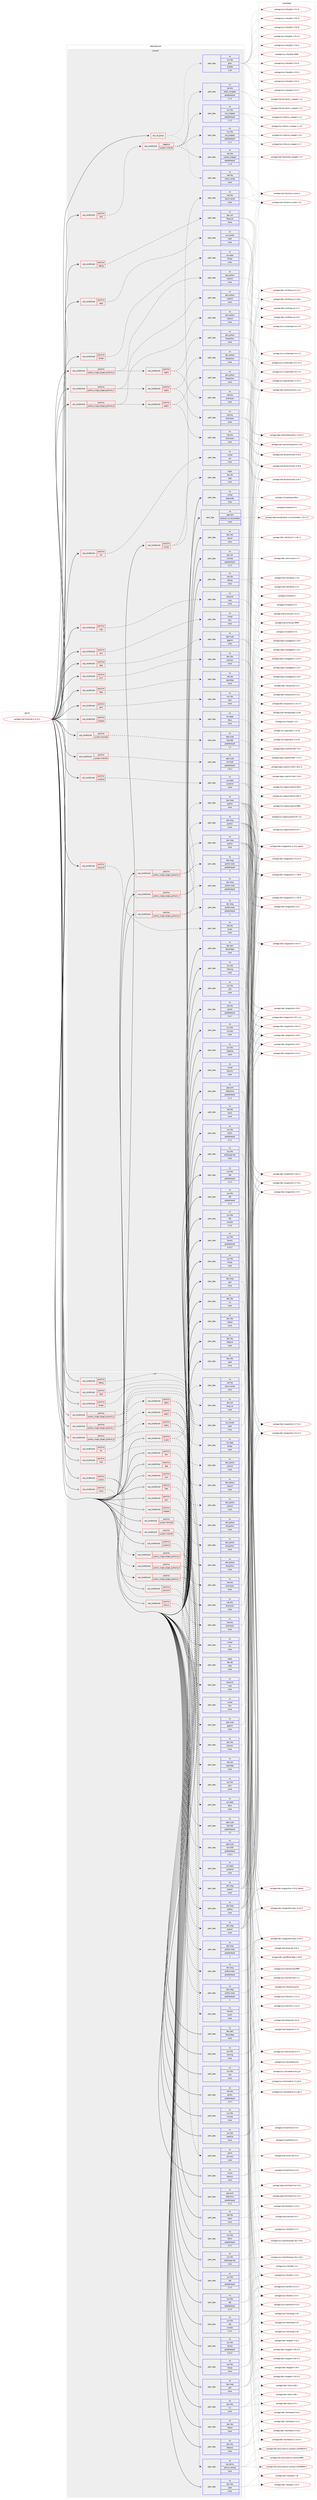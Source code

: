 digraph prolog {

# *************
# Graph options
# *************

newrank=true;
concentrate=true;
compound=true;
graph [rankdir=LR,fontname=Helvetica,fontsize=10,ranksep=1.5];#, ranksep=2.5, nodesep=0.2];
edge  [arrowhead=vee];
node  [fontname=Helvetica,fontsize=10];

# **********
# The ebuild
# **********

subgraph cluster_leftcol {
color=gray;
rank=same;
label=<<i>ebuild</i>>;
id [label="portage://net-fs/samba-4.12.9-r1", color=red, width=4, href="../net-fs/samba-4.12.9-r1.svg"];
}

# ****************
# The dependencies
# ****************

subgraph cluster_midcol {
color=gray;
label=<<i>dependencies</i>>;
subgraph cluster_compile {
fillcolor="#eeeeee";
style=filled;
label=<<i>compile</i>>;
subgraph any111 {
dependency12926 [label=<<TABLE BORDER="0" CELLBORDER="1" CELLSPACING="0" CELLPADDING="4"><TR><TD CELLPADDING="10">any_of_group</TD></TR></TABLE>>, shape=none, color=red];subgraph pack9077 {
dependency12927 [label=<<TABLE BORDER="0" CELLBORDER="1" CELLSPACING="0" CELLPADDING="4" WIDTH="220"><TR><TD ROWSPAN="6" CELLPADDING="30">pack_dep</TD></TR><TR><TD WIDTH="110">no</TD></TR><TR><TD>net-libs</TD></TR><TR><TD>rpcsvc-proto</TD></TR><TR><TD>none</TD></TR><TR><TD></TD></TR></TABLE>>, shape=none, color=blue];
}
dependency12926:e -> dependency12927:w [weight=20,style="dotted",arrowhead="oinv"];
subgraph pack9078 {
dependency12928 [label=<<TABLE BORDER="0" CELLBORDER="1" CELLSPACING="0" CELLPADDING="4" WIDTH="220"><TR><TD ROWSPAN="6" CELLPADDING="30">pack_dep</TD></TR><TR><TD WIDTH="110">no</TD></TR><TR><TD>sys-libs</TD></TR><TR><TD>glibc</TD></TR><TR><TD>smaller</TD></TR><TR><TD>2.26</TD></TR></TABLE>>, shape=none, color=blue];
}
dependency12926:e -> dependency12928:w [weight=20,style="dotted",arrowhead="oinv"];
}
id:e -> dependency12926:w [weight=20,style="solid",arrowhead="vee"];
subgraph cond3720 {
dependency12929 [label=<<TABLE BORDER="0" CELLBORDER="1" CELLSPACING="0" CELLPADDING="4"><TR><TD ROWSPAN="3" CELLPADDING="10">use_conditional</TD></TR><TR><TD>positive</TD></TR><TR><TD>acl</TD></TR></TABLE>>, shape=none, color=red];
subgraph pack9079 {
dependency12930 [label=<<TABLE BORDER="0" CELLBORDER="1" CELLSPACING="0" CELLPADDING="4" WIDTH="220"><TR><TD ROWSPAN="6" CELLPADDING="30">pack_dep</TD></TR><TR><TD WIDTH="110">no</TD></TR><TR><TD>virtual</TD></TR><TR><TD>acl</TD></TR><TR><TD>none</TD></TR><TR><TD></TD></TR></TABLE>>, shape=none, color=blue];
}
dependency12929:e -> dependency12930:w [weight=20,style="dashed",arrowhead="vee"];
}
id:e -> dependency12929:w [weight=20,style="solid",arrowhead="vee"];
subgraph cond3721 {
dependency12931 [label=<<TABLE BORDER="0" CELLBORDER="1" CELLSPACING="0" CELLPADDING="4"><TR><TD ROWSPAN="3" CELLPADDING="10">use_conditional</TD></TR><TR><TD>positive</TD></TR><TR><TD>ceph</TD></TR></TABLE>>, shape=none, color=red];
subgraph pack9080 {
dependency12932 [label=<<TABLE BORDER="0" CELLBORDER="1" CELLSPACING="0" CELLPADDING="4" WIDTH="220"><TR><TD ROWSPAN="6" CELLPADDING="30">pack_dep</TD></TR><TR><TD WIDTH="110">no</TD></TR><TR><TD>sys-cluster</TD></TR><TR><TD>ceph</TD></TR><TR><TD>none</TD></TR><TR><TD></TD></TR></TABLE>>, shape=none, color=blue];
}
dependency12931:e -> dependency12932:w [weight=20,style="dashed",arrowhead="vee"];
}
id:e -> dependency12931:w [weight=20,style="solid",arrowhead="vee"];
subgraph cond3722 {
dependency12933 [label=<<TABLE BORDER="0" CELLBORDER="1" CELLSPACING="0" CELLPADDING="4"><TR><TD ROWSPAN="3" CELLPADDING="10">use_conditional</TD></TR><TR><TD>positive</TD></TR><TR><TD>cluster</TD></TR></TABLE>>, shape=none, color=red];
subgraph pack9081 {
dependency12934 [label=<<TABLE BORDER="0" CELLBORDER="1" CELLSPACING="0" CELLPADDING="4" WIDTH="220"><TR><TD ROWSPAN="6" CELLPADDING="30">pack_dep</TD></TR><TR><TD WIDTH="110">no</TD></TR><TR><TD>net-libs</TD></TR><TR><TD>rpcsvc-proto</TD></TR><TR><TD>none</TD></TR><TR><TD></TD></TR></TABLE>>, shape=none, color=blue];
}
dependency12933:e -> dependency12934:w [weight=20,style="dashed",arrowhead="vee"];
subgraph pack9082 {
dependency12935 [label=<<TABLE BORDER="0" CELLBORDER="1" CELLSPACING="0" CELLPADDING="4" WIDTH="220"><TR><TD ROWSPAN="6" CELLPADDING="30">pack_dep</TD></TR><TR><TD WIDTH="110">weak</TD></TR><TR><TD>dev-db</TD></TR><TR><TD>ctdb</TD></TR><TR><TD>none</TD></TR><TR><TD></TD></TR></TABLE>>, shape=none, color=blue];
}
dependency12933:e -> dependency12935:w [weight=20,style="dashed",arrowhead="vee"];
}
id:e -> dependency12933:w [weight=20,style="solid",arrowhead="vee"];
subgraph cond3723 {
dependency12936 [label=<<TABLE BORDER="0" CELLBORDER="1" CELLSPACING="0" CELLPADDING="4"><TR><TD ROWSPAN="3" CELLPADDING="10">use_conditional</TD></TR><TR><TD>positive</TD></TR><TR><TD>cups</TD></TR></TABLE>>, shape=none, color=red];
subgraph pack9083 {
dependency12937 [label=<<TABLE BORDER="0" CELLBORDER="1" CELLSPACING="0" CELLPADDING="4" WIDTH="220"><TR><TD ROWSPAN="6" CELLPADDING="30">pack_dep</TD></TR><TR><TD WIDTH="110">no</TD></TR><TR><TD>net-print</TD></TR><TR><TD>cups</TD></TR><TR><TD>none</TD></TR><TR><TD></TD></TR></TABLE>>, shape=none, color=blue];
}
dependency12936:e -> dependency12937:w [weight=20,style="dashed",arrowhead="vee"];
}
id:e -> dependency12936:w [weight=20,style="solid",arrowhead="vee"];
subgraph cond3724 {
dependency12938 [label=<<TABLE BORDER="0" CELLBORDER="1" CELLSPACING="0" CELLPADDING="4"><TR><TD ROWSPAN="3" CELLPADDING="10">use_conditional</TD></TR><TR><TD>positive</TD></TR><TR><TD>debug</TD></TR></TABLE>>, shape=none, color=red];
subgraph pack9084 {
dependency12939 [label=<<TABLE BORDER="0" CELLBORDER="1" CELLSPACING="0" CELLPADDING="4" WIDTH="220"><TR><TD ROWSPAN="6" CELLPADDING="30">pack_dep</TD></TR><TR><TD WIDTH="110">no</TD></TR><TR><TD>dev-util</TD></TR><TR><TD>lttng-ust</TD></TR><TR><TD>none</TD></TR><TR><TD></TD></TR></TABLE>>, shape=none, color=blue];
}
dependency12938:e -> dependency12939:w [weight=20,style="dashed",arrowhead="vee"];
}
id:e -> dependency12938:w [weight=20,style="solid",arrowhead="vee"];
subgraph cond3725 {
dependency12940 [label=<<TABLE BORDER="0" CELLBORDER="1" CELLSPACING="0" CELLPADDING="4"><TR><TD ROWSPAN="3" CELLPADDING="10">use_conditional</TD></TR><TR><TD>positive</TD></TR><TR><TD>dmapi</TD></TR></TABLE>>, shape=none, color=red];
subgraph pack9085 {
dependency12941 [label=<<TABLE BORDER="0" CELLBORDER="1" CELLSPACING="0" CELLPADDING="4" WIDTH="220"><TR><TD ROWSPAN="6" CELLPADDING="30">pack_dep</TD></TR><TR><TD WIDTH="110">no</TD></TR><TR><TD>sys-apps</TD></TR><TR><TD>dmapi</TD></TR><TR><TD>none</TD></TR><TR><TD></TD></TR></TABLE>>, shape=none, color=blue];
}
dependency12940:e -> dependency12941:w [weight=20,style="dashed",arrowhead="vee"];
}
id:e -> dependency12940:w [weight=20,style="solid",arrowhead="vee"];
subgraph cond3726 {
dependency12942 [label=<<TABLE BORDER="0" CELLBORDER="1" CELLSPACING="0" CELLPADDING="4"><TR><TD ROWSPAN="3" CELLPADDING="10">use_conditional</TD></TR><TR><TD>positive</TD></TR><TR><TD>fam</TD></TR></TABLE>>, shape=none, color=red];
subgraph pack9086 {
dependency12943 [label=<<TABLE BORDER="0" CELLBORDER="1" CELLSPACING="0" CELLPADDING="4" WIDTH="220"><TR><TD ROWSPAN="6" CELLPADDING="30">pack_dep</TD></TR><TR><TD WIDTH="110">no</TD></TR><TR><TD>virtual</TD></TR><TR><TD>fam</TD></TR><TR><TD>none</TD></TR><TR><TD></TD></TR></TABLE>>, shape=none, color=blue];
}
dependency12942:e -> dependency12943:w [weight=20,style="dashed",arrowhead="vee"];
}
id:e -> dependency12942:w [weight=20,style="solid",arrowhead="vee"];
subgraph cond3727 {
dependency12944 [label=<<TABLE BORDER="0" CELLBORDER="1" CELLSPACING="0" CELLPADDING="4"><TR><TD ROWSPAN="3" CELLPADDING="10">use_conditional</TD></TR><TR><TD>positive</TD></TR><TR><TD>gpg</TD></TR></TABLE>>, shape=none, color=red];
subgraph pack9087 {
dependency12945 [label=<<TABLE BORDER="0" CELLBORDER="1" CELLSPACING="0" CELLPADDING="4" WIDTH="220"><TR><TD ROWSPAN="6" CELLPADDING="30">pack_dep</TD></TR><TR><TD WIDTH="110">no</TD></TR><TR><TD>app-crypt</TD></TR><TR><TD>gpgme</TD></TR><TR><TD>none</TD></TR><TR><TD></TD></TR></TABLE>>, shape=none, color=blue];
}
dependency12944:e -> dependency12945:w [weight=20,style="dashed",arrowhead="vee"];
}
id:e -> dependency12944:w [weight=20,style="solid",arrowhead="vee"];
subgraph cond3728 {
dependency12946 [label=<<TABLE BORDER="0" CELLBORDER="1" CELLSPACING="0" CELLPADDING="4"><TR><TD ROWSPAN="3" CELLPADDING="10">use_conditional</TD></TR><TR><TD>positive</TD></TR><TR><TD>json</TD></TR></TABLE>>, shape=none, color=red];
subgraph pack9088 {
dependency12947 [label=<<TABLE BORDER="0" CELLBORDER="1" CELLSPACING="0" CELLPADDING="4" WIDTH="220"><TR><TD ROWSPAN="6" CELLPADDING="30">pack_dep</TD></TR><TR><TD WIDTH="110">no</TD></TR><TR><TD>dev-libs</TD></TR><TR><TD>jansson</TD></TR><TR><TD>none</TD></TR><TR><TD></TD></TR></TABLE>>, shape=none, color=blue];
}
dependency12946:e -> dependency12947:w [weight=20,style="dashed",arrowhead="vee"];
}
id:e -> dependency12946:w [weight=20,style="solid",arrowhead="vee"];
subgraph cond3729 {
dependency12948 [label=<<TABLE BORDER="0" CELLBORDER="1" CELLSPACING="0" CELLPADDING="4"><TR><TD ROWSPAN="3" CELLPADDING="10">use_conditional</TD></TR><TR><TD>positive</TD></TR><TR><TD>ldap</TD></TR></TABLE>>, shape=none, color=red];
subgraph pack9089 {
dependency12949 [label=<<TABLE BORDER="0" CELLBORDER="1" CELLSPACING="0" CELLPADDING="4" WIDTH="220"><TR><TD ROWSPAN="6" CELLPADDING="30">pack_dep</TD></TR><TR><TD WIDTH="110">no</TD></TR><TR><TD>net-nds</TD></TR><TR><TD>openldap</TD></TR><TR><TD>none</TD></TR><TR><TD></TD></TR></TABLE>>, shape=none, color=blue];
}
dependency12948:e -> dependency12949:w [weight=20,style="dashed",arrowhead="vee"];
}
id:e -> dependency12948:w [weight=20,style="solid",arrowhead="vee"];
subgraph cond3730 {
dependency12950 [label=<<TABLE BORDER="0" CELLBORDER="1" CELLSPACING="0" CELLPADDING="4"><TR><TD ROWSPAN="3" CELLPADDING="10">use_conditional</TD></TR><TR><TD>positive</TD></TR><TR><TD>pam</TD></TR></TABLE>>, shape=none, color=red];
subgraph pack9090 {
dependency12951 [label=<<TABLE BORDER="0" CELLBORDER="1" CELLSPACING="0" CELLPADDING="4" WIDTH="220"><TR><TD ROWSPAN="6" CELLPADDING="30">pack_dep</TD></TR><TR><TD WIDTH="110">no</TD></TR><TR><TD>sys-libs</TD></TR><TR><TD>pam</TD></TR><TR><TD>none</TD></TR><TR><TD></TD></TR></TABLE>>, shape=none, color=blue];
}
dependency12950:e -> dependency12951:w [weight=20,style="dashed",arrowhead="vee"];
}
id:e -> dependency12950:w [weight=20,style="solid",arrowhead="vee"];
subgraph cond3731 {
dependency12952 [label=<<TABLE BORDER="0" CELLBORDER="1" CELLSPACING="0" CELLPADDING="4"><TR><TD ROWSPAN="3" CELLPADDING="10">use_conditional</TD></TR><TR><TD>positive</TD></TR><TR><TD>python_single_target_python3_6</TD></TR></TABLE>>, shape=none, color=red];
subgraph pack9091 {
dependency12953 [label=<<TABLE BORDER="0" CELLBORDER="1" CELLSPACING="0" CELLPADDING="4" WIDTH="220"><TR><TD ROWSPAN="6" CELLPADDING="30">pack_dep</TD></TR><TR><TD WIDTH="110">no</TD></TR><TR><TD>dev-lang</TD></TR><TR><TD>python</TD></TR><TR><TD>none</TD></TR><TR><TD></TD></TR></TABLE>>, shape=none, color=blue];
}
dependency12952:e -> dependency12953:w [weight=20,style="dashed",arrowhead="vee"];
subgraph pack9092 {
dependency12954 [label=<<TABLE BORDER="0" CELLBORDER="1" CELLSPACING="0" CELLPADDING="4" WIDTH="220"><TR><TD ROWSPAN="6" CELLPADDING="30">pack_dep</TD></TR><TR><TD WIDTH="110">no</TD></TR><TR><TD>dev-lang</TD></TR><TR><TD>python-exec</TD></TR><TR><TD>greaterequal</TD></TR><TR><TD>2</TD></TR></TABLE>>, shape=none, color=blue];
}
dependency12952:e -> dependency12954:w [weight=20,style="dashed",arrowhead="vee"];
}
id:e -> dependency12952:w [weight=20,style="solid",arrowhead="vee"];
subgraph cond3732 {
dependency12955 [label=<<TABLE BORDER="0" CELLBORDER="1" CELLSPACING="0" CELLPADDING="4"><TR><TD ROWSPAN="3" CELLPADDING="10">use_conditional</TD></TR><TR><TD>positive</TD></TR><TR><TD>python_single_target_python3_6</TD></TR></TABLE>>, shape=none, color=red];
subgraph pack9093 {
dependency12956 [label=<<TABLE BORDER="0" CELLBORDER="1" CELLSPACING="0" CELLPADDING="4" WIDTH="220"><TR><TD ROWSPAN="6" CELLPADDING="30">pack_dep</TD></TR><TR><TD WIDTH="110">no</TD></TR><TR><TD>dev-python</TD></TR><TR><TD>subunit</TD></TR><TR><TD>none</TD></TR><TR><TD></TD></TR></TABLE>>, shape=none, color=blue];
}
dependency12955:e -> dependency12956:w [weight=20,style="dashed",arrowhead="vee"];
subgraph cond3733 {
dependency12957 [label=<<TABLE BORDER="0" CELLBORDER="1" CELLSPACING="0" CELLPADDING="4"><TR><TD ROWSPAN="3" CELLPADDING="10">use_conditional</TD></TR><TR><TD>positive</TD></TR><TR><TD>addns</TD></TR></TABLE>>, shape=none, color=red];
subgraph pack9094 {
dependency12958 [label=<<TABLE BORDER="0" CELLBORDER="1" CELLSPACING="0" CELLPADDING="4" WIDTH="220"><TR><TD ROWSPAN="6" CELLPADDING="30">pack_dep</TD></TR><TR><TD WIDTH="110">no</TD></TR><TR><TD>net-dns</TD></TR><TR><TD>bind-tools</TD></TR><TR><TD>none</TD></TR><TR><TD></TD></TR></TABLE>>, shape=none, color=blue];
}
dependency12957:e -> dependency12958:w [weight=20,style="dashed",arrowhead="vee"];
subgraph pack9095 {
dependency12959 [label=<<TABLE BORDER="0" CELLBORDER="1" CELLSPACING="0" CELLPADDING="4" WIDTH="220"><TR><TD ROWSPAN="6" CELLPADDING="30">pack_dep</TD></TR><TR><TD WIDTH="110">no</TD></TR><TR><TD>dev-python</TD></TR><TR><TD>dnspython</TD></TR><TR><TD>none</TD></TR><TR><TD></TD></TR></TABLE>>, shape=none, color=blue];
}
dependency12957:e -> dependency12959:w [weight=20,style="dashed",arrowhead="vee"];
}
dependency12955:e -> dependency12957:w [weight=20,style="dashed",arrowhead="vee"];
}
id:e -> dependency12955:w [weight=20,style="solid",arrowhead="vee"];
subgraph cond3734 {
dependency12960 [label=<<TABLE BORDER="0" CELLBORDER="1" CELLSPACING="0" CELLPADDING="4"><TR><TD ROWSPAN="3" CELLPADDING="10">use_conditional</TD></TR><TR><TD>positive</TD></TR><TR><TD>python_single_target_python3_7</TD></TR></TABLE>>, shape=none, color=red];
subgraph pack9096 {
dependency12961 [label=<<TABLE BORDER="0" CELLBORDER="1" CELLSPACING="0" CELLPADDING="4" WIDTH="220"><TR><TD ROWSPAN="6" CELLPADDING="30">pack_dep</TD></TR><TR><TD WIDTH="110">no</TD></TR><TR><TD>dev-lang</TD></TR><TR><TD>python</TD></TR><TR><TD>none</TD></TR><TR><TD></TD></TR></TABLE>>, shape=none, color=blue];
}
dependency12960:e -> dependency12961:w [weight=20,style="dashed",arrowhead="vee"];
subgraph pack9097 {
dependency12962 [label=<<TABLE BORDER="0" CELLBORDER="1" CELLSPACING="0" CELLPADDING="4" WIDTH="220"><TR><TD ROWSPAN="6" CELLPADDING="30">pack_dep</TD></TR><TR><TD WIDTH="110">no</TD></TR><TR><TD>dev-lang</TD></TR><TR><TD>python-exec</TD></TR><TR><TD>greaterequal</TD></TR><TR><TD>2</TD></TR></TABLE>>, shape=none, color=blue];
}
dependency12960:e -> dependency12962:w [weight=20,style="dashed",arrowhead="vee"];
}
id:e -> dependency12960:w [weight=20,style="solid",arrowhead="vee"];
subgraph cond3735 {
dependency12963 [label=<<TABLE BORDER="0" CELLBORDER="1" CELLSPACING="0" CELLPADDING="4"><TR><TD ROWSPAN="3" CELLPADDING="10">use_conditional</TD></TR><TR><TD>positive</TD></TR><TR><TD>python_single_target_python3_7</TD></TR></TABLE>>, shape=none, color=red];
subgraph pack9098 {
dependency12964 [label=<<TABLE BORDER="0" CELLBORDER="1" CELLSPACING="0" CELLPADDING="4" WIDTH="220"><TR><TD ROWSPAN="6" CELLPADDING="30">pack_dep</TD></TR><TR><TD WIDTH="110">no</TD></TR><TR><TD>dev-python</TD></TR><TR><TD>subunit</TD></TR><TR><TD>none</TD></TR><TR><TD></TD></TR></TABLE>>, shape=none, color=blue];
}
dependency12963:e -> dependency12964:w [weight=20,style="dashed",arrowhead="vee"];
subgraph cond3736 {
dependency12965 [label=<<TABLE BORDER="0" CELLBORDER="1" CELLSPACING="0" CELLPADDING="4"><TR><TD ROWSPAN="3" CELLPADDING="10">use_conditional</TD></TR><TR><TD>positive</TD></TR><TR><TD>addns</TD></TR></TABLE>>, shape=none, color=red];
subgraph pack9099 {
dependency12966 [label=<<TABLE BORDER="0" CELLBORDER="1" CELLSPACING="0" CELLPADDING="4" WIDTH="220"><TR><TD ROWSPAN="6" CELLPADDING="30">pack_dep</TD></TR><TR><TD WIDTH="110">no</TD></TR><TR><TD>net-dns</TD></TR><TR><TD>bind-tools</TD></TR><TR><TD>none</TD></TR><TR><TD></TD></TR></TABLE>>, shape=none, color=blue];
}
dependency12965:e -> dependency12966:w [weight=20,style="dashed",arrowhead="vee"];
subgraph pack9100 {
dependency12967 [label=<<TABLE BORDER="0" CELLBORDER="1" CELLSPACING="0" CELLPADDING="4" WIDTH="220"><TR><TD ROWSPAN="6" CELLPADDING="30">pack_dep</TD></TR><TR><TD WIDTH="110">no</TD></TR><TR><TD>dev-python</TD></TR><TR><TD>dnspython</TD></TR><TR><TD>none</TD></TR><TR><TD></TD></TR></TABLE>>, shape=none, color=blue];
}
dependency12965:e -> dependency12967:w [weight=20,style="dashed",arrowhead="vee"];
}
dependency12963:e -> dependency12965:w [weight=20,style="dashed",arrowhead="vee"];
}
id:e -> dependency12963:w [weight=20,style="solid",arrowhead="vee"];
subgraph cond3737 {
dependency12968 [label=<<TABLE BORDER="0" CELLBORDER="1" CELLSPACING="0" CELLPADDING="4"><TR><TD ROWSPAN="3" CELLPADDING="10">use_conditional</TD></TR><TR><TD>positive</TD></TR><TR><TD>python_single_target_python3_8</TD></TR></TABLE>>, shape=none, color=red];
subgraph pack9101 {
dependency12969 [label=<<TABLE BORDER="0" CELLBORDER="1" CELLSPACING="0" CELLPADDING="4" WIDTH="220"><TR><TD ROWSPAN="6" CELLPADDING="30">pack_dep</TD></TR><TR><TD WIDTH="110">no</TD></TR><TR><TD>dev-lang</TD></TR><TR><TD>python</TD></TR><TR><TD>none</TD></TR><TR><TD></TD></TR></TABLE>>, shape=none, color=blue];
}
dependency12968:e -> dependency12969:w [weight=20,style="dashed",arrowhead="vee"];
subgraph pack9102 {
dependency12970 [label=<<TABLE BORDER="0" CELLBORDER="1" CELLSPACING="0" CELLPADDING="4" WIDTH="220"><TR><TD ROWSPAN="6" CELLPADDING="30">pack_dep</TD></TR><TR><TD WIDTH="110">no</TD></TR><TR><TD>dev-lang</TD></TR><TR><TD>python-exec</TD></TR><TR><TD>greaterequal</TD></TR><TR><TD>2</TD></TR></TABLE>>, shape=none, color=blue];
}
dependency12968:e -> dependency12970:w [weight=20,style="dashed",arrowhead="vee"];
}
id:e -> dependency12968:w [weight=20,style="solid",arrowhead="vee"];
subgraph cond3738 {
dependency12971 [label=<<TABLE BORDER="0" CELLBORDER="1" CELLSPACING="0" CELLPADDING="4"><TR><TD ROWSPAN="3" CELLPADDING="10">use_conditional</TD></TR><TR><TD>positive</TD></TR><TR><TD>python_single_target_python3_8</TD></TR></TABLE>>, shape=none, color=red];
subgraph pack9103 {
dependency12972 [label=<<TABLE BORDER="0" CELLBORDER="1" CELLSPACING="0" CELLPADDING="4" WIDTH="220"><TR><TD ROWSPAN="6" CELLPADDING="30">pack_dep</TD></TR><TR><TD WIDTH="110">no</TD></TR><TR><TD>dev-python</TD></TR><TR><TD>subunit</TD></TR><TR><TD>none</TD></TR><TR><TD></TD></TR></TABLE>>, shape=none, color=blue];
}
dependency12971:e -> dependency12972:w [weight=20,style="dashed",arrowhead="vee"];
subgraph cond3739 {
dependency12973 [label=<<TABLE BORDER="0" CELLBORDER="1" CELLSPACING="0" CELLPADDING="4"><TR><TD ROWSPAN="3" CELLPADDING="10">use_conditional</TD></TR><TR><TD>positive</TD></TR><TR><TD>addns</TD></TR></TABLE>>, shape=none, color=red];
subgraph pack9104 {
dependency12974 [label=<<TABLE BORDER="0" CELLBORDER="1" CELLSPACING="0" CELLPADDING="4" WIDTH="220"><TR><TD ROWSPAN="6" CELLPADDING="30">pack_dep</TD></TR><TR><TD WIDTH="110">no</TD></TR><TR><TD>net-dns</TD></TR><TR><TD>bind-tools</TD></TR><TR><TD>none</TD></TR><TR><TD></TD></TR></TABLE>>, shape=none, color=blue];
}
dependency12973:e -> dependency12974:w [weight=20,style="dashed",arrowhead="vee"];
subgraph pack9105 {
dependency12975 [label=<<TABLE BORDER="0" CELLBORDER="1" CELLSPACING="0" CELLPADDING="4" WIDTH="220"><TR><TD ROWSPAN="6" CELLPADDING="30">pack_dep</TD></TR><TR><TD WIDTH="110">no</TD></TR><TR><TD>dev-python</TD></TR><TR><TD>dnspython</TD></TR><TR><TD>none</TD></TR><TR><TD></TD></TR></TABLE>>, shape=none, color=blue];
}
dependency12973:e -> dependency12975:w [weight=20,style="dashed",arrowhead="vee"];
}
dependency12971:e -> dependency12973:w [weight=20,style="dashed",arrowhead="vee"];
}
id:e -> dependency12971:w [weight=20,style="solid",arrowhead="vee"];
subgraph cond3740 {
dependency12976 [label=<<TABLE BORDER="0" CELLBORDER="1" CELLSPACING="0" CELLPADDING="4"><TR><TD ROWSPAN="3" CELLPADDING="10">use_conditional</TD></TR><TR><TD>positive</TD></TR><TR><TD>snapper</TD></TR></TABLE>>, shape=none, color=red];
subgraph pack9106 {
dependency12977 [label=<<TABLE BORDER="0" CELLBORDER="1" CELLSPACING="0" CELLPADDING="4" WIDTH="220"><TR><TD ROWSPAN="6" CELLPADDING="30">pack_dep</TD></TR><TR><TD WIDTH="110">no</TD></TR><TR><TD>sys-apps</TD></TR><TR><TD>dbus</TD></TR><TR><TD>none</TD></TR><TR><TD></TD></TR></TABLE>>, shape=none, color=blue];
}
dependency12976:e -> dependency12977:w [weight=20,style="dashed",arrowhead="vee"];
}
id:e -> dependency12976:w [weight=20,style="solid",arrowhead="vee"];
subgraph cond3741 {
dependency12978 [label=<<TABLE BORDER="0" CELLBORDER="1" CELLSPACING="0" CELLPADDING="4"><TR><TD ROWSPAN="3" CELLPADDING="10">use_conditional</TD></TR><TR><TD>positive</TD></TR><TR><TD>system-heimdal</TD></TR></TABLE>>, shape=none, color=red];
subgraph pack9107 {
dependency12979 [label=<<TABLE BORDER="0" CELLBORDER="1" CELLSPACING="0" CELLPADDING="4" WIDTH="220"><TR><TD ROWSPAN="6" CELLPADDING="30">pack_dep</TD></TR><TR><TD WIDTH="110">no</TD></TR><TR><TD>app-crypt</TD></TR><TR><TD>heimdal</TD></TR><TR><TD>greaterequal</TD></TR><TR><TD>1.5</TD></TR></TABLE>>, shape=none, color=blue];
}
dependency12978:e -> dependency12979:w [weight=20,style="dashed",arrowhead="vee"];
}
id:e -> dependency12978:w [weight=20,style="solid",arrowhead="vee"];
subgraph cond3742 {
dependency12980 [label=<<TABLE BORDER="0" CELLBORDER="1" CELLSPACING="0" CELLPADDING="4"><TR><TD ROWSPAN="3" CELLPADDING="10">use_conditional</TD></TR><TR><TD>positive</TD></TR><TR><TD>system-mitkrb5</TD></TR></TABLE>>, shape=none, color=red];
subgraph pack9108 {
dependency12981 [label=<<TABLE BORDER="0" CELLBORDER="1" CELLSPACING="0" CELLPADDING="4" WIDTH="220"><TR><TD ROWSPAN="6" CELLPADDING="30">pack_dep</TD></TR><TR><TD WIDTH="110">no</TD></TR><TR><TD>app-crypt</TD></TR><TR><TD>mit-krb5</TD></TR><TR><TD>greaterequal</TD></TR><TR><TD>1.15.1</TD></TR></TABLE>>, shape=none, color=blue];
}
dependency12980:e -> dependency12981:w [weight=20,style="dashed",arrowhead="vee"];
}
id:e -> dependency12980:w [weight=20,style="solid",arrowhead="vee"];
subgraph cond3743 {
dependency12982 [label=<<TABLE BORDER="0" CELLBORDER="1" CELLSPACING="0" CELLPADDING="4"><TR><TD ROWSPAN="3" CELLPADDING="10">use_conditional</TD></TR><TR><TD>positive</TD></TR><TR><TD>systemd</TD></TR></TABLE>>, shape=none, color=red];
subgraph pack9109 {
dependency12983 [label=<<TABLE BORDER="0" CELLBORDER="1" CELLSPACING="0" CELLPADDING="4" WIDTH="220"><TR><TD ROWSPAN="6" CELLPADDING="30">pack_dep</TD></TR><TR><TD WIDTH="110">no</TD></TR><TR><TD>sys-apps</TD></TR><TR><TD>systemd</TD></TR><TR><TD>none</TD></TR><TR><TD></TD></TR></TABLE>>, shape=none, color=blue];
}
dependency12982:e -> dependency12983:w [weight=20,style="dashed",arrowhead="vee"];
}
id:e -> dependency12982:w [weight=20,style="solid",arrowhead="vee"];
subgraph cond3744 {
dependency12984 [label=<<TABLE BORDER="0" CELLBORDER="1" CELLSPACING="0" CELLPADDING="4"><TR><TD ROWSPAN="3" CELLPADDING="10">use_conditional</TD></TR><TR><TD>positive</TD></TR><TR><TD>test</TD></TR></TABLE>>, shape=none, color=red];
subgraph cond3745 {
dependency12985 [label=<<TABLE BORDER="0" CELLBORDER="1" CELLSPACING="0" CELLPADDING="4"><TR><TD ROWSPAN="3" CELLPADDING="10">use_conditional</TD></TR><TR><TD>negative</TD></TR><TR><TD>system-mitkrb5</TD></TR></TABLE>>, shape=none, color=red];
subgraph pack9110 {
dependency12986 [label=<<TABLE BORDER="0" CELLBORDER="1" CELLSPACING="0" CELLPADDING="4" WIDTH="220"><TR><TD ROWSPAN="6" CELLPADDING="30">pack_dep</TD></TR><TR><TD WIDTH="110">no</TD></TR><TR><TD>sys-libs</TD></TR><TR><TD>nss_wrapper</TD></TR><TR><TD>greaterequal</TD></TR><TR><TD>1.1.3</TD></TR></TABLE>>, shape=none, color=blue];
}
dependency12985:e -> dependency12986:w [weight=20,style="dashed",arrowhead="vee"];
subgraph pack9111 {
dependency12987 [label=<<TABLE BORDER="0" CELLBORDER="1" CELLSPACING="0" CELLPADDING="4" WIDTH="220"><TR><TD ROWSPAN="6" CELLPADDING="30">pack_dep</TD></TR><TR><TD WIDTH="110">no</TD></TR><TR><TD>net-dns</TD></TR><TR><TD>resolv_wrapper</TD></TR><TR><TD>greaterequal</TD></TR><TR><TD>1.1.4</TD></TR></TABLE>>, shape=none, color=blue];
}
dependency12985:e -> dependency12987:w [weight=20,style="dashed",arrowhead="vee"];
subgraph pack9112 {
dependency12988 [label=<<TABLE BORDER="0" CELLBORDER="1" CELLSPACING="0" CELLPADDING="4" WIDTH="220"><TR><TD ROWSPAN="6" CELLPADDING="30">pack_dep</TD></TR><TR><TD WIDTH="110">no</TD></TR><TR><TD>net-libs</TD></TR><TR><TD>socket_wrapper</TD></TR><TR><TD>greaterequal</TD></TR><TR><TD>1.1.9</TD></TR></TABLE>>, shape=none, color=blue];
}
dependency12985:e -> dependency12988:w [weight=20,style="dashed",arrowhead="vee"];
subgraph pack9113 {
dependency12989 [label=<<TABLE BORDER="0" CELLBORDER="1" CELLSPACING="0" CELLPADDING="4" WIDTH="220"><TR><TD ROWSPAN="6" CELLPADDING="30">pack_dep</TD></TR><TR><TD WIDTH="110">no</TD></TR><TR><TD>sys-libs</TD></TR><TR><TD>uid_wrapper</TD></TR><TR><TD>greaterequal</TD></TR><TR><TD>1.2.1</TD></TR></TABLE>>, shape=none, color=blue];
}
dependency12985:e -> dependency12989:w [weight=20,style="dashed",arrowhead="vee"];
}
dependency12984:e -> dependency12985:w [weight=20,style="dashed",arrowhead="vee"];
}
id:e -> dependency12984:w [weight=20,style="solid",arrowhead="vee"];
subgraph cond3746 {
dependency12990 [label=<<TABLE BORDER="0" CELLBORDER="1" CELLSPACING="0" CELLPADDING="4"><TR><TD ROWSPAN="3" CELLPADDING="10">use_conditional</TD></TR><TR><TD>positive</TD></TR><TR><TD>zeroconf</TD></TR></TABLE>>, shape=none, color=red];
subgraph pack9114 {
dependency12991 [label=<<TABLE BORDER="0" CELLBORDER="1" CELLSPACING="0" CELLPADDING="4" WIDTH="220"><TR><TD ROWSPAN="6" CELLPADDING="30">pack_dep</TD></TR><TR><TD WIDTH="110">no</TD></TR><TR><TD>net-dns</TD></TR><TR><TD>avahi</TD></TR><TR><TD>none</TD></TR><TR><TD></TD></TR></TABLE>>, shape=none, color=blue];
}
dependency12990:e -> dependency12991:w [weight=20,style="dashed",arrowhead="vee"];
}
id:e -> dependency12990:w [weight=20,style="solid",arrowhead="vee"];
subgraph pack9115 {
dependency12992 [label=<<TABLE BORDER="0" CELLBORDER="1" CELLSPACING="0" CELLPADDING="4" WIDTH="220"><TR><TD ROWSPAN="6" CELLPADDING="30">pack_dep</TD></TR><TR><TD WIDTH="110">no</TD></TR><TR><TD>app-arch</TD></TR><TR><TD>libarchive</TD></TR><TR><TD>greaterequal</TD></TR><TR><TD>3.1.2</TD></TR></TABLE>>, shape=none, color=blue];
}
id:e -> dependency12992:w [weight=20,style="solid",arrowhead="vee"];
subgraph pack9116 {
dependency12993 [label=<<TABLE BORDER="0" CELLBORDER="1" CELLSPACING="0" CELLPADDING="4" WIDTH="220"><TR><TD ROWSPAN="6" CELLPADDING="30">pack_dep</TD></TR><TR><TD WIDTH="110">no</TD></TR><TR><TD>app-text</TD></TR><TR><TD>docbook-xsl-stylesheets</TD></TR><TR><TD>none</TD></TR><TR><TD></TD></TR></TABLE>>, shape=none, color=blue];
}
id:e -> dependency12993:w [weight=20,style="solid",arrowhead="vee"];
subgraph pack9117 {
dependency12994 [label=<<TABLE BORDER="0" CELLBORDER="1" CELLSPACING="0" CELLPADDING="4" WIDTH="220"><TR><TD ROWSPAN="6" CELLPADDING="30">pack_dep</TD></TR><TR><TD WIDTH="110">no</TD></TR><TR><TD>dev-lang</TD></TR><TR><TD>perl</TD></TR><TR><TD>none</TD></TR><TR><TD></TD></TR></TABLE>>, shape=none, color=blue];
}
id:e -> dependency12994:w [weight=20,style="solid",arrowhead="vee"];
subgraph pack9118 {
dependency12995 [label=<<TABLE BORDER="0" CELLBORDER="1" CELLSPACING="0" CELLPADDING="4" WIDTH="220"><TR><TD ROWSPAN="6" CELLPADDING="30">pack_dep</TD></TR><TR><TD WIDTH="110">no</TD></TR><TR><TD>dev-libs</TD></TR><TR><TD>icu</TD></TR><TR><TD>none</TD></TR><TR><TD></TD></TR></TABLE>>, shape=none, color=blue];
}
id:e -> dependency12995:w [weight=20,style="solid",arrowhead="vee"];
subgraph pack9119 {
dependency12996 [label=<<TABLE BORDER="0" CELLBORDER="1" CELLSPACING="0" CELLPADDING="4" WIDTH="220"><TR><TD ROWSPAN="6" CELLPADDING="30">pack_dep</TD></TR><TR><TD WIDTH="110">no</TD></TR><TR><TD>dev-libs</TD></TR><TR><TD>libbsd</TD></TR><TR><TD>none</TD></TR><TR><TD></TD></TR></TABLE>>, shape=none, color=blue];
}
id:e -> dependency12996:w [weight=20,style="solid",arrowhead="vee"];
subgraph pack9120 {
dependency12997 [label=<<TABLE BORDER="0" CELLBORDER="1" CELLSPACING="0" CELLPADDING="4" WIDTH="220"><TR><TD ROWSPAN="6" CELLPADDING="30">pack_dep</TD></TR><TR><TD WIDTH="110">no</TD></TR><TR><TD>dev-libs</TD></TR><TR><TD>libtasn1</TD></TR><TR><TD>none</TD></TR><TR><TD></TD></TR></TABLE>>, shape=none, color=blue];
}
id:e -> dependency12997:w [weight=20,style="solid",arrowhead="vee"];
subgraph pack9121 {
dependency12998 [label=<<TABLE BORDER="0" CELLBORDER="1" CELLSPACING="0" CELLPADDING="4" WIDTH="220"><TR><TD ROWSPAN="6" CELLPADDING="30">pack_dep</TD></TR><TR><TD WIDTH="110">no</TD></TR><TR><TD>dev-libs</TD></TR><TR><TD>libxslt</TD></TR><TR><TD>none</TD></TR><TR><TD></TD></TR></TABLE>>, shape=none, color=blue];
}
id:e -> dependency12998:w [weight=20,style="solid",arrowhead="vee"];
subgraph pack9122 {
dependency12999 [label=<<TABLE BORDER="0" CELLBORDER="1" CELLSPACING="0" CELLPADDING="4" WIDTH="220"><TR><TD ROWSPAN="6" CELLPADDING="30">pack_dep</TD></TR><TR><TD WIDTH="110">no</TD></TR><TR><TD>dev-libs</TD></TR><TR><TD>popt</TD></TR><TR><TD>none</TD></TR><TR><TD></TD></TR></TABLE>>, shape=none, color=blue];
}
id:e -> dependency12999:w [weight=20,style="solid",arrowhead="vee"];
subgraph pack9123 {
dependency13000 [label=<<TABLE BORDER="0" CELLBORDER="1" CELLSPACING="0" CELLPADDING="4" WIDTH="220"><TR><TD ROWSPAN="6" CELLPADDING="30">pack_dep</TD></TR><TR><TD WIDTH="110">no</TD></TR><TR><TD>dev-perl</TD></TR><TR><TD>Parse-Yapp</TD></TR><TR><TD>none</TD></TR><TR><TD></TD></TR></TABLE>>, shape=none, color=blue];
}
id:e -> dependency13000:w [weight=20,style="solid",arrowhead="vee"];
subgraph pack9124 {
dependency13001 [label=<<TABLE BORDER="0" CELLBORDER="1" CELLSPACING="0" CELLPADDING="4" WIDTH="220"><TR><TD ROWSPAN="6" CELLPADDING="30">pack_dep</TD></TR><TR><TD WIDTH="110">no</TD></TR><TR><TD>dev-util</TD></TR><TR><TD>cmocka</TD></TR><TR><TD>greaterequal</TD></TR><TR><TD>1.1.3</TD></TR></TABLE>>, shape=none, color=blue];
}
id:e -> dependency13001:w [weight=20,style="solid",arrowhead="vee"];
subgraph pack9125 {
dependency13002 [label=<<TABLE BORDER="0" CELLBORDER="1" CELLSPACING="0" CELLPADDING="4" WIDTH="220"><TR><TD ROWSPAN="6" CELLPADDING="30">pack_dep</TD></TR><TR><TD WIDTH="110">no</TD></TR><TR><TD>net-libs</TD></TR><TR><TD>gnutls</TD></TR><TR><TD>greaterequal</TD></TR><TR><TD>3.4.7</TD></TR></TABLE>>, shape=none, color=blue];
}
id:e -> dependency13002:w [weight=20,style="solid",arrowhead="vee"];
subgraph pack9126 {
dependency13003 [label=<<TABLE BORDER="0" CELLBORDER="1" CELLSPACING="0" CELLPADDING="4" WIDTH="220"><TR><TD ROWSPAN="6" CELLPADDING="30">pack_dep</TD></TR><TR><TD WIDTH="110">no</TD></TR><TR><TD>net-libs</TD></TR><TR><TD>libnsl</TD></TR><TR><TD>none</TD></TR><TR><TD></TD></TR></TABLE>>, shape=none, color=blue];
}
id:e -> dependency13003:w [weight=20,style="solid",arrowhead="vee"];
subgraph pack9127 {
dependency13004 [label=<<TABLE BORDER="0" CELLBORDER="1" CELLSPACING="0" CELLPADDING="4" WIDTH="220"><TR><TD ROWSPAN="6" CELLPADDING="30">pack_dep</TD></TR><TR><TD WIDTH="110">no</TD></TR><TR><TD>net-libs</TD></TR><TR><TD>libtirpc</TD></TR><TR><TD>none</TD></TR><TR><TD></TD></TR></TABLE>>, shape=none, color=blue];
}
id:e -> dependency13004:w [weight=20,style="solid",arrowhead="vee"];
subgraph pack9128 {
dependency13005 [label=<<TABLE BORDER="0" CELLBORDER="1" CELLSPACING="0" CELLPADDING="4" WIDTH="220"><TR><TD ROWSPAN="6" CELLPADDING="30">pack_dep</TD></TR><TR><TD WIDTH="110">no</TD></TR><TR><TD>sys-libs</TD></TR><TR><TD>e2fsprogs-libs</TD></TR><TR><TD>none</TD></TR><TR><TD></TD></TR></TABLE>>, shape=none, color=blue];
}
id:e -> dependency13005:w [weight=20,style="solid",arrowhead="vee"];
subgraph pack9129 {
dependency13006 [label=<<TABLE BORDER="0" CELLBORDER="1" CELLSPACING="0" CELLPADDING="4" WIDTH="220"><TR><TD ROWSPAN="6" CELLPADDING="30">pack_dep</TD></TR><TR><TD WIDTH="110">no</TD></TR><TR><TD>sys-libs</TD></TR><TR><TD>ldb</TD></TR><TR><TD>greaterequal</TD></TR><TR><TD>2.1.4</TD></TR></TABLE>>, shape=none, color=blue];
}
id:e -> dependency13006:w [weight=20,style="solid",arrowhead="vee"];
subgraph pack9130 {
dependency13007 [label=<<TABLE BORDER="0" CELLBORDER="1" CELLSPACING="0" CELLPADDING="4" WIDTH="220"><TR><TD ROWSPAN="6" CELLPADDING="30">pack_dep</TD></TR><TR><TD WIDTH="110">no</TD></TR><TR><TD>sys-libs</TD></TR><TR><TD>ldb</TD></TR><TR><TD>smaller</TD></TR><TR><TD>2.2.0</TD></TR></TABLE>>, shape=none, color=blue];
}
id:e -> dependency13007:w [weight=20,style="solid",arrowhead="vee"];
subgraph pack9131 {
dependency13008 [label=<<TABLE BORDER="0" CELLBORDER="1" CELLSPACING="0" CELLPADDING="4" WIDTH="220"><TR><TD ROWSPAN="6" CELLPADDING="30">pack_dep</TD></TR><TR><TD WIDTH="110">no</TD></TR><TR><TD>sys-libs</TD></TR><TR><TD>libcap</TD></TR><TR><TD>none</TD></TR><TR><TD></TD></TR></TABLE>>, shape=none, color=blue];
}
id:e -> dependency13008:w [weight=20,style="solid",arrowhead="vee"];
subgraph pack9132 {
dependency13009 [label=<<TABLE BORDER="0" CELLBORDER="1" CELLSPACING="0" CELLPADDING="4" WIDTH="220"><TR><TD ROWSPAN="6" CELLPADDING="30">pack_dep</TD></TR><TR><TD WIDTH="110">no</TD></TR><TR><TD>sys-libs</TD></TR><TR><TD>liburing</TD></TR><TR><TD>none</TD></TR><TR><TD></TD></TR></TABLE>>, shape=none, color=blue];
}
id:e -> dependency13009:w [weight=20,style="solid",arrowhead="vee"];
subgraph pack9133 {
dependency13010 [label=<<TABLE BORDER="0" CELLBORDER="1" CELLSPACING="0" CELLPADDING="4" WIDTH="220"><TR><TD ROWSPAN="6" CELLPADDING="30">pack_dep</TD></TR><TR><TD WIDTH="110">no</TD></TR><TR><TD>sys-libs</TD></TR><TR><TD>ncurses</TD></TR><TR><TD>none</TD></TR><TR><TD></TD></TR></TABLE>>, shape=none, color=blue];
}
id:e -> dependency13010:w [weight=20,style="solid",arrowhead="vee"];
subgraph pack9134 {
dependency13011 [label=<<TABLE BORDER="0" CELLBORDER="1" CELLSPACING="0" CELLPADDING="4" WIDTH="220"><TR><TD ROWSPAN="6" CELLPADDING="30">pack_dep</TD></TR><TR><TD WIDTH="110">no</TD></TR><TR><TD>sys-libs</TD></TR><TR><TD>readline</TD></TR><TR><TD>none</TD></TR><TR><TD></TD></TR></TABLE>>, shape=none, color=blue];
}
id:e -> dependency13011:w [weight=20,style="solid",arrowhead="vee"];
subgraph pack9135 {
dependency13012 [label=<<TABLE BORDER="0" CELLBORDER="1" CELLSPACING="0" CELLPADDING="4" WIDTH="220"><TR><TD ROWSPAN="6" CELLPADDING="30">pack_dep</TD></TR><TR><TD WIDTH="110">no</TD></TR><TR><TD>sys-libs</TD></TR><TR><TD>talloc</TD></TR><TR><TD>greaterequal</TD></TR><TR><TD>2.3.1</TD></TR></TABLE>>, shape=none, color=blue];
}
id:e -> dependency13012:w [weight=20,style="solid",arrowhead="vee"];
subgraph pack9136 {
dependency13013 [label=<<TABLE BORDER="0" CELLBORDER="1" CELLSPACING="0" CELLPADDING="4" WIDTH="220"><TR><TD ROWSPAN="6" CELLPADDING="30">pack_dep</TD></TR><TR><TD WIDTH="110">no</TD></TR><TR><TD>sys-libs</TD></TR><TR><TD>tdb</TD></TR><TR><TD>greaterequal</TD></TR><TR><TD>1.4.3</TD></TR></TABLE>>, shape=none, color=blue];
}
id:e -> dependency13013:w [weight=20,style="solid",arrowhead="vee"];
subgraph pack9137 {
dependency13014 [label=<<TABLE BORDER="0" CELLBORDER="1" CELLSPACING="0" CELLPADDING="4" WIDTH="220"><TR><TD ROWSPAN="6" CELLPADDING="30">pack_dep</TD></TR><TR><TD WIDTH="110">no</TD></TR><TR><TD>sys-libs</TD></TR><TR><TD>tevent</TD></TR><TR><TD>greaterequal</TD></TR><TR><TD>0.10.2</TD></TR></TABLE>>, shape=none, color=blue];
}
id:e -> dependency13014:w [weight=20,style="solid",arrowhead="vee"];
subgraph pack9138 {
dependency13015 [label=<<TABLE BORDER="0" CELLBORDER="1" CELLSPACING="0" CELLPADDING="4" WIDTH="220"><TR><TD ROWSPAN="6" CELLPADDING="30">pack_dep</TD></TR><TR><TD WIDTH="110">no</TD></TR><TR><TD>sys-libs</TD></TR><TR><TD>zlib</TD></TR><TR><TD>none</TD></TR><TR><TD></TD></TR></TABLE>>, shape=none, color=blue];
}
id:e -> dependency13015:w [weight=20,style="solid",arrowhead="vee"];
subgraph pack9139 {
dependency13016 [label=<<TABLE BORDER="0" CELLBORDER="1" CELLSPACING="0" CELLPADDING="4" WIDTH="220"><TR><TD ROWSPAN="6" CELLPADDING="30">pack_dep</TD></TR><TR><TD WIDTH="110">no</TD></TR><TR><TD>virtual</TD></TR><TR><TD>libiconv</TD></TR><TR><TD>none</TD></TR><TR><TD></TD></TR></TABLE>>, shape=none, color=blue];
}
id:e -> dependency13016:w [weight=20,style="solid",arrowhead="vee"];
subgraph pack9140 {
dependency13017 [label=<<TABLE BORDER="0" CELLBORDER="1" CELLSPACING="0" CELLPADDING="4" WIDTH="220"><TR><TD ROWSPAN="6" CELLPADDING="30">pack_dep</TD></TR><TR><TD WIDTH="110">no</TD></TR><TR><TD>virtual</TD></TR><TR><TD>pkgconfig</TD></TR><TR><TD>none</TD></TR><TR><TD></TD></TR></TABLE>>, shape=none, color=blue];
}
id:e -> dependency13017:w [weight=20,style="solid",arrowhead="vee"];
}
subgraph cluster_compileandrun {
fillcolor="#eeeeee";
style=filled;
label=<<i>compile and run</i>>;
}
subgraph cluster_run {
fillcolor="#eeeeee";
style=filled;
label=<<i>run</i>>;
subgraph cond3747 {
dependency13018 [label=<<TABLE BORDER="0" CELLBORDER="1" CELLSPACING="0" CELLPADDING="4"><TR><TD ROWSPAN="3" CELLPADDING="10">use_conditional</TD></TR><TR><TD>positive</TD></TR><TR><TD>acl</TD></TR></TABLE>>, shape=none, color=red];
subgraph pack9141 {
dependency13019 [label=<<TABLE BORDER="0" CELLBORDER="1" CELLSPACING="0" CELLPADDING="4" WIDTH="220"><TR><TD ROWSPAN="6" CELLPADDING="30">pack_dep</TD></TR><TR><TD WIDTH="110">no</TD></TR><TR><TD>virtual</TD></TR><TR><TD>acl</TD></TR><TR><TD>none</TD></TR><TR><TD></TD></TR></TABLE>>, shape=none, color=blue];
}
dependency13018:e -> dependency13019:w [weight=20,style="dashed",arrowhead="vee"];
}
id:e -> dependency13018:w [weight=20,style="solid",arrowhead="odot"];
subgraph cond3748 {
dependency13020 [label=<<TABLE BORDER="0" CELLBORDER="1" CELLSPACING="0" CELLPADDING="4"><TR><TD ROWSPAN="3" CELLPADDING="10">use_conditional</TD></TR><TR><TD>positive</TD></TR><TR><TD>ceph</TD></TR></TABLE>>, shape=none, color=red];
subgraph pack9142 {
dependency13021 [label=<<TABLE BORDER="0" CELLBORDER="1" CELLSPACING="0" CELLPADDING="4" WIDTH="220"><TR><TD ROWSPAN="6" CELLPADDING="30">pack_dep</TD></TR><TR><TD WIDTH="110">no</TD></TR><TR><TD>sys-cluster</TD></TR><TR><TD>ceph</TD></TR><TR><TD>none</TD></TR><TR><TD></TD></TR></TABLE>>, shape=none, color=blue];
}
dependency13020:e -> dependency13021:w [weight=20,style="dashed",arrowhead="vee"];
}
id:e -> dependency13020:w [weight=20,style="solid",arrowhead="odot"];
subgraph cond3749 {
dependency13022 [label=<<TABLE BORDER="0" CELLBORDER="1" CELLSPACING="0" CELLPADDING="4"><TR><TD ROWSPAN="3" CELLPADDING="10">use_conditional</TD></TR><TR><TD>positive</TD></TR><TR><TD>client</TD></TR></TABLE>>, shape=none, color=red];
subgraph pack9143 {
dependency13023 [label=<<TABLE BORDER="0" CELLBORDER="1" CELLSPACING="0" CELLPADDING="4" WIDTH="220"><TR><TD ROWSPAN="6" CELLPADDING="30">pack_dep</TD></TR><TR><TD WIDTH="110">no</TD></TR><TR><TD>net-fs</TD></TR><TR><TD>cifs-utils</TD></TR><TR><TD>none</TD></TR><TR><TD></TD></TR></TABLE>>, shape=none, color=blue];
}
dependency13022:e -> dependency13023:w [weight=20,style="dashed",arrowhead="vee"];
}
id:e -> dependency13022:w [weight=20,style="solid",arrowhead="odot"];
subgraph cond3750 {
dependency13024 [label=<<TABLE BORDER="0" CELLBORDER="1" CELLSPACING="0" CELLPADDING="4"><TR><TD ROWSPAN="3" CELLPADDING="10">use_conditional</TD></TR><TR><TD>positive</TD></TR><TR><TD>cluster</TD></TR></TABLE>>, shape=none, color=red];
subgraph pack9144 {
dependency13025 [label=<<TABLE BORDER="0" CELLBORDER="1" CELLSPACING="0" CELLPADDING="4" WIDTH="220"><TR><TD ROWSPAN="6" CELLPADDING="30">pack_dep</TD></TR><TR><TD WIDTH="110">no</TD></TR><TR><TD>net-libs</TD></TR><TR><TD>rpcsvc-proto</TD></TR><TR><TD>none</TD></TR><TR><TD></TD></TR></TABLE>>, shape=none, color=blue];
}
dependency13024:e -> dependency13025:w [weight=20,style="dashed",arrowhead="vee"];
subgraph pack9145 {
dependency13026 [label=<<TABLE BORDER="0" CELLBORDER="1" CELLSPACING="0" CELLPADDING="4" WIDTH="220"><TR><TD ROWSPAN="6" CELLPADDING="30">pack_dep</TD></TR><TR><TD WIDTH="110">weak</TD></TR><TR><TD>dev-db</TD></TR><TR><TD>ctdb</TD></TR><TR><TD>none</TD></TR><TR><TD></TD></TR></TABLE>>, shape=none, color=blue];
}
dependency13024:e -> dependency13026:w [weight=20,style="dashed",arrowhead="vee"];
}
id:e -> dependency13024:w [weight=20,style="solid",arrowhead="odot"];
subgraph cond3751 {
dependency13027 [label=<<TABLE BORDER="0" CELLBORDER="1" CELLSPACING="0" CELLPADDING="4"><TR><TD ROWSPAN="3" CELLPADDING="10">use_conditional</TD></TR><TR><TD>positive</TD></TR><TR><TD>cups</TD></TR></TABLE>>, shape=none, color=red];
subgraph pack9146 {
dependency13028 [label=<<TABLE BORDER="0" CELLBORDER="1" CELLSPACING="0" CELLPADDING="4" WIDTH="220"><TR><TD ROWSPAN="6" CELLPADDING="30">pack_dep</TD></TR><TR><TD WIDTH="110">no</TD></TR><TR><TD>net-print</TD></TR><TR><TD>cups</TD></TR><TR><TD>none</TD></TR><TR><TD></TD></TR></TABLE>>, shape=none, color=blue];
}
dependency13027:e -> dependency13028:w [weight=20,style="dashed",arrowhead="vee"];
}
id:e -> dependency13027:w [weight=20,style="solid",arrowhead="odot"];
subgraph cond3752 {
dependency13029 [label=<<TABLE BORDER="0" CELLBORDER="1" CELLSPACING="0" CELLPADDING="4"><TR><TD ROWSPAN="3" CELLPADDING="10">use_conditional</TD></TR><TR><TD>positive</TD></TR><TR><TD>debug</TD></TR></TABLE>>, shape=none, color=red];
subgraph pack9147 {
dependency13030 [label=<<TABLE BORDER="0" CELLBORDER="1" CELLSPACING="0" CELLPADDING="4" WIDTH="220"><TR><TD ROWSPAN="6" CELLPADDING="30">pack_dep</TD></TR><TR><TD WIDTH="110">no</TD></TR><TR><TD>dev-util</TD></TR><TR><TD>lttng-ust</TD></TR><TR><TD>none</TD></TR><TR><TD></TD></TR></TABLE>>, shape=none, color=blue];
}
dependency13029:e -> dependency13030:w [weight=20,style="dashed",arrowhead="vee"];
}
id:e -> dependency13029:w [weight=20,style="solid",arrowhead="odot"];
subgraph cond3753 {
dependency13031 [label=<<TABLE BORDER="0" CELLBORDER="1" CELLSPACING="0" CELLPADDING="4"><TR><TD ROWSPAN="3" CELLPADDING="10">use_conditional</TD></TR><TR><TD>positive</TD></TR><TR><TD>dmapi</TD></TR></TABLE>>, shape=none, color=red];
subgraph pack9148 {
dependency13032 [label=<<TABLE BORDER="0" CELLBORDER="1" CELLSPACING="0" CELLPADDING="4" WIDTH="220"><TR><TD ROWSPAN="6" CELLPADDING="30">pack_dep</TD></TR><TR><TD WIDTH="110">no</TD></TR><TR><TD>sys-apps</TD></TR><TR><TD>dmapi</TD></TR><TR><TD>none</TD></TR><TR><TD></TD></TR></TABLE>>, shape=none, color=blue];
}
dependency13031:e -> dependency13032:w [weight=20,style="dashed",arrowhead="vee"];
}
id:e -> dependency13031:w [weight=20,style="solid",arrowhead="odot"];
subgraph cond3754 {
dependency13033 [label=<<TABLE BORDER="0" CELLBORDER="1" CELLSPACING="0" CELLPADDING="4"><TR><TD ROWSPAN="3" CELLPADDING="10">use_conditional</TD></TR><TR><TD>positive</TD></TR><TR><TD>fam</TD></TR></TABLE>>, shape=none, color=red];
subgraph pack9149 {
dependency13034 [label=<<TABLE BORDER="0" CELLBORDER="1" CELLSPACING="0" CELLPADDING="4" WIDTH="220"><TR><TD ROWSPAN="6" CELLPADDING="30">pack_dep</TD></TR><TR><TD WIDTH="110">no</TD></TR><TR><TD>virtual</TD></TR><TR><TD>fam</TD></TR><TR><TD>none</TD></TR><TR><TD></TD></TR></TABLE>>, shape=none, color=blue];
}
dependency13033:e -> dependency13034:w [weight=20,style="dashed",arrowhead="vee"];
}
id:e -> dependency13033:w [weight=20,style="solid",arrowhead="odot"];
subgraph cond3755 {
dependency13035 [label=<<TABLE BORDER="0" CELLBORDER="1" CELLSPACING="0" CELLPADDING="4"><TR><TD ROWSPAN="3" CELLPADDING="10">use_conditional</TD></TR><TR><TD>positive</TD></TR><TR><TD>gpg</TD></TR></TABLE>>, shape=none, color=red];
subgraph pack9150 {
dependency13036 [label=<<TABLE BORDER="0" CELLBORDER="1" CELLSPACING="0" CELLPADDING="4" WIDTH="220"><TR><TD ROWSPAN="6" CELLPADDING="30">pack_dep</TD></TR><TR><TD WIDTH="110">no</TD></TR><TR><TD>app-crypt</TD></TR><TR><TD>gpgme</TD></TR><TR><TD>none</TD></TR><TR><TD></TD></TR></TABLE>>, shape=none, color=blue];
}
dependency13035:e -> dependency13036:w [weight=20,style="dashed",arrowhead="vee"];
}
id:e -> dependency13035:w [weight=20,style="solid",arrowhead="odot"];
subgraph cond3756 {
dependency13037 [label=<<TABLE BORDER="0" CELLBORDER="1" CELLSPACING="0" CELLPADDING="4"><TR><TD ROWSPAN="3" CELLPADDING="10">use_conditional</TD></TR><TR><TD>positive</TD></TR><TR><TD>json</TD></TR></TABLE>>, shape=none, color=red];
subgraph pack9151 {
dependency13038 [label=<<TABLE BORDER="0" CELLBORDER="1" CELLSPACING="0" CELLPADDING="4" WIDTH="220"><TR><TD ROWSPAN="6" CELLPADDING="30">pack_dep</TD></TR><TR><TD WIDTH="110">no</TD></TR><TR><TD>dev-libs</TD></TR><TR><TD>jansson</TD></TR><TR><TD>none</TD></TR><TR><TD></TD></TR></TABLE>>, shape=none, color=blue];
}
dependency13037:e -> dependency13038:w [weight=20,style="dashed",arrowhead="vee"];
}
id:e -> dependency13037:w [weight=20,style="solid",arrowhead="odot"];
subgraph cond3757 {
dependency13039 [label=<<TABLE BORDER="0" CELLBORDER="1" CELLSPACING="0" CELLPADDING="4"><TR><TD ROWSPAN="3" CELLPADDING="10">use_conditional</TD></TR><TR><TD>positive</TD></TR><TR><TD>ldap</TD></TR></TABLE>>, shape=none, color=red];
subgraph pack9152 {
dependency13040 [label=<<TABLE BORDER="0" CELLBORDER="1" CELLSPACING="0" CELLPADDING="4" WIDTH="220"><TR><TD ROWSPAN="6" CELLPADDING="30">pack_dep</TD></TR><TR><TD WIDTH="110">no</TD></TR><TR><TD>net-nds</TD></TR><TR><TD>openldap</TD></TR><TR><TD>none</TD></TR><TR><TD></TD></TR></TABLE>>, shape=none, color=blue];
}
dependency13039:e -> dependency13040:w [weight=20,style="dashed",arrowhead="vee"];
}
id:e -> dependency13039:w [weight=20,style="solid",arrowhead="odot"];
subgraph cond3758 {
dependency13041 [label=<<TABLE BORDER="0" CELLBORDER="1" CELLSPACING="0" CELLPADDING="4"><TR><TD ROWSPAN="3" CELLPADDING="10">use_conditional</TD></TR><TR><TD>positive</TD></TR><TR><TD>pam</TD></TR></TABLE>>, shape=none, color=red];
subgraph pack9153 {
dependency13042 [label=<<TABLE BORDER="0" CELLBORDER="1" CELLSPACING="0" CELLPADDING="4" WIDTH="220"><TR><TD ROWSPAN="6" CELLPADDING="30">pack_dep</TD></TR><TR><TD WIDTH="110">no</TD></TR><TR><TD>sys-libs</TD></TR><TR><TD>pam</TD></TR><TR><TD>none</TD></TR><TR><TD></TD></TR></TABLE>>, shape=none, color=blue];
}
dependency13041:e -> dependency13042:w [weight=20,style="dashed",arrowhead="vee"];
}
id:e -> dependency13041:w [weight=20,style="solid",arrowhead="odot"];
subgraph cond3759 {
dependency13043 [label=<<TABLE BORDER="0" CELLBORDER="1" CELLSPACING="0" CELLPADDING="4"><TR><TD ROWSPAN="3" CELLPADDING="10">use_conditional</TD></TR><TR><TD>positive</TD></TR><TR><TD>python</TD></TR></TABLE>>, shape=none, color=red];
subgraph cond3760 {
dependency13044 [label=<<TABLE BORDER="0" CELLBORDER="1" CELLSPACING="0" CELLPADDING="4"><TR><TD ROWSPAN="3" CELLPADDING="10">use_conditional</TD></TR><TR><TD>positive</TD></TR><TR><TD>python_single_target_python3_6</TD></TR></TABLE>>, shape=none, color=red];
subgraph pack9154 {
dependency13045 [label=<<TABLE BORDER="0" CELLBORDER="1" CELLSPACING="0" CELLPADDING="4" WIDTH="220"><TR><TD ROWSPAN="6" CELLPADDING="30">pack_dep</TD></TR><TR><TD WIDTH="110">no</TD></TR><TR><TD>dev-lang</TD></TR><TR><TD>python</TD></TR><TR><TD>none</TD></TR><TR><TD></TD></TR></TABLE>>, shape=none, color=blue];
}
dependency13044:e -> dependency13045:w [weight=20,style="dashed",arrowhead="vee"];
subgraph pack9155 {
dependency13046 [label=<<TABLE BORDER="0" CELLBORDER="1" CELLSPACING="0" CELLPADDING="4" WIDTH="220"><TR><TD ROWSPAN="6" CELLPADDING="30">pack_dep</TD></TR><TR><TD WIDTH="110">no</TD></TR><TR><TD>dev-lang</TD></TR><TR><TD>python-exec</TD></TR><TR><TD>greaterequal</TD></TR><TR><TD>2</TD></TR></TABLE>>, shape=none, color=blue];
}
dependency13044:e -> dependency13046:w [weight=20,style="dashed",arrowhead="vee"];
}
dependency13043:e -> dependency13044:w [weight=20,style="dashed",arrowhead="vee"];
subgraph cond3761 {
dependency13047 [label=<<TABLE BORDER="0" CELLBORDER="1" CELLSPACING="0" CELLPADDING="4"><TR><TD ROWSPAN="3" CELLPADDING="10">use_conditional</TD></TR><TR><TD>positive</TD></TR><TR><TD>python_single_target_python3_7</TD></TR></TABLE>>, shape=none, color=red];
subgraph pack9156 {
dependency13048 [label=<<TABLE BORDER="0" CELLBORDER="1" CELLSPACING="0" CELLPADDING="4" WIDTH="220"><TR><TD ROWSPAN="6" CELLPADDING="30">pack_dep</TD></TR><TR><TD WIDTH="110">no</TD></TR><TR><TD>dev-lang</TD></TR><TR><TD>python</TD></TR><TR><TD>none</TD></TR><TR><TD></TD></TR></TABLE>>, shape=none, color=blue];
}
dependency13047:e -> dependency13048:w [weight=20,style="dashed",arrowhead="vee"];
subgraph pack9157 {
dependency13049 [label=<<TABLE BORDER="0" CELLBORDER="1" CELLSPACING="0" CELLPADDING="4" WIDTH="220"><TR><TD ROWSPAN="6" CELLPADDING="30">pack_dep</TD></TR><TR><TD WIDTH="110">no</TD></TR><TR><TD>dev-lang</TD></TR><TR><TD>python-exec</TD></TR><TR><TD>greaterequal</TD></TR><TR><TD>2</TD></TR></TABLE>>, shape=none, color=blue];
}
dependency13047:e -> dependency13049:w [weight=20,style="dashed",arrowhead="vee"];
}
dependency13043:e -> dependency13047:w [weight=20,style="dashed",arrowhead="vee"];
subgraph cond3762 {
dependency13050 [label=<<TABLE BORDER="0" CELLBORDER="1" CELLSPACING="0" CELLPADDING="4"><TR><TD ROWSPAN="3" CELLPADDING="10">use_conditional</TD></TR><TR><TD>positive</TD></TR><TR><TD>python_single_target_python3_8</TD></TR></TABLE>>, shape=none, color=red];
subgraph pack9158 {
dependency13051 [label=<<TABLE BORDER="0" CELLBORDER="1" CELLSPACING="0" CELLPADDING="4" WIDTH="220"><TR><TD ROWSPAN="6" CELLPADDING="30">pack_dep</TD></TR><TR><TD WIDTH="110">no</TD></TR><TR><TD>dev-lang</TD></TR><TR><TD>python</TD></TR><TR><TD>none</TD></TR><TR><TD></TD></TR></TABLE>>, shape=none, color=blue];
}
dependency13050:e -> dependency13051:w [weight=20,style="dashed",arrowhead="vee"];
subgraph pack9159 {
dependency13052 [label=<<TABLE BORDER="0" CELLBORDER="1" CELLSPACING="0" CELLPADDING="4" WIDTH="220"><TR><TD ROWSPAN="6" CELLPADDING="30">pack_dep</TD></TR><TR><TD WIDTH="110">no</TD></TR><TR><TD>dev-lang</TD></TR><TR><TD>python-exec</TD></TR><TR><TD>greaterequal</TD></TR><TR><TD>2</TD></TR></TABLE>>, shape=none, color=blue];
}
dependency13050:e -> dependency13052:w [weight=20,style="dashed",arrowhead="vee"];
}
dependency13043:e -> dependency13050:w [weight=20,style="dashed",arrowhead="vee"];
}
id:e -> dependency13043:w [weight=20,style="solid",arrowhead="odot"];
subgraph cond3763 {
dependency13053 [label=<<TABLE BORDER="0" CELLBORDER="1" CELLSPACING="0" CELLPADDING="4"><TR><TD ROWSPAN="3" CELLPADDING="10">use_conditional</TD></TR><TR><TD>positive</TD></TR><TR><TD>python_single_target_python3_6</TD></TR></TABLE>>, shape=none, color=red];
subgraph pack9160 {
dependency13054 [label=<<TABLE BORDER="0" CELLBORDER="1" CELLSPACING="0" CELLPADDING="4" WIDTH="220"><TR><TD ROWSPAN="6" CELLPADDING="30">pack_dep</TD></TR><TR><TD WIDTH="110">no</TD></TR><TR><TD>dev-python</TD></TR><TR><TD>subunit</TD></TR><TR><TD>none</TD></TR><TR><TD></TD></TR></TABLE>>, shape=none, color=blue];
}
dependency13053:e -> dependency13054:w [weight=20,style="dashed",arrowhead="vee"];
subgraph cond3764 {
dependency13055 [label=<<TABLE BORDER="0" CELLBORDER="1" CELLSPACING="0" CELLPADDING="4"><TR><TD ROWSPAN="3" CELLPADDING="10">use_conditional</TD></TR><TR><TD>positive</TD></TR><TR><TD>addns</TD></TR></TABLE>>, shape=none, color=red];
subgraph pack9161 {
dependency13056 [label=<<TABLE BORDER="0" CELLBORDER="1" CELLSPACING="0" CELLPADDING="4" WIDTH="220"><TR><TD ROWSPAN="6" CELLPADDING="30">pack_dep</TD></TR><TR><TD WIDTH="110">no</TD></TR><TR><TD>net-dns</TD></TR><TR><TD>bind-tools</TD></TR><TR><TD>none</TD></TR><TR><TD></TD></TR></TABLE>>, shape=none, color=blue];
}
dependency13055:e -> dependency13056:w [weight=20,style="dashed",arrowhead="vee"];
subgraph pack9162 {
dependency13057 [label=<<TABLE BORDER="0" CELLBORDER="1" CELLSPACING="0" CELLPADDING="4" WIDTH="220"><TR><TD ROWSPAN="6" CELLPADDING="30">pack_dep</TD></TR><TR><TD WIDTH="110">no</TD></TR><TR><TD>dev-python</TD></TR><TR><TD>dnspython</TD></TR><TR><TD>none</TD></TR><TR><TD></TD></TR></TABLE>>, shape=none, color=blue];
}
dependency13055:e -> dependency13057:w [weight=20,style="dashed",arrowhead="vee"];
}
dependency13053:e -> dependency13055:w [weight=20,style="dashed",arrowhead="vee"];
}
id:e -> dependency13053:w [weight=20,style="solid",arrowhead="odot"];
subgraph cond3765 {
dependency13058 [label=<<TABLE BORDER="0" CELLBORDER="1" CELLSPACING="0" CELLPADDING="4"><TR><TD ROWSPAN="3" CELLPADDING="10">use_conditional</TD></TR><TR><TD>positive</TD></TR><TR><TD>python_single_target_python3_7</TD></TR></TABLE>>, shape=none, color=red];
subgraph pack9163 {
dependency13059 [label=<<TABLE BORDER="0" CELLBORDER="1" CELLSPACING="0" CELLPADDING="4" WIDTH="220"><TR><TD ROWSPAN="6" CELLPADDING="30">pack_dep</TD></TR><TR><TD WIDTH="110">no</TD></TR><TR><TD>dev-python</TD></TR><TR><TD>subunit</TD></TR><TR><TD>none</TD></TR><TR><TD></TD></TR></TABLE>>, shape=none, color=blue];
}
dependency13058:e -> dependency13059:w [weight=20,style="dashed",arrowhead="vee"];
subgraph cond3766 {
dependency13060 [label=<<TABLE BORDER="0" CELLBORDER="1" CELLSPACING="0" CELLPADDING="4"><TR><TD ROWSPAN="3" CELLPADDING="10">use_conditional</TD></TR><TR><TD>positive</TD></TR><TR><TD>addns</TD></TR></TABLE>>, shape=none, color=red];
subgraph pack9164 {
dependency13061 [label=<<TABLE BORDER="0" CELLBORDER="1" CELLSPACING="0" CELLPADDING="4" WIDTH="220"><TR><TD ROWSPAN="6" CELLPADDING="30">pack_dep</TD></TR><TR><TD WIDTH="110">no</TD></TR><TR><TD>net-dns</TD></TR><TR><TD>bind-tools</TD></TR><TR><TD>none</TD></TR><TR><TD></TD></TR></TABLE>>, shape=none, color=blue];
}
dependency13060:e -> dependency13061:w [weight=20,style="dashed",arrowhead="vee"];
subgraph pack9165 {
dependency13062 [label=<<TABLE BORDER="0" CELLBORDER="1" CELLSPACING="0" CELLPADDING="4" WIDTH="220"><TR><TD ROWSPAN="6" CELLPADDING="30">pack_dep</TD></TR><TR><TD WIDTH="110">no</TD></TR><TR><TD>dev-python</TD></TR><TR><TD>dnspython</TD></TR><TR><TD>none</TD></TR><TR><TD></TD></TR></TABLE>>, shape=none, color=blue];
}
dependency13060:e -> dependency13062:w [weight=20,style="dashed",arrowhead="vee"];
}
dependency13058:e -> dependency13060:w [weight=20,style="dashed",arrowhead="vee"];
}
id:e -> dependency13058:w [weight=20,style="solid",arrowhead="odot"];
subgraph cond3767 {
dependency13063 [label=<<TABLE BORDER="0" CELLBORDER="1" CELLSPACING="0" CELLPADDING="4"><TR><TD ROWSPAN="3" CELLPADDING="10">use_conditional</TD></TR><TR><TD>positive</TD></TR><TR><TD>python_single_target_python3_8</TD></TR></TABLE>>, shape=none, color=red];
subgraph pack9166 {
dependency13064 [label=<<TABLE BORDER="0" CELLBORDER="1" CELLSPACING="0" CELLPADDING="4" WIDTH="220"><TR><TD ROWSPAN="6" CELLPADDING="30">pack_dep</TD></TR><TR><TD WIDTH="110">no</TD></TR><TR><TD>dev-python</TD></TR><TR><TD>subunit</TD></TR><TR><TD>none</TD></TR><TR><TD></TD></TR></TABLE>>, shape=none, color=blue];
}
dependency13063:e -> dependency13064:w [weight=20,style="dashed",arrowhead="vee"];
subgraph cond3768 {
dependency13065 [label=<<TABLE BORDER="0" CELLBORDER="1" CELLSPACING="0" CELLPADDING="4"><TR><TD ROWSPAN="3" CELLPADDING="10">use_conditional</TD></TR><TR><TD>positive</TD></TR><TR><TD>addns</TD></TR></TABLE>>, shape=none, color=red];
subgraph pack9167 {
dependency13066 [label=<<TABLE BORDER="0" CELLBORDER="1" CELLSPACING="0" CELLPADDING="4" WIDTH="220"><TR><TD ROWSPAN="6" CELLPADDING="30">pack_dep</TD></TR><TR><TD WIDTH="110">no</TD></TR><TR><TD>net-dns</TD></TR><TR><TD>bind-tools</TD></TR><TR><TD>none</TD></TR><TR><TD></TD></TR></TABLE>>, shape=none, color=blue];
}
dependency13065:e -> dependency13066:w [weight=20,style="dashed",arrowhead="vee"];
subgraph pack9168 {
dependency13067 [label=<<TABLE BORDER="0" CELLBORDER="1" CELLSPACING="0" CELLPADDING="4" WIDTH="220"><TR><TD ROWSPAN="6" CELLPADDING="30">pack_dep</TD></TR><TR><TD WIDTH="110">no</TD></TR><TR><TD>dev-python</TD></TR><TR><TD>dnspython</TD></TR><TR><TD>none</TD></TR><TR><TD></TD></TR></TABLE>>, shape=none, color=blue];
}
dependency13065:e -> dependency13067:w [weight=20,style="dashed",arrowhead="vee"];
}
dependency13063:e -> dependency13065:w [weight=20,style="dashed",arrowhead="vee"];
}
id:e -> dependency13063:w [weight=20,style="solid",arrowhead="odot"];
subgraph cond3769 {
dependency13068 [label=<<TABLE BORDER="0" CELLBORDER="1" CELLSPACING="0" CELLPADDING="4"><TR><TD ROWSPAN="3" CELLPADDING="10">use_conditional</TD></TR><TR><TD>positive</TD></TR><TR><TD>selinux</TD></TR></TABLE>>, shape=none, color=red];
subgraph pack9169 {
dependency13069 [label=<<TABLE BORDER="0" CELLBORDER="1" CELLSPACING="0" CELLPADDING="4" WIDTH="220"><TR><TD ROWSPAN="6" CELLPADDING="30">pack_dep</TD></TR><TR><TD WIDTH="110">no</TD></TR><TR><TD>sec-policy</TD></TR><TR><TD>selinux-samba</TD></TR><TR><TD>none</TD></TR><TR><TD></TD></TR></TABLE>>, shape=none, color=blue];
}
dependency13068:e -> dependency13069:w [weight=20,style="dashed",arrowhead="vee"];
}
id:e -> dependency13068:w [weight=20,style="solid",arrowhead="odot"];
subgraph cond3770 {
dependency13070 [label=<<TABLE BORDER="0" CELLBORDER="1" CELLSPACING="0" CELLPADDING="4"><TR><TD ROWSPAN="3" CELLPADDING="10">use_conditional</TD></TR><TR><TD>positive</TD></TR><TR><TD>snapper</TD></TR></TABLE>>, shape=none, color=red];
subgraph pack9170 {
dependency13071 [label=<<TABLE BORDER="0" CELLBORDER="1" CELLSPACING="0" CELLPADDING="4" WIDTH="220"><TR><TD ROWSPAN="6" CELLPADDING="30">pack_dep</TD></TR><TR><TD WIDTH="110">no</TD></TR><TR><TD>sys-apps</TD></TR><TR><TD>dbus</TD></TR><TR><TD>none</TD></TR><TR><TD></TD></TR></TABLE>>, shape=none, color=blue];
}
dependency13070:e -> dependency13071:w [weight=20,style="dashed",arrowhead="vee"];
}
id:e -> dependency13070:w [weight=20,style="solid",arrowhead="odot"];
subgraph cond3771 {
dependency13072 [label=<<TABLE BORDER="0" CELLBORDER="1" CELLSPACING="0" CELLPADDING="4"><TR><TD ROWSPAN="3" CELLPADDING="10">use_conditional</TD></TR><TR><TD>positive</TD></TR><TR><TD>system-heimdal</TD></TR></TABLE>>, shape=none, color=red];
subgraph pack9171 {
dependency13073 [label=<<TABLE BORDER="0" CELLBORDER="1" CELLSPACING="0" CELLPADDING="4" WIDTH="220"><TR><TD ROWSPAN="6" CELLPADDING="30">pack_dep</TD></TR><TR><TD WIDTH="110">no</TD></TR><TR><TD>app-crypt</TD></TR><TR><TD>heimdal</TD></TR><TR><TD>greaterequal</TD></TR><TR><TD>1.5</TD></TR></TABLE>>, shape=none, color=blue];
}
dependency13072:e -> dependency13073:w [weight=20,style="dashed",arrowhead="vee"];
}
id:e -> dependency13072:w [weight=20,style="solid",arrowhead="odot"];
subgraph cond3772 {
dependency13074 [label=<<TABLE BORDER="0" CELLBORDER="1" CELLSPACING="0" CELLPADDING="4"><TR><TD ROWSPAN="3" CELLPADDING="10">use_conditional</TD></TR><TR><TD>positive</TD></TR><TR><TD>system-mitkrb5</TD></TR></TABLE>>, shape=none, color=red];
subgraph pack9172 {
dependency13075 [label=<<TABLE BORDER="0" CELLBORDER="1" CELLSPACING="0" CELLPADDING="4" WIDTH="220"><TR><TD ROWSPAN="6" CELLPADDING="30">pack_dep</TD></TR><TR><TD WIDTH="110">no</TD></TR><TR><TD>app-crypt</TD></TR><TR><TD>mit-krb5</TD></TR><TR><TD>greaterequal</TD></TR><TR><TD>1.15.1</TD></TR></TABLE>>, shape=none, color=blue];
}
dependency13074:e -> dependency13075:w [weight=20,style="dashed",arrowhead="vee"];
}
id:e -> dependency13074:w [weight=20,style="solid",arrowhead="odot"];
subgraph cond3773 {
dependency13076 [label=<<TABLE BORDER="0" CELLBORDER="1" CELLSPACING="0" CELLPADDING="4"><TR><TD ROWSPAN="3" CELLPADDING="10">use_conditional</TD></TR><TR><TD>positive</TD></TR><TR><TD>systemd</TD></TR></TABLE>>, shape=none, color=red];
subgraph pack9173 {
dependency13077 [label=<<TABLE BORDER="0" CELLBORDER="1" CELLSPACING="0" CELLPADDING="4" WIDTH="220"><TR><TD ROWSPAN="6" CELLPADDING="30">pack_dep</TD></TR><TR><TD WIDTH="110">no</TD></TR><TR><TD>sys-apps</TD></TR><TR><TD>systemd</TD></TR><TR><TD>none</TD></TR><TR><TD></TD></TR></TABLE>>, shape=none, color=blue];
}
dependency13076:e -> dependency13077:w [weight=20,style="dashed",arrowhead="vee"];
}
id:e -> dependency13076:w [weight=20,style="solid",arrowhead="odot"];
subgraph cond3774 {
dependency13078 [label=<<TABLE BORDER="0" CELLBORDER="1" CELLSPACING="0" CELLPADDING="4"><TR><TD ROWSPAN="3" CELLPADDING="10">use_conditional</TD></TR><TR><TD>positive</TD></TR><TR><TD>zeroconf</TD></TR></TABLE>>, shape=none, color=red];
subgraph pack9174 {
dependency13079 [label=<<TABLE BORDER="0" CELLBORDER="1" CELLSPACING="0" CELLPADDING="4" WIDTH="220"><TR><TD ROWSPAN="6" CELLPADDING="30">pack_dep</TD></TR><TR><TD WIDTH="110">no</TD></TR><TR><TD>net-dns</TD></TR><TR><TD>avahi</TD></TR><TR><TD>none</TD></TR><TR><TD></TD></TR></TABLE>>, shape=none, color=blue];
}
dependency13078:e -> dependency13079:w [weight=20,style="dashed",arrowhead="vee"];
}
id:e -> dependency13078:w [weight=20,style="solid",arrowhead="odot"];
subgraph pack9175 {
dependency13080 [label=<<TABLE BORDER="0" CELLBORDER="1" CELLSPACING="0" CELLPADDING="4" WIDTH="220"><TR><TD ROWSPAN="6" CELLPADDING="30">pack_dep</TD></TR><TR><TD WIDTH="110">no</TD></TR><TR><TD>app-arch</TD></TR><TR><TD>libarchive</TD></TR><TR><TD>greaterequal</TD></TR><TR><TD>3.1.2</TD></TR></TABLE>>, shape=none, color=blue];
}
id:e -> dependency13080:w [weight=20,style="solid",arrowhead="odot"];
subgraph pack9176 {
dependency13081 [label=<<TABLE BORDER="0" CELLBORDER="1" CELLSPACING="0" CELLPADDING="4" WIDTH="220"><TR><TD ROWSPAN="6" CELLPADDING="30">pack_dep</TD></TR><TR><TD WIDTH="110">no</TD></TR><TR><TD>dev-lang</TD></TR><TR><TD>perl</TD></TR><TR><TD>none</TD></TR><TR><TD></TD></TR></TABLE>>, shape=none, color=blue];
}
id:e -> dependency13081:w [weight=20,style="solid",arrowhead="odot"];
subgraph pack9177 {
dependency13082 [label=<<TABLE BORDER="0" CELLBORDER="1" CELLSPACING="0" CELLPADDING="4" WIDTH="220"><TR><TD ROWSPAN="6" CELLPADDING="30">pack_dep</TD></TR><TR><TD WIDTH="110">no</TD></TR><TR><TD>dev-libs</TD></TR><TR><TD>icu</TD></TR><TR><TD>none</TD></TR><TR><TD></TD></TR></TABLE>>, shape=none, color=blue];
}
id:e -> dependency13082:w [weight=20,style="solid",arrowhead="odot"];
subgraph pack9178 {
dependency13083 [label=<<TABLE BORDER="0" CELLBORDER="1" CELLSPACING="0" CELLPADDING="4" WIDTH="220"><TR><TD ROWSPAN="6" CELLPADDING="30">pack_dep</TD></TR><TR><TD WIDTH="110">no</TD></TR><TR><TD>dev-libs</TD></TR><TR><TD>libbsd</TD></TR><TR><TD>none</TD></TR><TR><TD></TD></TR></TABLE>>, shape=none, color=blue];
}
id:e -> dependency13083:w [weight=20,style="solid",arrowhead="odot"];
subgraph pack9179 {
dependency13084 [label=<<TABLE BORDER="0" CELLBORDER="1" CELLSPACING="0" CELLPADDING="4" WIDTH="220"><TR><TD ROWSPAN="6" CELLPADDING="30">pack_dep</TD></TR><TR><TD WIDTH="110">no</TD></TR><TR><TD>dev-libs</TD></TR><TR><TD>libtasn1</TD></TR><TR><TD>none</TD></TR><TR><TD></TD></TR></TABLE>>, shape=none, color=blue];
}
id:e -> dependency13084:w [weight=20,style="solid",arrowhead="odot"];
subgraph pack9180 {
dependency13085 [label=<<TABLE BORDER="0" CELLBORDER="1" CELLSPACING="0" CELLPADDING="4" WIDTH="220"><TR><TD ROWSPAN="6" CELLPADDING="30">pack_dep</TD></TR><TR><TD WIDTH="110">no</TD></TR><TR><TD>dev-libs</TD></TR><TR><TD>popt</TD></TR><TR><TD>none</TD></TR><TR><TD></TD></TR></TABLE>>, shape=none, color=blue];
}
id:e -> dependency13085:w [weight=20,style="solid",arrowhead="odot"];
subgraph pack9181 {
dependency13086 [label=<<TABLE BORDER="0" CELLBORDER="1" CELLSPACING="0" CELLPADDING="4" WIDTH="220"><TR><TD ROWSPAN="6" CELLPADDING="30">pack_dep</TD></TR><TR><TD WIDTH="110">no</TD></TR><TR><TD>dev-perl</TD></TR><TR><TD>Parse-Yapp</TD></TR><TR><TD>none</TD></TR><TR><TD></TD></TR></TABLE>>, shape=none, color=blue];
}
id:e -> dependency13086:w [weight=20,style="solid",arrowhead="odot"];
subgraph pack9182 {
dependency13087 [label=<<TABLE BORDER="0" CELLBORDER="1" CELLSPACING="0" CELLPADDING="4" WIDTH="220"><TR><TD ROWSPAN="6" CELLPADDING="30">pack_dep</TD></TR><TR><TD WIDTH="110">no</TD></TR><TR><TD>net-libs</TD></TR><TR><TD>gnutls</TD></TR><TR><TD>greaterequal</TD></TR><TR><TD>3.4.7</TD></TR></TABLE>>, shape=none, color=blue];
}
id:e -> dependency13087:w [weight=20,style="solid",arrowhead="odot"];
subgraph pack9183 {
dependency13088 [label=<<TABLE BORDER="0" CELLBORDER="1" CELLSPACING="0" CELLPADDING="4" WIDTH="220"><TR><TD ROWSPAN="6" CELLPADDING="30">pack_dep</TD></TR><TR><TD WIDTH="110">no</TD></TR><TR><TD>net-libs</TD></TR><TR><TD>libnsl</TD></TR><TR><TD>none</TD></TR><TR><TD></TD></TR></TABLE>>, shape=none, color=blue];
}
id:e -> dependency13088:w [weight=20,style="solid",arrowhead="odot"];
subgraph pack9184 {
dependency13089 [label=<<TABLE BORDER="0" CELLBORDER="1" CELLSPACING="0" CELLPADDING="4" WIDTH="220"><TR><TD ROWSPAN="6" CELLPADDING="30">pack_dep</TD></TR><TR><TD WIDTH="110">no</TD></TR><TR><TD>sys-libs</TD></TR><TR><TD>e2fsprogs-libs</TD></TR><TR><TD>none</TD></TR><TR><TD></TD></TR></TABLE>>, shape=none, color=blue];
}
id:e -> dependency13089:w [weight=20,style="solid",arrowhead="odot"];
subgraph pack9185 {
dependency13090 [label=<<TABLE BORDER="0" CELLBORDER="1" CELLSPACING="0" CELLPADDING="4" WIDTH="220"><TR><TD ROWSPAN="6" CELLPADDING="30">pack_dep</TD></TR><TR><TD WIDTH="110">no</TD></TR><TR><TD>sys-libs</TD></TR><TR><TD>ldb</TD></TR><TR><TD>greaterequal</TD></TR><TR><TD>2.1.4</TD></TR></TABLE>>, shape=none, color=blue];
}
id:e -> dependency13090:w [weight=20,style="solid",arrowhead="odot"];
subgraph pack9186 {
dependency13091 [label=<<TABLE BORDER="0" CELLBORDER="1" CELLSPACING="0" CELLPADDING="4" WIDTH="220"><TR><TD ROWSPAN="6" CELLPADDING="30">pack_dep</TD></TR><TR><TD WIDTH="110">no</TD></TR><TR><TD>sys-libs</TD></TR><TR><TD>ldb</TD></TR><TR><TD>smaller</TD></TR><TR><TD>2.2.0</TD></TR></TABLE>>, shape=none, color=blue];
}
id:e -> dependency13091:w [weight=20,style="solid",arrowhead="odot"];
subgraph pack9187 {
dependency13092 [label=<<TABLE BORDER="0" CELLBORDER="1" CELLSPACING="0" CELLPADDING="4" WIDTH="220"><TR><TD ROWSPAN="6" CELLPADDING="30">pack_dep</TD></TR><TR><TD WIDTH="110">no</TD></TR><TR><TD>sys-libs</TD></TR><TR><TD>libcap</TD></TR><TR><TD>none</TD></TR><TR><TD></TD></TR></TABLE>>, shape=none, color=blue];
}
id:e -> dependency13092:w [weight=20,style="solid",arrowhead="odot"];
subgraph pack9188 {
dependency13093 [label=<<TABLE BORDER="0" CELLBORDER="1" CELLSPACING="0" CELLPADDING="4" WIDTH="220"><TR><TD ROWSPAN="6" CELLPADDING="30">pack_dep</TD></TR><TR><TD WIDTH="110">no</TD></TR><TR><TD>sys-libs</TD></TR><TR><TD>liburing</TD></TR><TR><TD>none</TD></TR><TR><TD></TD></TR></TABLE>>, shape=none, color=blue];
}
id:e -> dependency13093:w [weight=20,style="solid",arrowhead="odot"];
subgraph pack9189 {
dependency13094 [label=<<TABLE BORDER="0" CELLBORDER="1" CELLSPACING="0" CELLPADDING="4" WIDTH="220"><TR><TD ROWSPAN="6" CELLPADDING="30">pack_dep</TD></TR><TR><TD WIDTH="110">no</TD></TR><TR><TD>sys-libs</TD></TR><TR><TD>ncurses</TD></TR><TR><TD>none</TD></TR><TR><TD></TD></TR></TABLE>>, shape=none, color=blue];
}
id:e -> dependency13094:w [weight=20,style="solid",arrowhead="odot"];
subgraph pack9190 {
dependency13095 [label=<<TABLE BORDER="0" CELLBORDER="1" CELLSPACING="0" CELLPADDING="4" WIDTH="220"><TR><TD ROWSPAN="6" CELLPADDING="30">pack_dep</TD></TR><TR><TD WIDTH="110">no</TD></TR><TR><TD>sys-libs</TD></TR><TR><TD>readline</TD></TR><TR><TD>none</TD></TR><TR><TD></TD></TR></TABLE>>, shape=none, color=blue];
}
id:e -> dependency13095:w [weight=20,style="solid",arrowhead="odot"];
subgraph pack9191 {
dependency13096 [label=<<TABLE BORDER="0" CELLBORDER="1" CELLSPACING="0" CELLPADDING="4" WIDTH="220"><TR><TD ROWSPAN="6" CELLPADDING="30">pack_dep</TD></TR><TR><TD WIDTH="110">no</TD></TR><TR><TD>sys-libs</TD></TR><TR><TD>talloc</TD></TR><TR><TD>greaterequal</TD></TR><TR><TD>2.3.1</TD></TR></TABLE>>, shape=none, color=blue];
}
id:e -> dependency13096:w [weight=20,style="solid",arrowhead="odot"];
subgraph pack9192 {
dependency13097 [label=<<TABLE BORDER="0" CELLBORDER="1" CELLSPACING="0" CELLPADDING="4" WIDTH="220"><TR><TD ROWSPAN="6" CELLPADDING="30">pack_dep</TD></TR><TR><TD WIDTH="110">no</TD></TR><TR><TD>sys-libs</TD></TR><TR><TD>tdb</TD></TR><TR><TD>greaterequal</TD></TR><TR><TD>1.4.3</TD></TR></TABLE>>, shape=none, color=blue];
}
id:e -> dependency13097:w [weight=20,style="solid",arrowhead="odot"];
subgraph pack9193 {
dependency13098 [label=<<TABLE BORDER="0" CELLBORDER="1" CELLSPACING="0" CELLPADDING="4" WIDTH="220"><TR><TD ROWSPAN="6" CELLPADDING="30">pack_dep</TD></TR><TR><TD WIDTH="110">no</TD></TR><TR><TD>sys-libs</TD></TR><TR><TD>tevent</TD></TR><TR><TD>greaterequal</TD></TR><TR><TD>0.10.2</TD></TR></TABLE>>, shape=none, color=blue];
}
id:e -> dependency13098:w [weight=20,style="solid",arrowhead="odot"];
subgraph pack9194 {
dependency13099 [label=<<TABLE BORDER="0" CELLBORDER="1" CELLSPACING="0" CELLPADDING="4" WIDTH="220"><TR><TD ROWSPAN="6" CELLPADDING="30">pack_dep</TD></TR><TR><TD WIDTH="110">no</TD></TR><TR><TD>sys-libs</TD></TR><TR><TD>zlib</TD></TR><TR><TD>none</TD></TR><TR><TD></TD></TR></TABLE>>, shape=none, color=blue];
}
id:e -> dependency13099:w [weight=20,style="solid",arrowhead="odot"];
subgraph pack9195 {
dependency13100 [label=<<TABLE BORDER="0" CELLBORDER="1" CELLSPACING="0" CELLPADDING="4" WIDTH="220"><TR><TD ROWSPAN="6" CELLPADDING="30">pack_dep</TD></TR><TR><TD WIDTH="110">no</TD></TR><TR><TD>virtual</TD></TR><TR><TD>libiconv</TD></TR><TR><TD>none</TD></TR><TR><TD></TD></TR></TABLE>>, shape=none, color=blue];
}
id:e -> dependency13100:w [weight=20,style="solid",arrowhead="odot"];
}
}

# **************
# The candidates
# **************

subgraph cluster_choices {
rank=same;
color=gray;
label=<<i>candidates</i>>;

subgraph choice9077 {
color=black;
nodesep=1;
choice110101116451081059811547114112991151189945112114111116111454946524650 [label="portage://net-libs/rpcsvc-proto-1.4.2", color=red, width=4,href="../net-libs/rpcsvc-proto-1.4.2.svg"];
choice1101011164510810598115471141129911511899451121141111161114548 [label="portage://net-libs/rpcsvc-proto-0", color=red, width=4,href="../net-libs/rpcsvc-proto-0.svg"];
dependency12927:e -> choice110101116451081059811547114112991151189945112114111116111454946524650:w [style=dotted,weight="100"];
dependency12927:e -> choice1101011164510810598115471141129911511899451121141111161114548:w [style=dotted,weight="100"];
}
subgraph choice9078 {
color=black;
nodesep=1;
choice11512111545108105981154710310810598994557575757 [label="portage://sys-libs/glibc-9999", color=red, width=4,href="../sys-libs/glibc-9999.svg"];
choice115121115451081059811547103108105989945504651504511453 [label="portage://sys-libs/glibc-2.32-r5", color=red, width=4,href="../sys-libs/glibc-2.32-r5.svg"];
choice115121115451081059811547103108105989945504651504511451 [label="portage://sys-libs/glibc-2.32-r3", color=red, width=4,href="../sys-libs/glibc-2.32-r3.svg"];
choice115121115451081059811547103108105989945504651504511450 [label="portage://sys-libs/glibc-2.32-r2", color=red, width=4,href="../sys-libs/glibc-2.32-r2.svg"];
choice115121115451081059811547103108105989945504651494511455 [label="portage://sys-libs/glibc-2.31-r7", color=red, width=4,href="../sys-libs/glibc-2.31-r7.svg"];
choice115121115451081059811547103108105989945504651494511454 [label="portage://sys-libs/glibc-2.31-r6", color=red, width=4,href="../sys-libs/glibc-2.31-r6.svg"];
choice115121115451081059811547103108105989945504651484511457 [label="portage://sys-libs/glibc-2.30-r9", color=red, width=4,href="../sys-libs/glibc-2.30-r9.svg"];
choice115121115451081059811547103108105989945504651484511456 [label="portage://sys-libs/glibc-2.30-r8", color=red, width=4,href="../sys-libs/glibc-2.30-r8.svg"];
choice11512111545108105981154710310810598994550465053451144949 [label="portage://sys-libs/glibc-2.25-r11", color=red, width=4,href="../sys-libs/glibc-2.25-r11.svg"];
choice115121115451081059811547103108105989945504649574511450 [label="portage://sys-libs/glibc-2.19-r2", color=red, width=4,href="../sys-libs/glibc-2.19-r2.svg"];
dependency12928:e -> choice11512111545108105981154710310810598994557575757:w [style=dotted,weight="100"];
dependency12928:e -> choice115121115451081059811547103108105989945504651504511453:w [style=dotted,weight="100"];
dependency12928:e -> choice115121115451081059811547103108105989945504651504511451:w [style=dotted,weight="100"];
dependency12928:e -> choice115121115451081059811547103108105989945504651504511450:w [style=dotted,weight="100"];
dependency12928:e -> choice115121115451081059811547103108105989945504651494511455:w [style=dotted,weight="100"];
dependency12928:e -> choice115121115451081059811547103108105989945504651494511454:w [style=dotted,weight="100"];
dependency12928:e -> choice115121115451081059811547103108105989945504651484511457:w [style=dotted,weight="100"];
dependency12928:e -> choice115121115451081059811547103108105989945504651484511456:w [style=dotted,weight="100"];
dependency12928:e -> choice11512111545108105981154710310810598994550465053451144949:w [style=dotted,weight="100"];
dependency12928:e -> choice115121115451081059811547103108105989945504649574511450:w [style=dotted,weight="100"];
}
subgraph choice9079 {
color=black;
nodesep=1;
choice1181051141161179710847979910845484511450 [label="portage://virtual/acl-0-r2", color=red, width=4,href="../virtual/acl-0-r2.svg"];
choice1181051141161179710847979910845484511449 [label="portage://virtual/acl-0-r1", color=red, width=4,href="../virtual/acl-0-r1.svg"];
choice118105114116117971084797991084548 [label="portage://virtual/acl-0", color=red, width=4,href="../virtual/acl-0.svg"];
dependency12930:e -> choice1181051141161179710847979910845484511450:w [style=dotted,weight="100"];
dependency12930:e -> choice1181051141161179710847979910845484511449:w [style=dotted,weight="100"];
dependency12930:e -> choice118105114116117971084797991084548:w [style=dotted,weight="100"];
}
subgraph choice9080 {
color=black;
nodesep=1;
choice11512111545991081171151161011144799101112104454953465046554511449 [label="portage://sys-cluster/ceph-15.2.7-r1", color=red, width=4,href="../sys-cluster/ceph-15.2.7-r1.svg"];
choice115121115459910811711511610111447991011121044549524650464953 [label="portage://sys-cluster/ceph-14.2.15", color=red, width=4,href="../sys-cluster/ceph-14.2.15.svg"];
choice115121115459910811711511610111447991011121044549524650464951 [label="portage://sys-cluster/ceph-14.2.13", color=red, width=4,href="../sys-cluster/ceph-14.2.13.svg"];
choice1151211154599108117115116101114479910111210445495246504649494511449 [label="portage://sys-cluster/ceph-14.2.11-r1", color=red, width=4,href="../sys-cluster/ceph-14.2.11-r1.svg"];
dependency12932:e -> choice11512111545991081171151161011144799101112104454953465046554511449:w [style=dotted,weight="100"];
dependency12932:e -> choice115121115459910811711511610111447991011121044549524650464953:w [style=dotted,weight="100"];
dependency12932:e -> choice115121115459910811711511610111447991011121044549524650464951:w [style=dotted,weight="100"];
dependency12932:e -> choice1151211154599108117115116101114479910111210445495246504649494511449:w [style=dotted,weight="100"];
}
subgraph choice9081 {
color=black;
nodesep=1;
choice110101116451081059811547114112991151189945112114111116111454946524650 [label="portage://net-libs/rpcsvc-proto-1.4.2", color=red, width=4,href="../net-libs/rpcsvc-proto-1.4.2.svg"];
choice1101011164510810598115471141129911511899451121141111161114548 [label="portage://net-libs/rpcsvc-proto-0", color=red, width=4,href="../net-libs/rpcsvc-proto-0.svg"];
dependency12934:e -> choice110101116451081059811547114112991151189945112114111116111454946524650:w [style=dotted,weight="100"];
dependency12934:e -> choice1101011164510810598115471141129911511899451121141111161114548:w [style=dotted,weight="100"];
}
subgraph choice9082 {
color=black;
nodesep=1;
}
subgraph choice9083 {
color=black;
nodesep=1;
choice1101011164511211410511011647991171121154557575757 [label="portage://net-print/cups-9999", color=red, width=4,href="../net-print/cups-9999.svg"];
choice1101011164511211410511011647991171121154550465146514511449 [label="portage://net-print/cups-2.3.3-r1", color=red, width=4,href="../net-print/cups-2.3.3-r1.svg"];
dependency12937:e -> choice1101011164511211410511011647991171121154557575757:w [style=dotted,weight="100"];
dependency12937:e -> choice1101011164511211410511011647991171121154550465146514511449:w [style=dotted,weight="100"];
}
subgraph choice9084 {
color=black;
nodesep=1;
choice100101118451171161051084710811611611010345117115116455046564649 [label="portage://dev-util/lttng-ust-2.8.1", color=red, width=4,href="../dev-util/lttng-ust-2.8.1.svg"];
choice100101118451171161051084710811611611010345117115116455046554649 [label="portage://dev-util/lttng-ust-2.7.1", color=red, width=4,href="../dev-util/lttng-ust-2.7.1.svg"];
choice10010111845117116105108471081161161101034511711511645504649494648 [label="portage://dev-util/lttng-ust-2.11.0", color=red, width=4,href="../dev-util/lttng-ust-2.11.0.svg"];
choice10010111845117116105108471081161161101034511711511645504649484654 [label="portage://dev-util/lttng-ust-2.10.6", color=red, width=4,href="../dev-util/lttng-ust-2.10.6.svg"];
dependency12939:e -> choice100101118451171161051084710811611611010345117115116455046564649:w [style=dotted,weight="100"];
dependency12939:e -> choice100101118451171161051084710811611611010345117115116455046554649:w [style=dotted,weight="100"];
dependency12939:e -> choice10010111845117116105108471081161161101034511711511645504649494648:w [style=dotted,weight="100"];
dependency12939:e -> choice10010111845117116105108471081161161101034511711511645504649484654:w [style=dotted,weight="100"];
}
subgraph choice9085 {
color=black;
nodesep=1;
choice11512111545971121121154710010997112105455046504649504511449 [label="portage://sys-apps/dmapi-2.2.12-r1", color=red, width=4,href="../sys-apps/dmapi-2.2.12-r1.svg"];
dependency12941:e -> choice11512111545971121121154710010997112105455046504649504511449:w [style=dotted,weight="100"];
}
subgraph choice9086 {
color=black;
nodesep=1;
choice11810511411611797108471029710945484511449 [label="portage://virtual/fam-0-r1", color=red, width=4,href="../virtual/fam-0-r1.svg"];
dependency12943:e -> choice11810511411611797108471029710945484511449:w [style=dotted,weight="100"];
}
subgraph choice9087 {
color=black;
nodesep=1;
choice9711211245991141211121164710311210310910145494649534648 [label="portage://app-crypt/gpgme-1.15.0", color=red, width=4,href="../app-crypt/gpgme-1.15.0.svg"];
choice9711211245991141211121164710311210310910145494649524648 [label="portage://app-crypt/gpgme-1.14.0", color=red, width=4,href="../app-crypt/gpgme-1.14.0.svg"];
choice9711211245991141211121164710311210310910145494649514649 [label="portage://app-crypt/gpgme-1.13.1", color=red, width=4,href="../app-crypt/gpgme-1.13.1.svg"];
choice97112112459911412111211647103112103109101454946495146484511449 [label="portage://app-crypt/gpgme-1.13.0-r1", color=red, width=4,href="../app-crypt/gpgme-1.13.0-r1.svg"];
choice9711211245991141211121164710311210310910145494649514648 [label="portage://app-crypt/gpgme-1.13.0", color=red, width=4,href="../app-crypt/gpgme-1.13.0.svg"];
dependency12945:e -> choice9711211245991141211121164710311210310910145494649534648:w [style=dotted,weight="100"];
dependency12945:e -> choice9711211245991141211121164710311210310910145494649524648:w [style=dotted,weight="100"];
dependency12945:e -> choice9711211245991141211121164710311210310910145494649514649:w [style=dotted,weight="100"];
dependency12945:e -> choice97112112459911412111211647103112103109101454946495146484511449:w [style=dotted,weight="100"];
dependency12945:e -> choice9711211245991141211121164710311210310910145494649514648:w [style=dotted,weight="100"];
}
subgraph choice9088 {
color=black;
nodesep=1;
choice10010111845108105981154710697110115115111110455046495146494511449 [label="portage://dev-libs/jansson-2.13.1-r1", color=red, width=4,href="../dev-libs/jansson-2.13.1-r1.svg"];
choice1001011184510810598115471069711011511511111045504649514649 [label="portage://dev-libs/jansson-2.13.1", color=red, width=4,href="../dev-libs/jansson-2.13.1.svg"];
choice100101118451081059811547106971101151151111104550464950 [label="portage://dev-libs/jansson-2.12", color=red, width=4,href="../dev-libs/jansson-2.12.svg"];
dependency12947:e -> choice10010111845108105981154710697110115115111110455046495146494511449:w [style=dotted,weight="100"];
dependency12947:e -> choice1001011184510810598115471069711011511511111045504649514649:w [style=dotted,weight="100"];
dependency12947:e -> choice100101118451081059811547106971101151151111104550464950:w [style=dotted,weight="100"];
}
subgraph choice9089 {
color=black;
nodesep=1;
choice11010111645110100115471111121011101081009711245504652465354 [label="portage://net-nds/openldap-2.4.56", color=red, width=4,href="../net-nds/openldap-2.4.56.svg"];
dependency12949:e -> choice11010111645110100115471111121011101081009711245504652465354:w [style=dotted,weight="100"];
}
subgraph choice9090 {
color=black;
nodesep=1;
choice11512111545108105981154711297109454946534649 [label="portage://sys-libs/pam-1.5.1", color=red, width=4,href="../sys-libs/pam-1.5.1.svg"];
dependency12951:e -> choice11512111545108105981154711297109454946534649:w [style=dotted,weight="100"];
}
subgraph choice9091 {
color=black;
nodesep=1;
choice100101118451089711010347112121116104111110455146574649 [label="portage://dev-lang/python-3.9.1", color=red, width=4,href="../dev-lang/python-3.9.1.svg"];
choice1001011184510897110103471121211161041111104551465746484511449 [label="portage://dev-lang/python-3.9.0-r1", color=red, width=4,href="../dev-lang/python-3.9.0-r1.svg"];
choice100101118451089711010347112121116104111110455146574648 [label="portage://dev-lang/python-3.9.0", color=red, width=4,href="../dev-lang/python-3.9.0.svg"];
choice100101118451089711010347112121116104111110455146564655951149949 [label="portage://dev-lang/python-3.8.7_rc1", color=red, width=4,href="../dev-lang/python-3.8.7_rc1.svg"];
choice1001011184510897110103471121211161041111104551465646544511449 [label="portage://dev-lang/python-3.8.6-r1", color=red, width=4,href="../dev-lang/python-3.8.6-r1.svg"];
choice100101118451089711010347112121116104111110455146564654 [label="portage://dev-lang/python-3.8.6", color=red, width=4,href="../dev-lang/python-3.8.6.svg"];
choice100101118451089711010347112121116104111110455146564653 [label="portage://dev-lang/python-3.8.5", color=red, width=4,href="../dev-lang/python-3.8.5.svg"];
choice1001011184510897110103471121211161041111104551465646524511449 [label="portage://dev-lang/python-3.8.4-r1", color=red, width=4,href="../dev-lang/python-3.8.4-r1.svg"];
choice1001011184510897110103471121211161041111104551465546574511449 [label="portage://dev-lang/python-3.7.9-r1", color=red, width=4,href="../dev-lang/python-3.7.9-r1.svg"];
choice100101118451089711010347112121116104111110455146554657 [label="portage://dev-lang/python-3.7.9", color=red, width=4,href="../dev-lang/python-3.7.9.svg"];
choice1001011184510897110103471121211161041111104551465546564511450 [label="portage://dev-lang/python-3.7.8-r2", color=red, width=4,href="../dev-lang/python-3.7.8-r2.svg"];
choice100101118451089711010347112121116104111110455146544649504511449 [label="portage://dev-lang/python-3.6.12-r1", color=red, width=4,href="../dev-lang/python-3.6.12-r1.svg"];
choice10010111845108971101034711212111610411111045514654464950 [label="portage://dev-lang/python-3.6.12", color=red, width=4,href="../dev-lang/python-3.6.12.svg"];
choice100101118451089711010347112121116104111110455146544649494511450 [label="portage://dev-lang/python-3.6.11-r2", color=red, width=4,href="../dev-lang/python-3.6.11-r2.svg"];
choice1001011184510897110103471121211161041111104551464948464895971081121049751 [label="portage://dev-lang/python-3.10.0_alpha3", color=red, width=4,href="../dev-lang/python-3.10.0_alpha3.svg"];
choice1001011184510897110103471121211161041111104551464948464895971081121049749 [label="portage://dev-lang/python-3.10.0_alpha1", color=red, width=4,href="../dev-lang/python-3.10.0_alpha1.svg"];
choice100101118451089711010347112121116104111110455046554649564511453 [label="portage://dev-lang/python-2.7.18-r5", color=red, width=4,href="../dev-lang/python-2.7.18-r5.svg"];
choice100101118451089711010347112121116104111110455046554649564511452 [label="portage://dev-lang/python-2.7.18-r4", color=red, width=4,href="../dev-lang/python-2.7.18-r4.svg"];
dependency12953:e -> choice100101118451089711010347112121116104111110455146574649:w [style=dotted,weight="100"];
dependency12953:e -> choice1001011184510897110103471121211161041111104551465746484511449:w [style=dotted,weight="100"];
dependency12953:e -> choice100101118451089711010347112121116104111110455146574648:w [style=dotted,weight="100"];
dependency12953:e -> choice100101118451089711010347112121116104111110455146564655951149949:w [style=dotted,weight="100"];
dependency12953:e -> choice1001011184510897110103471121211161041111104551465646544511449:w [style=dotted,weight="100"];
dependency12953:e -> choice100101118451089711010347112121116104111110455146564654:w [style=dotted,weight="100"];
dependency12953:e -> choice100101118451089711010347112121116104111110455146564653:w [style=dotted,weight="100"];
dependency12953:e -> choice1001011184510897110103471121211161041111104551465646524511449:w [style=dotted,weight="100"];
dependency12953:e -> choice1001011184510897110103471121211161041111104551465546574511449:w [style=dotted,weight="100"];
dependency12953:e -> choice100101118451089711010347112121116104111110455146554657:w [style=dotted,weight="100"];
dependency12953:e -> choice1001011184510897110103471121211161041111104551465546564511450:w [style=dotted,weight="100"];
dependency12953:e -> choice100101118451089711010347112121116104111110455146544649504511449:w [style=dotted,weight="100"];
dependency12953:e -> choice10010111845108971101034711212111610411111045514654464950:w [style=dotted,weight="100"];
dependency12953:e -> choice100101118451089711010347112121116104111110455146544649494511450:w [style=dotted,weight="100"];
dependency12953:e -> choice1001011184510897110103471121211161041111104551464948464895971081121049751:w [style=dotted,weight="100"];
dependency12953:e -> choice1001011184510897110103471121211161041111104551464948464895971081121049749:w [style=dotted,weight="100"];
dependency12953:e -> choice100101118451089711010347112121116104111110455046554649564511453:w [style=dotted,weight="100"];
dependency12953:e -> choice100101118451089711010347112121116104111110455046554649564511452:w [style=dotted,weight="100"];
}
subgraph choice9092 {
color=black;
nodesep=1;
choice10010111845108971101034711212111610411111045101120101994550465246544511451 [label="portage://dev-lang/python-exec-2.4.6-r3", color=red, width=4,href="../dev-lang/python-exec-2.4.6-r3.svg"];
choice10010111845108971101034711212111610411111045101120101994550465246544511450 [label="portage://dev-lang/python-exec-2.4.6-r2", color=red, width=4,href="../dev-lang/python-exec-2.4.6-r2.svg"];
dependency12954:e -> choice10010111845108971101034711212111610411111045101120101994550465246544511451:w [style=dotted,weight="100"];
dependency12954:e -> choice10010111845108971101034711212111610411111045101120101994550465246544511450:w [style=dotted,weight="100"];
}
subgraph choice9093 {
color=black;
nodesep=1;
choice100101118451121211161041111104711511798117110105116454946524648 [label="portage://dev-python/subunit-1.4.0", color=red, width=4,href="../dev-python/subunit-1.4.0.svg"];
dependency12956:e -> choice100101118451121211161041111104711511798117110105116454946524648:w [style=dotted,weight="100"];
}
subgraph choice9094 {
color=black;
nodesep=1;
choice1101011164510011011547981051101004511611111110811545574649544656 [label="portage://net-dns/bind-tools-9.16.8", color=red, width=4,href="../net-dns/bind-tools-9.16.8.svg"];
choice1101011164510011011547981051101004511611111110811545574649544655 [label="portage://net-dns/bind-tools-9.16.7", color=red, width=4,href="../net-dns/bind-tools-9.16.7.svg"];
choice1101011164510011011547981051101004511611111110811545574649544654 [label="portage://net-dns/bind-tools-9.16.6", color=red, width=4,href="../net-dns/bind-tools-9.16.6.svg"];
dependency12958:e -> choice1101011164510011011547981051101004511611111110811545574649544656:w [style=dotted,weight="100"];
dependency12958:e -> choice1101011164510011011547981051101004511611111110811545574649544655:w [style=dotted,weight="100"];
dependency12958:e -> choice1101011164510011011547981051101004511611111110811545574649544654:w [style=dotted,weight="100"];
}
subgraph choice9095 {
color=black;
nodesep=1;
choice1001011184511212111610411111047100110115112121116104111110455046484648 [label="portage://dev-python/dnspython-2.0.0", color=red, width=4,href="../dev-python/dnspython-2.0.0.svg"];
choice1001011184511212111610411111047100110115112121116104111110454946495446484511449 [label="portage://dev-python/dnspython-1.16.0-r1", color=red, width=4,href="../dev-python/dnspython-1.16.0-r1.svg"];
dependency12959:e -> choice1001011184511212111610411111047100110115112121116104111110455046484648:w [style=dotted,weight="100"];
dependency12959:e -> choice1001011184511212111610411111047100110115112121116104111110454946495446484511449:w [style=dotted,weight="100"];
}
subgraph choice9096 {
color=black;
nodesep=1;
choice100101118451089711010347112121116104111110455146574649 [label="portage://dev-lang/python-3.9.1", color=red, width=4,href="../dev-lang/python-3.9.1.svg"];
choice1001011184510897110103471121211161041111104551465746484511449 [label="portage://dev-lang/python-3.9.0-r1", color=red, width=4,href="../dev-lang/python-3.9.0-r1.svg"];
choice100101118451089711010347112121116104111110455146574648 [label="portage://dev-lang/python-3.9.0", color=red, width=4,href="../dev-lang/python-3.9.0.svg"];
choice100101118451089711010347112121116104111110455146564655951149949 [label="portage://dev-lang/python-3.8.7_rc1", color=red, width=4,href="../dev-lang/python-3.8.7_rc1.svg"];
choice1001011184510897110103471121211161041111104551465646544511449 [label="portage://dev-lang/python-3.8.6-r1", color=red, width=4,href="../dev-lang/python-3.8.6-r1.svg"];
choice100101118451089711010347112121116104111110455146564654 [label="portage://dev-lang/python-3.8.6", color=red, width=4,href="../dev-lang/python-3.8.6.svg"];
choice100101118451089711010347112121116104111110455146564653 [label="portage://dev-lang/python-3.8.5", color=red, width=4,href="../dev-lang/python-3.8.5.svg"];
choice1001011184510897110103471121211161041111104551465646524511449 [label="portage://dev-lang/python-3.8.4-r1", color=red, width=4,href="../dev-lang/python-3.8.4-r1.svg"];
choice1001011184510897110103471121211161041111104551465546574511449 [label="portage://dev-lang/python-3.7.9-r1", color=red, width=4,href="../dev-lang/python-3.7.9-r1.svg"];
choice100101118451089711010347112121116104111110455146554657 [label="portage://dev-lang/python-3.7.9", color=red, width=4,href="../dev-lang/python-3.7.9.svg"];
choice1001011184510897110103471121211161041111104551465546564511450 [label="portage://dev-lang/python-3.7.8-r2", color=red, width=4,href="../dev-lang/python-3.7.8-r2.svg"];
choice100101118451089711010347112121116104111110455146544649504511449 [label="portage://dev-lang/python-3.6.12-r1", color=red, width=4,href="../dev-lang/python-3.6.12-r1.svg"];
choice10010111845108971101034711212111610411111045514654464950 [label="portage://dev-lang/python-3.6.12", color=red, width=4,href="../dev-lang/python-3.6.12.svg"];
choice100101118451089711010347112121116104111110455146544649494511450 [label="portage://dev-lang/python-3.6.11-r2", color=red, width=4,href="../dev-lang/python-3.6.11-r2.svg"];
choice1001011184510897110103471121211161041111104551464948464895971081121049751 [label="portage://dev-lang/python-3.10.0_alpha3", color=red, width=4,href="../dev-lang/python-3.10.0_alpha3.svg"];
choice1001011184510897110103471121211161041111104551464948464895971081121049749 [label="portage://dev-lang/python-3.10.0_alpha1", color=red, width=4,href="../dev-lang/python-3.10.0_alpha1.svg"];
choice100101118451089711010347112121116104111110455046554649564511453 [label="portage://dev-lang/python-2.7.18-r5", color=red, width=4,href="../dev-lang/python-2.7.18-r5.svg"];
choice100101118451089711010347112121116104111110455046554649564511452 [label="portage://dev-lang/python-2.7.18-r4", color=red, width=4,href="../dev-lang/python-2.7.18-r4.svg"];
dependency12961:e -> choice100101118451089711010347112121116104111110455146574649:w [style=dotted,weight="100"];
dependency12961:e -> choice1001011184510897110103471121211161041111104551465746484511449:w [style=dotted,weight="100"];
dependency12961:e -> choice100101118451089711010347112121116104111110455146574648:w [style=dotted,weight="100"];
dependency12961:e -> choice100101118451089711010347112121116104111110455146564655951149949:w [style=dotted,weight="100"];
dependency12961:e -> choice1001011184510897110103471121211161041111104551465646544511449:w [style=dotted,weight="100"];
dependency12961:e -> choice100101118451089711010347112121116104111110455146564654:w [style=dotted,weight="100"];
dependency12961:e -> choice100101118451089711010347112121116104111110455146564653:w [style=dotted,weight="100"];
dependency12961:e -> choice1001011184510897110103471121211161041111104551465646524511449:w [style=dotted,weight="100"];
dependency12961:e -> choice1001011184510897110103471121211161041111104551465546574511449:w [style=dotted,weight="100"];
dependency12961:e -> choice100101118451089711010347112121116104111110455146554657:w [style=dotted,weight="100"];
dependency12961:e -> choice1001011184510897110103471121211161041111104551465546564511450:w [style=dotted,weight="100"];
dependency12961:e -> choice100101118451089711010347112121116104111110455146544649504511449:w [style=dotted,weight="100"];
dependency12961:e -> choice10010111845108971101034711212111610411111045514654464950:w [style=dotted,weight="100"];
dependency12961:e -> choice100101118451089711010347112121116104111110455146544649494511450:w [style=dotted,weight="100"];
dependency12961:e -> choice1001011184510897110103471121211161041111104551464948464895971081121049751:w [style=dotted,weight="100"];
dependency12961:e -> choice1001011184510897110103471121211161041111104551464948464895971081121049749:w [style=dotted,weight="100"];
dependency12961:e -> choice100101118451089711010347112121116104111110455046554649564511453:w [style=dotted,weight="100"];
dependency12961:e -> choice100101118451089711010347112121116104111110455046554649564511452:w [style=dotted,weight="100"];
}
subgraph choice9097 {
color=black;
nodesep=1;
choice10010111845108971101034711212111610411111045101120101994550465246544511451 [label="portage://dev-lang/python-exec-2.4.6-r3", color=red, width=4,href="../dev-lang/python-exec-2.4.6-r3.svg"];
choice10010111845108971101034711212111610411111045101120101994550465246544511450 [label="portage://dev-lang/python-exec-2.4.6-r2", color=red, width=4,href="../dev-lang/python-exec-2.4.6-r2.svg"];
dependency12962:e -> choice10010111845108971101034711212111610411111045101120101994550465246544511451:w [style=dotted,weight="100"];
dependency12962:e -> choice10010111845108971101034711212111610411111045101120101994550465246544511450:w [style=dotted,weight="100"];
}
subgraph choice9098 {
color=black;
nodesep=1;
choice100101118451121211161041111104711511798117110105116454946524648 [label="portage://dev-python/subunit-1.4.0", color=red, width=4,href="../dev-python/subunit-1.4.0.svg"];
dependency12964:e -> choice100101118451121211161041111104711511798117110105116454946524648:w [style=dotted,weight="100"];
}
subgraph choice9099 {
color=black;
nodesep=1;
choice1101011164510011011547981051101004511611111110811545574649544656 [label="portage://net-dns/bind-tools-9.16.8", color=red, width=4,href="../net-dns/bind-tools-9.16.8.svg"];
choice1101011164510011011547981051101004511611111110811545574649544655 [label="portage://net-dns/bind-tools-9.16.7", color=red, width=4,href="../net-dns/bind-tools-9.16.7.svg"];
choice1101011164510011011547981051101004511611111110811545574649544654 [label="portage://net-dns/bind-tools-9.16.6", color=red, width=4,href="../net-dns/bind-tools-9.16.6.svg"];
dependency12966:e -> choice1101011164510011011547981051101004511611111110811545574649544656:w [style=dotted,weight="100"];
dependency12966:e -> choice1101011164510011011547981051101004511611111110811545574649544655:w [style=dotted,weight="100"];
dependency12966:e -> choice1101011164510011011547981051101004511611111110811545574649544654:w [style=dotted,weight="100"];
}
subgraph choice9100 {
color=black;
nodesep=1;
choice1001011184511212111610411111047100110115112121116104111110455046484648 [label="portage://dev-python/dnspython-2.0.0", color=red, width=4,href="../dev-python/dnspython-2.0.0.svg"];
choice1001011184511212111610411111047100110115112121116104111110454946495446484511449 [label="portage://dev-python/dnspython-1.16.0-r1", color=red, width=4,href="../dev-python/dnspython-1.16.0-r1.svg"];
dependency12967:e -> choice1001011184511212111610411111047100110115112121116104111110455046484648:w [style=dotted,weight="100"];
dependency12967:e -> choice1001011184511212111610411111047100110115112121116104111110454946495446484511449:w [style=dotted,weight="100"];
}
subgraph choice9101 {
color=black;
nodesep=1;
choice100101118451089711010347112121116104111110455146574649 [label="portage://dev-lang/python-3.9.1", color=red, width=4,href="../dev-lang/python-3.9.1.svg"];
choice1001011184510897110103471121211161041111104551465746484511449 [label="portage://dev-lang/python-3.9.0-r1", color=red, width=4,href="../dev-lang/python-3.9.0-r1.svg"];
choice100101118451089711010347112121116104111110455146574648 [label="portage://dev-lang/python-3.9.0", color=red, width=4,href="../dev-lang/python-3.9.0.svg"];
choice100101118451089711010347112121116104111110455146564655951149949 [label="portage://dev-lang/python-3.8.7_rc1", color=red, width=4,href="../dev-lang/python-3.8.7_rc1.svg"];
choice1001011184510897110103471121211161041111104551465646544511449 [label="portage://dev-lang/python-3.8.6-r1", color=red, width=4,href="../dev-lang/python-3.8.6-r1.svg"];
choice100101118451089711010347112121116104111110455146564654 [label="portage://dev-lang/python-3.8.6", color=red, width=4,href="../dev-lang/python-3.8.6.svg"];
choice100101118451089711010347112121116104111110455146564653 [label="portage://dev-lang/python-3.8.5", color=red, width=4,href="../dev-lang/python-3.8.5.svg"];
choice1001011184510897110103471121211161041111104551465646524511449 [label="portage://dev-lang/python-3.8.4-r1", color=red, width=4,href="../dev-lang/python-3.8.4-r1.svg"];
choice1001011184510897110103471121211161041111104551465546574511449 [label="portage://dev-lang/python-3.7.9-r1", color=red, width=4,href="../dev-lang/python-3.7.9-r1.svg"];
choice100101118451089711010347112121116104111110455146554657 [label="portage://dev-lang/python-3.7.9", color=red, width=4,href="../dev-lang/python-3.7.9.svg"];
choice1001011184510897110103471121211161041111104551465546564511450 [label="portage://dev-lang/python-3.7.8-r2", color=red, width=4,href="../dev-lang/python-3.7.8-r2.svg"];
choice100101118451089711010347112121116104111110455146544649504511449 [label="portage://dev-lang/python-3.6.12-r1", color=red, width=4,href="../dev-lang/python-3.6.12-r1.svg"];
choice10010111845108971101034711212111610411111045514654464950 [label="portage://dev-lang/python-3.6.12", color=red, width=4,href="../dev-lang/python-3.6.12.svg"];
choice100101118451089711010347112121116104111110455146544649494511450 [label="portage://dev-lang/python-3.6.11-r2", color=red, width=4,href="../dev-lang/python-3.6.11-r2.svg"];
choice1001011184510897110103471121211161041111104551464948464895971081121049751 [label="portage://dev-lang/python-3.10.0_alpha3", color=red, width=4,href="../dev-lang/python-3.10.0_alpha3.svg"];
choice1001011184510897110103471121211161041111104551464948464895971081121049749 [label="portage://dev-lang/python-3.10.0_alpha1", color=red, width=4,href="../dev-lang/python-3.10.0_alpha1.svg"];
choice100101118451089711010347112121116104111110455046554649564511453 [label="portage://dev-lang/python-2.7.18-r5", color=red, width=4,href="../dev-lang/python-2.7.18-r5.svg"];
choice100101118451089711010347112121116104111110455046554649564511452 [label="portage://dev-lang/python-2.7.18-r4", color=red, width=4,href="../dev-lang/python-2.7.18-r4.svg"];
dependency12969:e -> choice100101118451089711010347112121116104111110455146574649:w [style=dotted,weight="100"];
dependency12969:e -> choice1001011184510897110103471121211161041111104551465746484511449:w [style=dotted,weight="100"];
dependency12969:e -> choice100101118451089711010347112121116104111110455146574648:w [style=dotted,weight="100"];
dependency12969:e -> choice100101118451089711010347112121116104111110455146564655951149949:w [style=dotted,weight="100"];
dependency12969:e -> choice1001011184510897110103471121211161041111104551465646544511449:w [style=dotted,weight="100"];
dependency12969:e -> choice100101118451089711010347112121116104111110455146564654:w [style=dotted,weight="100"];
dependency12969:e -> choice100101118451089711010347112121116104111110455146564653:w [style=dotted,weight="100"];
dependency12969:e -> choice1001011184510897110103471121211161041111104551465646524511449:w [style=dotted,weight="100"];
dependency12969:e -> choice1001011184510897110103471121211161041111104551465546574511449:w [style=dotted,weight="100"];
dependency12969:e -> choice100101118451089711010347112121116104111110455146554657:w [style=dotted,weight="100"];
dependency12969:e -> choice1001011184510897110103471121211161041111104551465546564511450:w [style=dotted,weight="100"];
dependency12969:e -> choice100101118451089711010347112121116104111110455146544649504511449:w [style=dotted,weight="100"];
dependency12969:e -> choice10010111845108971101034711212111610411111045514654464950:w [style=dotted,weight="100"];
dependency12969:e -> choice100101118451089711010347112121116104111110455146544649494511450:w [style=dotted,weight="100"];
dependency12969:e -> choice1001011184510897110103471121211161041111104551464948464895971081121049751:w [style=dotted,weight="100"];
dependency12969:e -> choice1001011184510897110103471121211161041111104551464948464895971081121049749:w [style=dotted,weight="100"];
dependency12969:e -> choice100101118451089711010347112121116104111110455046554649564511453:w [style=dotted,weight="100"];
dependency12969:e -> choice100101118451089711010347112121116104111110455046554649564511452:w [style=dotted,weight="100"];
}
subgraph choice9102 {
color=black;
nodesep=1;
choice10010111845108971101034711212111610411111045101120101994550465246544511451 [label="portage://dev-lang/python-exec-2.4.6-r3", color=red, width=4,href="../dev-lang/python-exec-2.4.6-r3.svg"];
choice10010111845108971101034711212111610411111045101120101994550465246544511450 [label="portage://dev-lang/python-exec-2.4.6-r2", color=red, width=4,href="../dev-lang/python-exec-2.4.6-r2.svg"];
dependency12970:e -> choice10010111845108971101034711212111610411111045101120101994550465246544511451:w [style=dotted,weight="100"];
dependency12970:e -> choice10010111845108971101034711212111610411111045101120101994550465246544511450:w [style=dotted,weight="100"];
}
subgraph choice9103 {
color=black;
nodesep=1;
choice100101118451121211161041111104711511798117110105116454946524648 [label="portage://dev-python/subunit-1.4.0", color=red, width=4,href="../dev-python/subunit-1.4.0.svg"];
dependency12972:e -> choice100101118451121211161041111104711511798117110105116454946524648:w [style=dotted,weight="100"];
}
subgraph choice9104 {
color=black;
nodesep=1;
choice1101011164510011011547981051101004511611111110811545574649544656 [label="portage://net-dns/bind-tools-9.16.8", color=red, width=4,href="../net-dns/bind-tools-9.16.8.svg"];
choice1101011164510011011547981051101004511611111110811545574649544655 [label="portage://net-dns/bind-tools-9.16.7", color=red, width=4,href="../net-dns/bind-tools-9.16.7.svg"];
choice1101011164510011011547981051101004511611111110811545574649544654 [label="portage://net-dns/bind-tools-9.16.6", color=red, width=4,href="../net-dns/bind-tools-9.16.6.svg"];
dependency12974:e -> choice1101011164510011011547981051101004511611111110811545574649544656:w [style=dotted,weight="100"];
dependency12974:e -> choice1101011164510011011547981051101004511611111110811545574649544655:w [style=dotted,weight="100"];
dependency12974:e -> choice1101011164510011011547981051101004511611111110811545574649544654:w [style=dotted,weight="100"];
}
subgraph choice9105 {
color=black;
nodesep=1;
choice1001011184511212111610411111047100110115112121116104111110455046484648 [label="portage://dev-python/dnspython-2.0.0", color=red, width=4,href="../dev-python/dnspython-2.0.0.svg"];
choice1001011184511212111610411111047100110115112121116104111110454946495446484511449 [label="portage://dev-python/dnspython-1.16.0-r1", color=red, width=4,href="../dev-python/dnspython-1.16.0-r1.svg"];
dependency12975:e -> choice1001011184511212111610411111047100110115112121116104111110455046484648:w [style=dotted,weight="100"];
dependency12975:e -> choice1001011184511212111610411111047100110115112121116104111110454946495446484511449:w [style=dotted,weight="100"];
}
subgraph choice9106 {
color=black;
nodesep=1;
choice115121115459711211211547100981171154549464950465048 [label="portage://sys-apps/dbus-1.12.20", color=red, width=4,href="../sys-apps/dbus-1.12.20.svg"];
choice115121115459711211211547100981171154549464950464956 [label="portage://sys-apps/dbus-1.12.18", color=red, width=4,href="../sys-apps/dbus-1.12.18.svg"];
dependency12977:e -> choice115121115459711211211547100981171154549464950465048:w [style=dotted,weight="100"];
dependency12977:e -> choice115121115459711211211547100981171154549464950464956:w [style=dotted,weight="100"];
}
subgraph choice9107 {
color=black;
nodesep=1;
choice97112112459911412111211647104101105109100971084555465546484511449 [label="portage://app-crypt/heimdal-7.7.0-r1", color=red, width=4,href="../app-crypt/heimdal-7.7.0-r1.svg"];
choice9711211245991141211121164710410110510910097108455546544648 [label="portage://app-crypt/heimdal-7.6.0", color=red, width=4,href="../app-crypt/heimdal-7.6.0.svg"];
dependency12979:e -> choice97112112459911412111211647104101105109100971084555465546484511449:w [style=dotted,weight="100"];
dependency12979:e -> choice9711211245991141211121164710410110510910097108455546544648:w [style=dotted,weight="100"];
}
subgraph choice9108 {
color=black;
nodesep=1;
choice9711211245991141211121164710910511645107114985345494649564651 [label="portage://app-crypt/mit-krb5-1.18.3", color=red, width=4,href="../app-crypt/mit-krb5-1.18.3.svg"];
choice97112112459911412111211647109105116451071149853454946495646504511450 [label="portage://app-crypt/mit-krb5-1.18.2-r2", color=red, width=4,href="../app-crypt/mit-krb5-1.18.2-r2.svg"];
dependency12981:e -> choice9711211245991141211121164710910511645107114985345494649564651:w [style=dotted,weight="100"];
dependency12981:e -> choice97112112459911412111211647109105116451071149853454946495646504511450:w [style=dotted,weight="100"];
}
subgraph choice9109 {
color=black;
nodesep=1;
choice1151211154597112112115471151211151161011091004557575757 [label="portage://sys-apps/systemd-9999", color=red, width=4,href="../sys-apps/systemd-9999.svg"];
choice11512111545971121121154711512111511610110910045505255951149950 [label="portage://sys-apps/systemd-247_rc2", color=red, width=4,href="../sys-apps/systemd-247_rc2.svg"];
choice115121115459711211211547115121115116101109100455052554649 [label="portage://sys-apps/systemd-247.1", color=red, width=4,href="../sys-apps/systemd-247.1.svg"];
choice115121115459711211211547115121115116101109100455052544654 [label="portage://sys-apps/systemd-246.6", color=red, width=4,href="../sys-apps/systemd-246.6.svg"];
choice115121115459711211211547115121115116101109100455052544511450 [label="portage://sys-apps/systemd-246-r2", color=red, width=4,href="../sys-apps/systemd-246-r2.svg"];
dependency12983:e -> choice1151211154597112112115471151211151161011091004557575757:w [style=dotted,weight="100"];
dependency12983:e -> choice11512111545971121121154711512111511610110910045505255951149950:w [style=dotted,weight="100"];
dependency12983:e -> choice115121115459711211211547115121115116101109100455052554649:w [style=dotted,weight="100"];
dependency12983:e -> choice115121115459711211211547115121115116101109100455052544654:w [style=dotted,weight="100"];
dependency12983:e -> choice115121115459711211211547115121115116101109100455052544511450:w [style=dotted,weight="100"];
}
subgraph choice9110 {
color=black;
nodesep=1;
choice1151211154510810598115471101151159511911497112112101114454946494654 [label="portage://sys-libs/nss_wrapper-1.1.6", color=red, width=4,href="../sys-libs/nss_wrapper-1.1.6.svg"];
choice115121115451081059811547110115115951191149711211210111445494649464948 [label="portage://sys-libs/nss_wrapper-1.1.10", color=red, width=4,href="../sys-libs/nss_wrapper-1.1.10.svg"];
dependency12986:e -> choice1151211154510810598115471101151159511911497112112101114454946494654:w [style=dotted,weight="100"];
dependency12986:e -> choice115121115451081059811547110115115951191149711211210111445494649464948:w [style=dotted,weight="100"];
}
subgraph choice9111 {
color=black;
nodesep=1;
choice11010111645100110115471141011151111081189511911497112112101114454946494654 [label="portage://net-dns/resolv_wrapper-1.1.6", color=red, width=4,href="../net-dns/resolv_wrapper-1.1.6.svg"];
choice11010111645100110115471141011151111081189511911497112112101114454946494653 [label="portage://net-dns/resolv_wrapper-1.1.5", color=red, width=4,href="../net-dns/resolv_wrapper-1.1.5.svg"];
dependency12987:e -> choice11010111645100110115471141011151111081189511911497112112101114454946494654:w [style=dotted,weight="100"];
dependency12987:e -> choice11010111645100110115471141011151111081189511911497112112101114454946494653:w [style=dotted,weight="100"];
}
subgraph choice9112 {
color=black;
nodesep=1;
choice110101116451081059811547115111991071011169511911497112112101114454946504651 [label="portage://net-libs/socket_wrapper-1.2.3", color=red, width=4,href="../net-libs/socket_wrapper-1.2.3.svg"];
dependency12988:e -> choice110101116451081059811547115111991071011169511911497112112101114454946504651:w [style=dotted,weight="100"];
}
subgraph choice9113 {
color=black;
nodesep=1;
choice1151211154510810598115471171051009511911497112112101114454946504656 [label="portage://sys-libs/uid_wrapper-1.2.8", color=red, width=4,href="../sys-libs/uid_wrapper-1.2.8.svg"];
choice1151211154510810598115471171051009511911497112112101114454946504655 [label="portage://sys-libs/uid_wrapper-1.2.7", color=red, width=4,href="../sys-libs/uid_wrapper-1.2.7.svg"];
dependency12989:e -> choice1151211154510810598115471171051009511911497112112101114454946504656:w [style=dotted,weight="100"];
dependency12989:e -> choice1151211154510810598115471171051009511911497112112101114454946504655:w [style=dotted,weight="100"];
}
subgraph choice9114 {
color=black;
nodesep=1;
choice11010111645100110115479711897104105454846564511450 [label="portage://net-dns/avahi-0.8-r2", color=red, width=4,href="../net-dns/avahi-0.8-r2.svg"];
dependency12991:e -> choice11010111645100110115479711897104105454846564511450:w [style=dotted,weight="100"];
}
subgraph choice9115 {
color=black;
nodesep=1;
choice9711211245971149910447108105989711499104105118101455146534648 [label="portage://app-arch/libarchive-3.5.0", color=red, width=4,href="../app-arch/libarchive-3.5.0.svg"];
choice9711211245971149910447108105989711499104105118101455146524651 [label="portage://app-arch/libarchive-3.4.3", color=red, width=4,href="../app-arch/libarchive-3.4.3.svg"];
dependency12992:e -> choice9711211245971149910447108105989711499104105118101455146534648:w [style=dotted,weight="100"];
dependency12992:e -> choice9711211245971149910447108105989711499104105118101455146524651:w [style=dotted,weight="100"];
}
subgraph choice9116 {
color=black;
nodesep=1;
choice97112112451161011201164710011199981111111074512011510845115116121108101115104101101116115454946555746494511450 [label="portage://app-text/docbook-xsl-stylesheets-1.79.1-r2", color=red, width=4,href="../app-text/docbook-xsl-stylesheets-1.79.1-r2.svg"];
dependency12993:e -> choice97112112451161011201164710011199981111111074512011510845115116121108101115104101101116115454946555746494511450:w [style=dotted,weight="100"];
}
subgraph choice9117 {
color=black;
nodesep=1;
choice100101118451089711010347112101114108455346515046484511449 [label="portage://dev-lang/perl-5.32.0-r1", color=red, width=4,href="../dev-lang/perl-5.32.0-r1.svg"];
choice10010111845108971101034711210111410845534651504648 [label="portage://dev-lang/perl-5.32.0", color=red, width=4,href="../dev-lang/perl-5.32.0.svg"];
choice100101118451089711010347112101114108455346514846514511450 [label="portage://dev-lang/perl-5.30.3-r2", color=red, width=4,href="../dev-lang/perl-5.30.3-r2.svg"];
choice100101118451089711010347112101114108455346514846514511449 [label="portage://dev-lang/perl-5.30.3-r1", color=red, width=4,href="../dev-lang/perl-5.30.3-r1.svg"];
choice10010111845108971101034711210111410845534651484651 [label="portage://dev-lang/perl-5.30.3", color=red, width=4,href="../dev-lang/perl-5.30.3.svg"];
dependency12994:e -> choice100101118451089711010347112101114108455346515046484511449:w [style=dotted,weight="100"];
dependency12994:e -> choice10010111845108971101034711210111410845534651504648:w [style=dotted,weight="100"];
dependency12994:e -> choice100101118451089711010347112101114108455346514846514511450:w [style=dotted,weight="100"];
dependency12994:e -> choice100101118451089711010347112101114108455346514846514511449:w [style=dotted,weight="100"];
dependency12994:e -> choice10010111845108971101034711210111410845534651484651:w [style=dotted,weight="100"];
}
subgraph choice9118 {
color=black;
nodesep=1;
choice100101118451081059811547105991174554564650 [label="portage://dev-libs/icu-68.2", color=red, width=4,href="../dev-libs/icu-68.2.svg"];
choice100101118451081059811547105991174554564649 [label="portage://dev-libs/icu-68.1", color=red, width=4,href="../dev-libs/icu-68.1.svg"];
choice100101118451081059811547105991174554554649 [label="portage://dev-libs/icu-67.1", color=red, width=4,href="../dev-libs/icu-67.1.svg"];
dependency12995:e -> choice100101118451081059811547105991174554564650:w [style=dotted,weight="100"];
dependency12995:e -> choice100101118451081059811547105991174554564649:w [style=dotted,weight="100"];
dependency12995:e -> choice100101118451081059811547105991174554554649:w [style=dotted,weight="100"];
}
subgraph choice9119 {
color=black;
nodesep=1;
choice100101118451081059811547108105989811510045484649484648 [label="portage://dev-libs/libbsd-0.10.0", color=red, width=4,href="../dev-libs/libbsd-0.10.0.svg"];
dependency12996:e -> choice100101118451081059811547108105989811510045484649484648:w [style=dotted,weight="100"];
}
subgraph choice9120 {
color=black;
nodesep=1;
choice10010111845108105981154710810598116971151104945524649544648 [label="portage://dev-libs/libtasn1-4.16.0", color=red, width=4,href="../dev-libs/libtasn1-4.16.0.svg"];
choice100101118451081059811547108105981169711511049455246495346484511449 [label="portage://dev-libs/libtasn1-4.15.0-r1", color=red, width=4,href="../dev-libs/libtasn1-4.15.0-r1.svg"];
choice1001011184510810598115471081059811697115110494552464951 [label="portage://dev-libs/libtasn1-4.13", color=red, width=4,href="../dev-libs/libtasn1-4.13.svg"];
dependency12997:e -> choice10010111845108105981154710810598116971151104945524649544648:w [style=dotted,weight="100"];
dependency12997:e -> choice100101118451081059811547108105981169711511049455246495346484511449:w [style=dotted,weight="100"];
dependency12997:e -> choice1001011184510810598115471081059811697115110494552464951:w [style=dotted,weight="100"];
}
subgraph choice9121 {
color=black;
nodesep=1;
choice10010111845108105981154710810598120115108116454946494651524511449 [label="portage://dev-libs/libxslt-1.1.34-r1", color=red, width=4,href="../dev-libs/libxslt-1.1.34-r1.svg"];
dependency12998:e -> choice10010111845108105981154710810598120115108116454946494651524511449:w [style=dotted,weight="100"];
}
subgraph choice9122 {
color=black;
nodesep=1;
choice1001011184510810598115471121111121164549464956 [label="portage://dev-libs/popt-1.18", color=red, width=4,href="../dev-libs/popt-1.18.svg"];
choice10010111845108105981154711211111211645494649544511450 [label="portage://dev-libs/popt-1.16-r2", color=red, width=4,href="../dev-libs/popt-1.16-r2.svg"];
dependency12999:e -> choice1001011184510810598115471121111121164549464956:w [style=dotted,weight="100"];
dependency12999:e -> choice10010111845108105981154711211111211645494649544511450:w [style=dotted,weight="100"];
}
subgraph choice9123 {
color=black;
nodesep=1;
choice100101118451121011141084780971141151014589971121124549465049484648 [label="portage://dev-perl/Parse-Yapp-1.210.0", color=red, width=4,href="../dev-perl/Parse-Yapp-1.210.0.svg"];
dependency13000:e -> choice100101118451121011141084780971141151014589971121124549465049484648:w [style=dotted,weight="100"];
}
subgraph choice9124 {
color=black;
nodesep=1;
choice1001011184511711610510847991091119910797454946494653 [label="portage://dev-util/cmocka-1.1.5", color=red, width=4,href="../dev-util/cmocka-1.1.5.svg"];
dependency13001:e -> choice1001011184511711610510847991091119910797454946494653:w [style=dotted,weight="100"];
}
subgraph choice9125 {
color=black;
nodesep=1;
choice110101116451081059811547103110117116108115455146554648 [label="portage://net-libs/gnutls-3.7.0", color=red, width=4,href="../net-libs/gnutls-3.7.0.svg"];
choice11010111645108105981154710311011711610811545514654464953 [label="portage://net-libs/gnutls-3.6.15", color=red, width=4,href="../net-libs/gnutls-3.6.15.svg"];
dependency13002:e -> choice110101116451081059811547103110117116108115455146554648:w [style=dotted,weight="100"];
dependency13002:e -> choice11010111645108105981154710311011711610811545514654464953:w [style=dotted,weight="100"];
}
subgraph choice9126 {
color=black;
nodesep=1;
choice110101116451081059811547108105981101151084549465146484511449 [label="portage://net-libs/libnsl-1.3.0-r1", color=red, width=4,href="../net-libs/libnsl-1.3.0-r1.svg"];
choice1101011164510810598115471081059811011510845484511449 [label="portage://net-libs/libnsl-0-r1", color=red, width=4,href="../net-libs/libnsl-0-r1.svg"];
dependency13003:e -> choice110101116451081059811547108105981101151084549465146484511449:w [style=dotted,weight="100"];
dependency13003:e -> choice1101011164510810598115471081059811011510845484511449:w [style=dotted,weight="100"];
}
subgraph choice9127 {
color=black;
nodesep=1;
choice1101011164510810598115471081059811610511411299454946514649 [label="portage://net-libs/libtirpc-1.3.1", color=red, width=4,href="../net-libs/libtirpc-1.3.1.svg"];
choice1101011164510810598115471081059811610511411299454946504654 [label="portage://net-libs/libtirpc-1.2.6", color=red, width=4,href="../net-libs/libtirpc-1.2.6.svg"];
dependency13004:e -> choice1101011164510810598115471081059811610511411299454946514649:w [style=dotted,weight="100"];
dependency13004:e -> choice1101011164510810598115471081059811610511411299454946504654:w [style=dotted,weight="100"];
}
subgraph choice9128 {
color=black;
nodesep=1;
choice11512111545108105981154710150102115112114111103115451081059811545494652534654 [label="portage://sys-libs/e2fsprogs-libs-1.45.6", color=red, width=4,href="../sys-libs/e2fsprogs-libs-1.45.6.svg"];
choice11512111545108105981154710150102115112114111103115451081059811545494652534653 [label="portage://sys-libs/e2fsprogs-libs-1.45.5", color=red, width=4,href="../sys-libs/e2fsprogs-libs-1.45.5.svg"];
dependency13005:e -> choice11512111545108105981154710150102115112114111103115451081059811545494652534654:w [style=dotted,weight="100"];
dependency13005:e -> choice11512111545108105981154710150102115112114111103115451081059811545494652534653:w [style=dotted,weight="100"];
}
subgraph choice9129 {
color=black;
nodesep=1;
choice115121115451081059811547108100984550465046484511449 [label="portage://sys-libs/ldb-2.2.0-r1", color=red, width=4,href="../sys-libs/ldb-2.2.0-r1.svg"];
choice115121115451081059811547108100984550464946524511449 [label="portage://sys-libs/ldb-2.1.4-r1", color=red, width=4,href="../sys-libs/ldb-2.1.4-r1.svg"];
choice11512111545108105981154710810098455046484649504511449 [label="portage://sys-libs/ldb-2.0.12-r1", color=red, width=4,href="../sys-libs/ldb-2.0.12-r1.svg"];
dependency13006:e -> choice115121115451081059811547108100984550465046484511449:w [style=dotted,weight="100"];
dependency13006:e -> choice115121115451081059811547108100984550464946524511449:w [style=dotted,weight="100"];
dependency13006:e -> choice11512111545108105981154710810098455046484649504511449:w [style=dotted,weight="100"];
}
subgraph choice9130 {
color=black;
nodesep=1;
choice115121115451081059811547108100984550465046484511449 [label="portage://sys-libs/ldb-2.2.0-r1", color=red, width=4,href="../sys-libs/ldb-2.2.0-r1.svg"];
choice115121115451081059811547108100984550464946524511449 [label="portage://sys-libs/ldb-2.1.4-r1", color=red, width=4,href="../sys-libs/ldb-2.1.4-r1.svg"];
choice11512111545108105981154710810098455046484649504511449 [label="portage://sys-libs/ldb-2.0.12-r1", color=red, width=4,href="../sys-libs/ldb-2.0.12-r1.svg"];
dependency13007:e -> choice115121115451081059811547108100984550465046484511449:w [style=dotted,weight="100"];
dependency13007:e -> choice115121115451081059811547108100984550464946524511449:w [style=dotted,weight="100"];
dependency13007:e -> choice11512111545108105981154710810098455046484649504511449:w [style=dotted,weight="100"];
}
subgraph choice9131 {
color=black;
nodesep=1;
choice1151211154510810598115471081059899971124550465254 [label="portage://sys-libs/libcap-2.46", color=red, width=4,href="../sys-libs/libcap-2.46.svg"];
choice1151211154510810598115471081059899971124550465253 [label="portage://sys-libs/libcap-2.45", color=red, width=4,href="../sys-libs/libcap-2.45.svg"];
choice1151211154510810598115471081059899971124550465251 [label="portage://sys-libs/libcap-2.43", color=red, width=4,href="../sys-libs/libcap-2.43.svg"];
dependency13008:e -> choice1151211154510810598115471081059899971124550465254:w [style=dotted,weight="100"];
dependency13008:e -> choice1151211154510810598115471081059899971124550465253:w [style=dotted,weight="100"];
dependency13008:e -> choice1151211154510810598115471081059899971124550465251:w [style=dotted,weight="100"];
}
subgraph choice9132 {
color=black;
nodesep=1;
choice115121115451081059811547108105981171141051101034557575757 [label="portage://sys-libs/liburing-9999", color=red, width=4,href="../sys-libs/liburing-9999.svg"];
choice11512111545108105981154710810598117114105110103454846554511449 [label="portage://sys-libs/liburing-0.7-r1", color=red, width=4,href="../sys-libs/liburing-0.7-r1.svg"];
choice1151211154510810598115471081059811711410511010345484654 [label="portage://sys-libs/liburing-0.6", color=red, width=4,href="../sys-libs/liburing-0.6.svg"];
dependency13009:e -> choice115121115451081059811547108105981171141051101034557575757:w [style=dotted,weight="100"];
dependency13009:e -> choice11512111545108105981154710810598117114105110103454846554511449:w [style=dotted,weight="100"];
dependency13009:e -> choice1151211154510810598115471081059811711410511010345484654:w [style=dotted,weight="100"];
}
subgraph choice9133 {
color=black;
nodesep=1;
choice11512111545108105981154711099117114115101115455446504511449 [label="portage://sys-libs/ncurses-6.2-r1", color=red, width=4,href="../sys-libs/ncurses-6.2-r1.svg"];
dependency13010:e -> choice11512111545108105981154711099117114115101115455446504511449:w [style=dotted,weight="100"];
}
subgraph choice9134 {
color=black;
nodesep=1;
choice1151211154510810598115471141019710010810511010145564649 [label="portage://sys-libs/readline-8.1", color=red, width=4,href="../sys-libs/readline-8.1.svg"];
choice11512111545108105981154711410197100108105110101455646489511252 [label="portage://sys-libs/readline-8.0_p4", color=red, width=4,href="../sys-libs/readline-8.0_p4.svg"];
choice115121115451081059811547114101971001081051101014555464895112534511449 [label="portage://sys-libs/readline-7.0_p5-r1", color=red, width=4,href="../sys-libs/readline-7.0_p5-r1.svg"];
choice115121115451081059811547114101971001081051101014554465195112564511451 [label="portage://sys-libs/readline-6.3_p8-r3", color=red, width=4,href="../sys-libs/readline-6.3_p8-r3.svg"];
dependency13011:e -> choice1151211154510810598115471141019710010810511010145564649:w [style=dotted,weight="100"];
dependency13011:e -> choice11512111545108105981154711410197100108105110101455646489511252:w [style=dotted,weight="100"];
dependency13011:e -> choice115121115451081059811547114101971001081051101014555464895112534511449:w [style=dotted,weight="100"];
dependency13011:e -> choice115121115451081059811547114101971001081051101014554465195112564511451:w [style=dotted,weight="100"];
}
subgraph choice9135 {
color=black;
nodesep=1;
choice1151211154510810598115471169710810811199455046514649 [label="portage://sys-libs/talloc-2.3.1", color=red, width=4,href="../sys-libs/talloc-2.3.1.svg"];
dependency13012:e -> choice1151211154510810598115471169710810811199455046514649:w [style=dotted,weight="100"];
}
subgraph choice9136 {
color=black;
nodesep=1;
choice11512111545108105981154711610098454946524651 [label="portage://sys-libs/tdb-1.4.3", color=red, width=4,href="../sys-libs/tdb-1.4.3.svg"];
dependency13013:e -> choice11512111545108105981154711610098454946524651:w [style=dotted,weight="100"];
}
subgraph choice9137 {
color=black;
nodesep=1;
choice11512111545108105981154711610111810111011645484649484650 [label="portage://sys-libs/tevent-0.10.2", color=red, width=4,href="../sys-libs/tevent-0.10.2.svg"];
dependency13014:e -> choice11512111545108105981154711610111810111011645484649484650:w [style=dotted,weight="100"];
}
subgraph choice9138 {
color=black;
nodesep=1;
choice11512111545108105981154712210810598454946504649494511451 [label="portage://sys-libs/zlib-1.2.11-r3", color=red, width=4,href="../sys-libs/zlib-1.2.11-r3.svg"];
choice11512111545108105981154712210810598454946504649494511450 [label="portage://sys-libs/zlib-1.2.11-r2", color=red, width=4,href="../sys-libs/zlib-1.2.11-r2.svg"];
dependency13015:e -> choice11512111545108105981154712210810598454946504649494511451:w [style=dotted,weight="100"];
dependency13015:e -> choice11512111545108105981154712210810598454946504649494511450:w [style=dotted,weight="100"];
}
subgraph choice9139 {
color=black;
nodesep=1;
choice1181051141161179710847108105981059911111011845484511450 [label="portage://virtual/libiconv-0-r2", color=red, width=4,href="../virtual/libiconv-0-r2.svg"];
choice1181051141161179710847108105981059911111011845484511449 [label="portage://virtual/libiconv-0-r1", color=red, width=4,href="../virtual/libiconv-0-r1.svg"];
choice118105114116117971084710810598105991111101184548 [label="portage://virtual/libiconv-0", color=red, width=4,href="../virtual/libiconv-0.svg"];
dependency13016:e -> choice1181051141161179710847108105981059911111011845484511450:w [style=dotted,weight="100"];
dependency13016:e -> choice1181051141161179710847108105981059911111011845484511449:w [style=dotted,weight="100"];
dependency13016:e -> choice118105114116117971084710810598105991111101184548:w [style=dotted,weight="100"];
}
subgraph choice9140 {
color=black;
nodesep=1;
choice1181051141161179710847112107103991111101021051034550 [label="portage://virtual/pkgconfig-2", color=red, width=4,href="../virtual/pkgconfig-2.svg"];
dependency13017:e -> choice1181051141161179710847112107103991111101021051034550:w [style=dotted,weight="100"];
}
subgraph choice9141 {
color=black;
nodesep=1;
choice1181051141161179710847979910845484511450 [label="portage://virtual/acl-0-r2", color=red, width=4,href="../virtual/acl-0-r2.svg"];
choice1181051141161179710847979910845484511449 [label="portage://virtual/acl-0-r1", color=red, width=4,href="../virtual/acl-0-r1.svg"];
choice118105114116117971084797991084548 [label="portage://virtual/acl-0", color=red, width=4,href="../virtual/acl-0.svg"];
dependency13019:e -> choice1181051141161179710847979910845484511450:w [style=dotted,weight="100"];
dependency13019:e -> choice1181051141161179710847979910845484511449:w [style=dotted,weight="100"];
dependency13019:e -> choice118105114116117971084797991084548:w [style=dotted,weight="100"];
}
subgraph choice9142 {
color=black;
nodesep=1;
choice11512111545991081171151161011144799101112104454953465046554511449 [label="portage://sys-cluster/ceph-15.2.7-r1", color=red, width=4,href="../sys-cluster/ceph-15.2.7-r1.svg"];
choice115121115459910811711511610111447991011121044549524650464953 [label="portage://sys-cluster/ceph-14.2.15", color=red, width=4,href="../sys-cluster/ceph-14.2.15.svg"];
choice115121115459910811711511610111447991011121044549524650464951 [label="portage://sys-cluster/ceph-14.2.13", color=red, width=4,href="../sys-cluster/ceph-14.2.13.svg"];
choice1151211154599108117115116101114479910111210445495246504649494511449 [label="portage://sys-cluster/ceph-14.2.11-r1", color=red, width=4,href="../sys-cluster/ceph-14.2.11-r1.svg"];
dependency13021:e -> choice11512111545991081171151161011144799101112104454953465046554511449:w [style=dotted,weight="100"];
dependency13021:e -> choice115121115459910811711511610111447991011121044549524650464953:w [style=dotted,weight="100"];
dependency13021:e -> choice115121115459910811711511610111447991011121044549524650464951:w [style=dotted,weight="100"];
dependency13021:e -> choice1151211154599108117115116101114479910111210445495246504649494511449:w [style=dotted,weight="100"];
}
subgraph choice9143 {
color=black;
nodesep=1;
choice110101116451021154799105102115451171161051081154554464949 [label="portage://net-fs/cifs-utils-6.11", color=red, width=4,href="../net-fs/cifs-utils-6.11.svg"];
dependency13023:e -> choice110101116451021154799105102115451171161051081154554464949:w [style=dotted,weight="100"];
}
subgraph choice9144 {
color=black;
nodesep=1;
choice110101116451081059811547114112991151189945112114111116111454946524650 [label="portage://net-libs/rpcsvc-proto-1.4.2", color=red, width=4,href="../net-libs/rpcsvc-proto-1.4.2.svg"];
choice1101011164510810598115471141129911511899451121141111161114548 [label="portage://net-libs/rpcsvc-proto-0", color=red, width=4,href="../net-libs/rpcsvc-proto-0.svg"];
dependency13025:e -> choice110101116451081059811547114112991151189945112114111116111454946524650:w [style=dotted,weight="100"];
dependency13025:e -> choice1101011164510810598115471141129911511899451121141111161114548:w [style=dotted,weight="100"];
}
subgraph choice9145 {
color=black;
nodesep=1;
}
subgraph choice9146 {
color=black;
nodesep=1;
choice1101011164511211410511011647991171121154557575757 [label="portage://net-print/cups-9999", color=red, width=4,href="../net-print/cups-9999.svg"];
choice1101011164511211410511011647991171121154550465146514511449 [label="portage://net-print/cups-2.3.3-r1", color=red, width=4,href="../net-print/cups-2.3.3-r1.svg"];
dependency13028:e -> choice1101011164511211410511011647991171121154557575757:w [style=dotted,weight="100"];
dependency13028:e -> choice1101011164511211410511011647991171121154550465146514511449:w [style=dotted,weight="100"];
}
subgraph choice9147 {
color=black;
nodesep=1;
choice100101118451171161051084710811611611010345117115116455046564649 [label="portage://dev-util/lttng-ust-2.8.1", color=red, width=4,href="../dev-util/lttng-ust-2.8.1.svg"];
choice100101118451171161051084710811611611010345117115116455046554649 [label="portage://dev-util/lttng-ust-2.7.1", color=red, width=4,href="../dev-util/lttng-ust-2.7.1.svg"];
choice10010111845117116105108471081161161101034511711511645504649494648 [label="portage://dev-util/lttng-ust-2.11.0", color=red, width=4,href="../dev-util/lttng-ust-2.11.0.svg"];
choice10010111845117116105108471081161161101034511711511645504649484654 [label="portage://dev-util/lttng-ust-2.10.6", color=red, width=4,href="../dev-util/lttng-ust-2.10.6.svg"];
dependency13030:e -> choice100101118451171161051084710811611611010345117115116455046564649:w [style=dotted,weight="100"];
dependency13030:e -> choice100101118451171161051084710811611611010345117115116455046554649:w [style=dotted,weight="100"];
dependency13030:e -> choice10010111845117116105108471081161161101034511711511645504649494648:w [style=dotted,weight="100"];
dependency13030:e -> choice10010111845117116105108471081161161101034511711511645504649484654:w [style=dotted,weight="100"];
}
subgraph choice9148 {
color=black;
nodesep=1;
choice11512111545971121121154710010997112105455046504649504511449 [label="portage://sys-apps/dmapi-2.2.12-r1", color=red, width=4,href="../sys-apps/dmapi-2.2.12-r1.svg"];
dependency13032:e -> choice11512111545971121121154710010997112105455046504649504511449:w [style=dotted,weight="100"];
}
subgraph choice9149 {
color=black;
nodesep=1;
choice11810511411611797108471029710945484511449 [label="portage://virtual/fam-0-r1", color=red, width=4,href="../virtual/fam-0-r1.svg"];
dependency13034:e -> choice11810511411611797108471029710945484511449:w [style=dotted,weight="100"];
}
subgraph choice9150 {
color=black;
nodesep=1;
choice9711211245991141211121164710311210310910145494649534648 [label="portage://app-crypt/gpgme-1.15.0", color=red, width=4,href="../app-crypt/gpgme-1.15.0.svg"];
choice9711211245991141211121164710311210310910145494649524648 [label="portage://app-crypt/gpgme-1.14.0", color=red, width=4,href="../app-crypt/gpgme-1.14.0.svg"];
choice9711211245991141211121164710311210310910145494649514649 [label="portage://app-crypt/gpgme-1.13.1", color=red, width=4,href="../app-crypt/gpgme-1.13.1.svg"];
choice97112112459911412111211647103112103109101454946495146484511449 [label="portage://app-crypt/gpgme-1.13.0-r1", color=red, width=4,href="../app-crypt/gpgme-1.13.0-r1.svg"];
choice9711211245991141211121164710311210310910145494649514648 [label="portage://app-crypt/gpgme-1.13.0", color=red, width=4,href="../app-crypt/gpgme-1.13.0.svg"];
dependency13036:e -> choice9711211245991141211121164710311210310910145494649534648:w [style=dotted,weight="100"];
dependency13036:e -> choice9711211245991141211121164710311210310910145494649524648:w [style=dotted,weight="100"];
dependency13036:e -> choice9711211245991141211121164710311210310910145494649514649:w [style=dotted,weight="100"];
dependency13036:e -> choice97112112459911412111211647103112103109101454946495146484511449:w [style=dotted,weight="100"];
dependency13036:e -> choice9711211245991141211121164710311210310910145494649514648:w [style=dotted,weight="100"];
}
subgraph choice9151 {
color=black;
nodesep=1;
choice10010111845108105981154710697110115115111110455046495146494511449 [label="portage://dev-libs/jansson-2.13.1-r1", color=red, width=4,href="../dev-libs/jansson-2.13.1-r1.svg"];
choice1001011184510810598115471069711011511511111045504649514649 [label="portage://dev-libs/jansson-2.13.1", color=red, width=4,href="../dev-libs/jansson-2.13.1.svg"];
choice100101118451081059811547106971101151151111104550464950 [label="portage://dev-libs/jansson-2.12", color=red, width=4,href="../dev-libs/jansson-2.12.svg"];
dependency13038:e -> choice10010111845108105981154710697110115115111110455046495146494511449:w [style=dotted,weight="100"];
dependency13038:e -> choice1001011184510810598115471069711011511511111045504649514649:w [style=dotted,weight="100"];
dependency13038:e -> choice100101118451081059811547106971101151151111104550464950:w [style=dotted,weight="100"];
}
subgraph choice9152 {
color=black;
nodesep=1;
choice11010111645110100115471111121011101081009711245504652465354 [label="portage://net-nds/openldap-2.4.56", color=red, width=4,href="../net-nds/openldap-2.4.56.svg"];
dependency13040:e -> choice11010111645110100115471111121011101081009711245504652465354:w [style=dotted,weight="100"];
}
subgraph choice9153 {
color=black;
nodesep=1;
choice11512111545108105981154711297109454946534649 [label="portage://sys-libs/pam-1.5.1", color=red, width=4,href="../sys-libs/pam-1.5.1.svg"];
dependency13042:e -> choice11512111545108105981154711297109454946534649:w [style=dotted,weight="100"];
}
subgraph choice9154 {
color=black;
nodesep=1;
choice100101118451089711010347112121116104111110455146574649 [label="portage://dev-lang/python-3.9.1", color=red, width=4,href="../dev-lang/python-3.9.1.svg"];
choice1001011184510897110103471121211161041111104551465746484511449 [label="portage://dev-lang/python-3.9.0-r1", color=red, width=4,href="../dev-lang/python-3.9.0-r1.svg"];
choice100101118451089711010347112121116104111110455146574648 [label="portage://dev-lang/python-3.9.0", color=red, width=4,href="../dev-lang/python-3.9.0.svg"];
choice100101118451089711010347112121116104111110455146564655951149949 [label="portage://dev-lang/python-3.8.7_rc1", color=red, width=4,href="../dev-lang/python-3.8.7_rc1.svg"];
choice1001011184510897110103471121211161041111104551465646544511449 [label="portage://dev-lang/python-3.8.6-r1", color=red, width=4,href="../dev-lang/python-3.8.6-r1.svg"];
choice100101118451089711010347112121116104111110455146564654 [label="portage://dev-lang/python-3.8.6", color=red, width=4,href="../dev-lang/python-3.8.6.svg"];
choice100101118451089711010347112121116104111110455146564653 [label="portage://dev-lang/python-3.8.5", color=red, width=4,href="../dev-lang/python-3.8.5.svg"];
choice1001011184510897110103471121211161041111104551465646524511449 [label="portage://dev-lang/python-3.8.4-r1", color=red, width=4,href="../dev-lang/python-3.8.4-r1.svg"];
choice1001011184510897110103471121211161041111104551465546574511449 [label="portage://dev-lang/python-3.7.9-r1", color=red, width=4,href="../dev-lang/python-3.7.9-r1.svg"];
choice100101118451089711010347112121116104111110455146554657 [label="portage://dev-lang/python-3.7.9", color=red, width=4,href="../dev-lang/python-3.7.9.svg"];
choice1001011184510897110103471121211161041111104551465546564511450 [label="portage://dev-lang/python-3.7.8-r2", color=red, width=4,href="../dev-lang/python-3.7.8-r2.svg"];
choice100101118451089711010347112121116104111110455146544649504511449 [label="portage://dev-lang/python-3.6.12-r1", color=red, width=4,href="../dev-lang/python-3.6.12-r1.svg"];
choice10010111845108971101034711212111610411111045514654464950 [label="portage://dev-lang/python-3.6.12", color=red, width=4,href="../dev-lang/python-3.6.12.svg"];
choice100101118451089711010347112121116104111110455146544649494511450 [label="portage://dev-lang/python-3.6.11-r2", color=red, width=4,href="../dev-lang/python-3.6.11-r2.svg"];
choice1001011184510897110103471121211161041111104551464948464895971081121049751 [label="portage://dev-lang/python-3.10.0_alpha3", color=red, width=4,href="../dev-lang/python-3.10.0_alpha3.svg"];
choice1001011184510897110103471121211161041111104551464948464895971081121049749 [label="portage://dev-lang/python-3.10.0_alpha1", color=red, width=4,href="../dev-lang/python-3.10.0_alpha1.svg"];
choice100101118451089711010347112121116104111110455046554649564511453 [label="portage://dev-lang/python-2.7.18-r5", color=red, width=4,href="../dev-lang/python-2.7.18-r5.svg"];
choice100101118451089711010347112121116104111110455046554649564511452 [label="portage://dev-lang/python-2.7.18-r4", color=red, width=4,href="../dev-lang/python-2.7.18-r4.svg"];
dependency13045:e -> choice100101118451089711010347112121116104111110455146574649:w [style=dotted,weight="100"];
dependency13045:e -> choice1001011184510897110103471121211161041111104551465746484511449:w [style=dotted,weight="100"];
dependency13045:e -> choice100101118451089711010347112121116104111110455146574648:w [style=dotted,weight="100"];
dependency13045:e -> choice100101118451089711010347112121116104111110455146564655951149949:w [style=dotted,weight="100"];
dependency13045:e -> choice1001011184510897110103471121211161041111104551465646544511449:w [style=dotted,weight="100"];
dependency13045:e -> choice100101118451089711010347112121116104111110455146564654:w [style=dotted,weight="100"];
dependency13045:e -> choice100101118451089711010347112121116104111110455146564653:w [style=dotted,weight="100"];
dependency13045:e -> choice1001011184510897110103471121211161041111104551465646524511449:w [style=dotted,weight="100"];
dependency13045:e -> choice1001011184510897110103471121211161041111104551465546574511449:w [style=dotted,weight="100"];
dependency13045:e -> choice100101118451089711010347112121116104111110455146554657:w [style=dotted,weight="100"];
dependency13045:e -> choice1001011184510897110103471121211161041111104551465546564511450:w [style=dotted,weight="100"];
dependency13045:e -> choice100101118451089711010347112121116104111110455146544649504511449:w [style=dotted,weight="100"];
dependency13045:e -> choice10010111845108971101034711212111610411111045514654464950:w [style=dotted,weight="100"];
dependency13045:e -> choice100101118451089711010347112121116104111110455146544649494511450:w [style=dotted,weight="100"];
dependency13045:e -> choice1001011184510897110103471121211161041111104551464948464895971081121049751:w [style=dotted,weight="100"];
dependency13045:e -> choice1001011184510897110103471121211161041111104551464948464895971081121049749:w [style=dotted,weight="100"];
dependency13045:e -> choice100101118451089711010347112121116104111110455046554649564511453:w [style=dotted,weight="100"];
dependency13045:e -> choice100101118451089711010347112121116104111110455046554649564511452:w [style=dotted,weight="100"];
}
subgraph choice9155 {
color=black;
nodesep=1;
choice10010111845108971101034711212111610411111045101120101994550465246544511451 [label="portage://dev-lang/python-exec-2.4.6-r3", color=red, width=4,href="../dev-lang/python-exec-2.4.6-r3.svg"];
choice10010111845108971101034711212111610411111045101120101994550465246544511450 [label="portage://dev-lang/python-exec-2.4.6-r2", color=red, width=4,href="../dev-lang/python-exec-2.4.6-r2.svg"];
dependency13046:e -> choice10010111845108971101034711212111610411111045101120101994550465246544511451:w [style=dotted,weight="100"];
dependency13046:e -> choice10010111845108971101034711212111610411111045101120101994550465246544511450:w [style=dotted,weight="100"];
}
subgraph choice9156 {
color=black;
nodesep=1;
choice100101118451089711010347112121116104111110455146574649 [label="portage://dev-lang/python-3.9.1", color=red, width=4,href="../dev-lang/python-3.9.1.svg"];
choice1001011184510897110103471121211161041111104551465746484511449 [label="portage://dev-lang/python-3.9.0-r1", color=red, width=4,href="../dev-lang/python-3.9.0-r1.svg"];
choice100101118451089711010347112121116104111110455146574648 [label="portage://dev-lang/python-3.9.0", color=red, width=4,href="../dev-lang/python-3.9.0.svg"];
choice100101118451089711010347112121116104111110455146564655951149949 [label="portage://dev-lang/python-3.8.7_rc1", color=red, width=4,href="../dev-lang/python-3.8.7_rc1.svg"];
choice1001011184510897110103471121211161041111104551465646544511449 [label="portage://dev-lang/python-3.8.6-r1", color=red, width=4,href="../dev-lang/python-3.8.6-r1.svg"];
choice100101118451089711010347112121116104111110455146564654 [label="portage://dev-lang/python-3.8.6", color=red, width=4,href="../dev-lang/python-3.8.6.svg"];
choice100101118451089711010347112121116104111110455146564653 [label="portage://dev-lang/python-3.8.5", color=red, width=4,href="../dev-lang/python-3.8.5.svg"];
choice1001011184510897110103471121211161041111104551465646524511449 [label="portage://dev-lang/python-3.8.4-r1", color=red, width=4,href="../dev-lang/python-3.8.4-r1.svg"];
choice1001011184510897110103471121211161041111104551465546574511449 [label="portage://dev-lang/python-3.7.9-r1", color=red, width=4,href="../dev-lang/python-3.7.9-r1.svg"];
choice100101118451089711010347112121116104111110455146554657 [label="portage://dev-lang/python-3.7.9", color=red, width=4,href="../dev-lang/python-3.7.9.svg"];
choice1001011184510897110103471121211161041111104551465546564511450 [label="portage://dev-lang/python-3.7.8-r2", color=red, width=4,href="../dev-lang/python-3.7.8-r2.svg"];
choice100101118451089711010347112121116104111110455146544649504511449 [label="portage://dev-lang/python-3.6.12-r1", color=red, width=4,href="../dev-lang/python-3.6.12-r1.svg"];
choice10010111845108971101034711212111610411111045514654464950 [label="portage://dev-lang/python-3.6.12", color=red, width=4,href="../dev-lang/python-3.6.12.svg"];
choice100101118451089711010347112121116104111110455146544649494511450 [label="portage://dev-lang/python-3.6.11-r2", color=red, width=4,href="../dev-lang/python-3.6.11-r2.svg"];
choice1001011184510897110103471121211161041111104551464948464895971081121049751 [label="portage://dev-lang/python-3.10.0_alpha3", color=red, width=4,href="../dev-lang/python-3.10.0_alpha3.svg"];
choice1001011184510897110103471121211161041111104551464948464895971081121049749 [label="portage://dev-lang/python-3.10.0_alpha1", color=red, width=4,href="../dev-lang/python-3.10.0_alpha1.svg"];
choice100101118451089711010347112121116104111110455046554649564511453 [label="portage://dev-lang/python-2.7.18-r5", color=red, width=4,href="../dev-lang/python-2.7.18-r5.svg"];
choice100101118451089711010347112121116104111110455046554649564511452 [label="portage://dev-lang/python-2.7.18-r4", color=red, width=4,href="../dev-lang/python-2.7.18-r4.svg"];
dependency13048:e -> choice100101118451089711010347112121116104111110455146574649:w [style=dotted,weight="100"];
dependency13048:e -> choice1001011184510897110103471121211161041111104551465746484511449:w [style=dotted,weight="100"];
dependency13048:e -> choice100101118451089711010347112121116104111110455146574648:w [style=dotted,weight="100"];
dependency13048:e -> choice100101118451089711010347112121116104111110455146564655951149949:w [style=dotted,weight="100"];
dependency13048:e -> choice1001011184510897110103471121211161041111104551465646544511449:w [style=dotted,weight="100"];
dependency13048:e -> choice100101118451089711010347112121116104111110455146564654:w [style=dotted,weight="100"];
dependency13048:e -> choice100101118451089711010347112121116104111110455146564653:w [style=dotted,weight="100"];
dependency13048:e -> choice1001011184510897110103471121211161041111104551465646524511449:w [style=dotted,weight="100"];
dependency13048:e -> choice1001011184510897110103471121211161041111104551465546574511449:w [style=dotted,weight="100"];
dependency13048:e -> choice100101118451089711010347112121116104111110455146554657:w [style=dotted,weight="100"];
dependency13048:e -> choice1001011184510897110103471121211161041111104551465546564511450:w [style=dotted,weight="100"];
dependency13048:e -> choice100101118451089711010347112121116104111110455146544649504511449:w [style=dotted,weight="100"];
dependency13048:e -> choice10010111845108971101034711212111610411111045514654464950:w [style=dotted,weight="100"];
dependency13048:e -> choice100101118451089711010347112121116104111110455146544649494511450:w [style=dotted,weight="100"];
dependency13048:e -> choice1001011184510897110103471121211161041111104551464948464895971081121049751:w [style=dotted,weight="100"];
dependency13048:e -> choice1001011184510897110103471121211161041111104551464948464895971081121049749:w [style=dotted,weight="100"];
dependency13048:e -> choice100101118451089711010347112121116104111110455046554649564511453:w [style=dotted,weight="100"];
dependency13048:e -> choice100101118451089711010347112121116104111110455046554649564511452:w [style=dotted,weight="100"];
}
subgraph choice9157 {
color=black;
nodesep=1;
choice10010111845108971101034711212111610411111045101120101994550465246544511451 [label="portage://dev-lang/python-exec-2.4.6-r3", color=red, width=4,href="../dev-lang/python-exec-2.4.6-r3.svg"];
choice10010111845108971101034711212111610411111045101120101994550465246544511450 [label="portage://dev-lang/python-exec-2.4.6-r2", color=red, width=4,href="../dev-lang/python-exec-2.4.6-r2.svg"];
dependency13049:e -> choice10010111845108971101034711212111610411111045101120101994550465246544511451:w [style=dotted,weight="100"];
dependency13049:e -> choice10010111845108971101034711212111610411111045101120101994550465246544511450:w [style=dotted,weight="100"];
}
subgraph choice9158 {
color=black;
nodesep=1;
choice100101118451089711010347112121116104111110455146574649 [label="portage://dev-lang/python-3.9.1", color=red, width=4,href="../dev-lang/python-3.9.1.svg"];
choice1001011184510897110103471121211161041111104551465746484511449 [label="portage://dev-lang/python-3.9.0-r1", color=red, width=4,href="../dev-lang/python-3.9.0-r1.svg"];
choice100101118451089711010347112121116104111110455146574648 [label="portage://dev-lang/python-3.9.0", color=red, width=4,href="../dev-lang/python-3.9.0.svg"];
choice100101118451089711010347112121116104111110455146564655951149949 [label="portage://dev-lang/python-3.8.7_rc1", color=red, width=4,href="../dev-lang/python-3.8.7_rc1.svg"];
choice1001011184510897110103471121211161041111104551465646544511449 [label="portage://dev-lang/python-3.8.6-r1", color=red, width=4,href="../dev-lang/python-3.8.6-r1.svg"];
choice100101118451089711010347112121116104111110455146564654 [label="portage://dev-lang/python-3.8.6", color=red, width=4,href="../dev-lang/python-3.8.6.svg"];
choice100101118451089711010347112121116104111110455146564653 [label="portage://dev-lang/python-3.8.5", color=red, width=4,href="../dev-lang/python-3.8.5.svg"];
choice1001011184510897110103471121211161041111104551465646524511449 [label="portage://dev-lang/python-3.8.4-r1", color=red, width=4,href="../dev-lang/python-3.8.4-r1.svg"];
choice1001011184510897110103471121211161041111104551465546574511449 [label="portage://dev-lang/python-3.7.9-r1", color=red, width=4,href="../dev-lang/python-3.7.9-r1.svg"];
choice100101118451089711010347112121116104111110455146554657 [label="portage://dev-lang/python-3.7.9", color=red, width=4,href="../dev-lang/python-3.7.9.svg"];
choice1001011184510897110103471121211161041111104551465546564511450 [label="portage://dev-lang/python-3.7.8-r2", color=red, width=4,href="../dev-lang/python-3.7.8-r2.svg"];
choice100101118451089711010347112121116104111110455146544649504511449 [label="portage://dev-lang/python-3.6.12-r1", color=red, width=4,href="../dev-lang/python-3.6.12-r1.svg"];
choice10010111845108971101034711212111610411111045514654464950 [label="portage://dev-lang/python-3.6.12", color=red, width=4,href="../dev-lang/python-3.6.12.svg"];
choice100101118451089711010347112121116104111110455146544649494511450 [label="portage://dev-lang/python-3.6.11-r2", color=red, width=4,href="../dev-lang/python-3.6.11-r2.svg"];
choice1001011184510897110103471121211161041111104551464948464895971081121049751 [label="portage://dev-lang/python-3.10.0_alpha3", color=red, width=4,href="../dev-lang/python-3.10.0_alpha3.svg"];
choice1001011184510897110103471121211161041111104551464948464895971081121049749 [label="portage://dev-lang/python-3.10.0_alpha1", color=red, width=4,href="../dev-lang/python-3.10.0_alpha1.svg"];
choice100101118451089711010347112121116104111110455046554649564511453 [label="portage://dev-lang/python-2.7.18-r5", color=red, width=4,href="../dev-lang/python-2.7.18-r5.svg"];
choice100101118451089711010347112121116104111110455046554649564511452 [label="portage://dev-lang/python-2.7.18-r4", color=red, width=4,href="../dev-lang/python-2.7.18-r4.svg"];
dependency13051:e -> choice100101118451089711010347112121116104111110455146574649:w [style=dotted,weight="100"];
dependency13051:e -> choice1001011184510897110103471121211161041111104551465746484511449:w [style=dotted,weight="100"];
dependency13051:e -> choice100101118451089711010347112121116104111110455146574648:w [style=dotted,weight="100"];
dependency13051:e -> choice100101118451089711010347112121116104111110455146564655951149949:w [style=dotted,weight="100"];
dependency13051:e -> choice1001011184510897110103471121211161041111104551465646544511449:w [style=dotted,weight="100"];
dependency13051:e -> choice100101118451089711010347112121116104111110455146564654:w [style=dotted,weight="100"];
dependency13051:e -> choice100101118451089711010347112121116104111110455146564653:w [style=dotted,weight="100"];
dependency13051:e -> choice1001011184510897110103471121211161041111104551465646524511449:w [style=dotted,weight="100"];
dependency13051:e -> choice1001011184510897110103471121211161041111104551465546574511449:w [style=dotted,weight="100"];
dependency13051:e -> choice100101118451089711010347112121116104111110455146554657:w [style=dotted,weight="100"];
dependency13051:e -> choice1001011184510897110103471121211161041111104551465546564511450:w [style=dotted,weight="100"];
dependency13051:e -> choice100101118451089711010347112121116104111110455146544649504511449:w [style=dotted,weight="100"];
dependency13051:e -> choice10010111845108971101034711212111610411111045514654464950:w [style=dotted,weight="100"];
dependency13051:e -> choice100101118451089711010347112121116104111110455146544649494511450:w [style=dotted,weight="100"];
dependency13051:e -> choice1001011184510897110103471121211161041111104551464948464895971081121049751:w [style=dotted,weight="100"];
dependency13051:e -> choice1001011184510897110103471121211161041111104551464948464895971081121049749:w [style=dotted,weight="100"];
dependency13051:e -> choice100101118451089711010347112121116104111110455046554649564511453:w [style=dotted,weight="100"];
dependency13051:e -> choice100101118451089711010347112121116104111110455046554649564511452:w [style=dotted,weight="100"];
}
subgraph choice9159 {
color=black;
nodesep=1;
choice10010111845108971101034711212111610411111045101120101994550465246544511451 [label="portage://dev-lang/python-exec-2.4.6-r3", color=red, width=4,href="../dev-lang/python-exec-2.4.6-r3.svg"];
choice10010111845108971101034711212111610411111045101120101994550465246544511450 [label="portage://dev-lang/python-exec-2.4.6-r2", color=red, width=4,href="../dev-lang/python-exec-2.4.6-r2.svg"];
dependency13052:e -> choice10010111845108971101034711212111610411111045101120101994550465246544511451:w [style=dotted,weight="100"];
dependency13052:e -> choice10010111845108971101034711212111610411111045101120101994550465246544511450:w [style=dotted,weight="100"];
}
subgraph choice9160 {
color=black;
nodesep=1;
choice100101118451121211161041111104711511798117110105116454946524648 [label="portage://dev-python/subunit-1.4.0", color=red, width=4,href="../dev-python/subunit-1.4.0.svg"];
dependency13054:e -> choice100101118451121211161041111104711511798117110105116454946524648:w [style=dotted,weight="100"];
}
subgraph choice9161 {
color=black;
nodesep=1;
choice1101011164510011011547981051101004511611111110811545574649544656 [label="portage://net-dns/bind-tools-9.16.8", color=red, width=4,href="../net-dns/bind-tools-9.16.8.svg"];
choice1101011164510011011547981051101004511611111110811545574649544655 [label="portage://net-dns/bind-tools-9.16.7", color=red, width=4,href="../net-dns/bind-tools-9.16.7.svg"];
choice1101011164510011011547981051101004511611111110811545574649544654 [label="portage://net-dns/bind-tools-9.16.6", color=red, width=4,href="../net-dns/bind-tools-9.16.6.svg"];
dependency13056:e -> choice1101011164510011011547981051101004511611111110811545574649544656:w [style=dotted,weight="100"];
dependency13056:e -> choice1101011164510011011547981051101004511611111110811545574649544655:w [style=dotted,weight="100"];
dependency13056:e -> choice1101011164510011011547981051101004511611111110811545574649544654:w [style=dotted,weight="100"];
}
subgraph choice9162 {
color=black;
nodesep=1;
choice1001011184511212111610411111047100110115112121116104111110455046484648 [label="portage://dev-python/dnspython-2.0.0", color=red, width=4,href="../dev-python/dnspython-2.0.0.svg"];
choice1001011184511212111610411111047100110115112121116104111110454946495446484511449 [label="portage://dev-python/dnspython-1.16.0-r1", color=red, width=4,href="../dev-python/dnspython-1.16.0-r1.svg"];
dependency13057:e -> choice1001011184511212111610411111047100110115112121116104111110455046484648:w [style=dotted,weight="100"];
dependency13057:e -> choice1001011184511212111610411111047100110115112121116104111110454946495446484511449:w [style=dotted,weight="100"];
}
subgraph choice9163 {
color=black;
nodesep=1;
choice100101118451121211161041111104711511798117110105116454946524648 [label="portage://dev-python/subunit-1.4.0", color=red, width=4,href="../dev-python/subunit-1.4.0.svg"];
dependency13059:e -> choice100101118451121211161041111104711511798117110105116454946524648:w [style=dotted,weight="100"];
}
subgraph choice9164 {
color=black;
nodesep=1;
choice1101011164510011011547981051101004511611111110811545574649544656 [label="portage://net-dns/bind-tools-9.16.8", color=red, width=4,href="../net-dns/bind-tools-9.16.8.svg"];
choice1101011164510011011547981051101004511611111110811545574649544655 [label="portage://net-dns/bind-tools-9.16.7", color=red, width=4,href="../net-dns/bind-tools-9.16.7.svg"];
choice1101011164510011011547981051101004511611111110811545574649544654 [label="portage://net-dns/bind-tools-9.16.6", color=red, width=4,href="../net-dns/bind-tools-9.16.6.svg"];
dependency13061:e -> choice1101011164510011011547981051101004511611111110811545574649544656:w [style=dotted,weight="100"];
dependency13061:e -> choice1101011164510011011547981051101004511611111110811545574649544655:w [style=dotted,weight="100"];
dependency13061:e -> choice1101011164510011011547981051101004511611111110811545574649544654:w [style=dotted,weight="100"];
}
subgraph choice9165 {
color=black;
nodesep=1;
choice1001011184511212111610411111047100110115112121116104111110455046484648 [label="portage://dev-python/dnspython-2.0.0", color=red, width=4,href="../dev-python/dnspython-2.0.0.svg"];
choice1001011184511212111610411111047100110115112121116104111110454946495446484511449 [label="portage://dev-python/dnspython-1.16.0-r1", color=red, width=4,href="../dev-python/dnspython-1.16.0-r1.svg"];
dependency13062:e -> choice1001011184511212111610411111047100110115112121116104111110455046484648:w [style=dotted,weight="100"];
dependency13062:e -> choice1001011184511212111610411111047100110115112121116104111110454946495446484511449:w [style=dotted,weight="100"];
}
subgraph choice9166 {
color=black;
nodesep=1;
choice100101118451121211161041111104711511798117110105116454946524648 [label="portage://dev-python/subunit-1.4.0", color=red, width=4,href="../dev-python/subunit-1.4.0.svg"];
dependency13064:e -> choice100101118451121211161041111104711511798117110105116454946524648:w [style=dotted,weight="100"];
}
subgraph choice9167 {
color=black;
nodesep=1;
choice1101011164510011011547981051101004511611111110811545574649544656 [label="portage://net-dns/bind-tools-9.16.8", color=red, width=4,href="../net-dns/bind-tools-9.16.8.svg"];
choice1101011164510011011547981051101004511611111110811545574649544655 [label="portage://net-dns/bind-tools-9.16.7", color=red, width=4,href="../net-dns/bind-tools-9.16.7.svg"];
choice1101011164510011011547981051101004511611111110811545574649544654 [label="portage://net-dns/bind-tools-9.16.6", color=red, width=4,href="../net-dns/bind-tools-9.16.6.svg"];
dependency13066:e -> choice1101011164510011011547981051101004511611111110811545574649544656:w [style=dotted,weight="100"];
dependency13066:e -> choice1101011164510011011547981051101004511611111110811545574649544655:w [style=dotted,weight="100"];
dependency13066:e -> choice1101011164510011011547981051101004511611111110811545574649544654:w [style=dotted,weight="100"];
}
subgraph choice9168 {
color=black;
nodesep=1;
choice1001011184511212111610411111047100110115112121116104111110455046484648 [label="portage://dev-python/dnspython-2.0.0", color=red, width=4,href="../dev-python/dnspython-2.0.0.svg"];
choice1001011184511212111610411111047100110115112121116104111110454946495446484511449 [label="portage://dev-python/dnspython-1.16.0-r1", color=red, width=4,href="../dev-python/dnspython-1.16.0-r1.svg"];
dependency13067:e -> choice1001011184511212111610411111047100110115112121116104111110455046484648:w [style=dotted,weight="100"];
dependency13067:e -> choice1001011184511212111610411111047100110115112121116104111110454946495446484511449:w [style=dotted,weight="100"];
}
subgraph choice9169 {
color=black;
nodesep=1;
choice11510199451121111081059912147115101108105110117120451159710998974557575757 [label="portage://sec-policy/selinux-samba-9999", color=red, width=4,href="../sec-policy/selinux-samba-9999.svg"];
choice115101994511211110810599121471151011081051101171204511597109989745504650485048485649564511450 [label="portage://sec-policy/selinux-samba-2.20200818-r2", color=red, width=4,href="../sec-policy/selinux-samba-2.20200818-r2.svg"];
choice115101994511211110810599121471151011081051101171204511597109989745504650484957485448574511449 [label="portage://sec-policy/selinux-samba-2.20190609-r1", color=red, width=4,href="../sec-policy/selinux-samba-2.20190609-r1.svg"];
dependency13069:e -> choice11510199451121111081059912147115101108105110117120451159710998974557575757:w [style=dotted,weight="100"];
dependency13069:e -> choice115101994511211110810599121471151011081051101171204511597109989745504650485048485649564511450:w [style=dotted,weight="100"];
dependency13069:e -> choice115101994511211110810599121471151011081051101171204511597109989745504650484957485448574511449:w [style=dotted,weight="100"];
}
subgraph choice9170 {
color=black;
nodesep=1;
choice115121115459711211211547100981171154549464950465048 [label="portage://sys-apps/dbus-1.12.20", color=red, width=4,href="../sys-apps/dbus-1.12.20.svg"];
choice115121115459711211211547100981171154549464950464956 [label="portage://sys-apps/dbus-1.12.18", color=red, width=4,href="../sys-apps/dbus-1.12.18.svg"];
dependency13071:e -> choice115121115459711211211547100981171154549464950465048:w [style=dotted,weight="100"];
dependency13071:e -> choice115121115459711211211547100981171154549464950464956:w [style=dotted,weight="100"];
}
subgraph choice9171 {
color=black;
nodesep=1;
choice97112112459911412111211647104101105109100971084555465546484511449 [label="portage://app-crypt/heimdal-7.7.0-r1", color=red, width=4,href="../app-crypt/heimdal-7.7.0-r1.svg"];
choice9711211245991141211121164710410110510910097108455546544648 [label="portage://app-crypt/heimdal-7.6.0", color=red, width=4,href="../app-crypt/heimdal-7.6.0.svg"];
dependency13073:e -> choice97112112459911412111211647104101105109100971084555465546484511449:w [style=dotted,weight="100"];
dependency13073:e -> choice9711211245991141211121164710410110510910097108455546544648:w [style=dotted,weight="100"];
}
subgraph choice9172 {
color=black;
nodesep=1;
choice9711211245991141211121164710910511645107114985345494649564651 [label="portage://app-crypt/mit-krb5-1.18.3", color=red, width=4,href="../app-crypt/mit-krb5-1.18.3.svg"];
choice97112112459911412111211647109105116451071149853454946495646504511450 [label="portage://app-crypt/mit-krb5-1.18.2-r2", color=red, width=4,href="../app-crypt/mit-krb5-1.18.2-r2.svg"];
dependency13075:e -> choice9711211245991141211121164710910511645107114985345494649564651:w [style=dotted,weight="100"];
dependency13075:e -> choice97112112459911412111211647109105116451071149853454946495646504511450:w [style=dotted,weight="100"];
}
subgraph choice9173 {
color=black;
nodesep=1;
choice1151211154597112112115471151211151161011091004557575757 [label="portage://sys-apps/systemd-9999", color=red, width=4,href="../sys-apps/systemd-9999.svg"];
choice11512111545971121121154711512111511610110910045505255951149950 [label="portage://sys-apps/systemd-247_rc2", color=red, width=4,href="../sys-apps/systemd-247_rc2.svg"];
choice115121115459711211211547115121115116101109100455052554649 [label="portage://sys-apps/systemd-247.1", color=red, width=4,href="../sys-apps/systemd-247.1.svg"];
choice115121115459711211211547115121115116101109100455052544654 [label="portage://sys-apps/systemd-246.6", color=red, width=4,href="../sys-apps/systemd-246.6.svg"];
choice115121115459711211211547115121115116101109100455052544511450 [label="portage://sys-apps/systemd-246-r2", color=red, width=4,href="../sys-apps/systemd-246-r2.svg"];
dependency13077:e -> choice1151211154597112112115471151211151161011091004557575757:w [style=dotted,weight="100"];
dependency13077:e -> choice11512111545971121121154711512111511610110910045505255951149950:w [style=dotted,weight="100"];
dependency13077:e -> choice115121115459711211211547115121115116101109100455052554649:w [style=dotted,weight="100"];
dependency13077:e -> choice115121115459711211211547115121115116101109100455052544654:w [style=dotted,weight="100"];
dependency13077:e -> choice115121115459711211211547115121115116101109100455052544511450:w [style=dotted,weight="100"];
}
subgraph choice9174 {
color=black;
nodesep=1;
choice11010111645100110115479711897104105454846564511450 [label="portage://net-dns/avahi-0.8-r2", color=red, width=4,href="../net-dns/avahi-0.8-r2.svg"];
dependency13079:e -> choice11010111645100110115479711897104105454846564511450:w [style=dotted,weight="100"];
}
subgraph choice9175 {
color=black;
nodesep=1;
choice9711211245971149910447108105989711499104105118101455146534648 [label="portage://app-arch/libarchive-3.5.0", color=red, width=4,href="../app-arch/libarchive-3.5.0.svg"];
choice9711211245971149910447108105989711499104105118101455146524651 [label="portage://app-arch/libarchive-3.4.3", color=red, width=4,href="../app-arch/libarchive-3.4.3.svg"];
dependency13080:e -> choice9711211245971149910447108105989711499104105118101455146534648:w [style=dotted,weight="100"];
dependency13080:e -> choice9711211245971149910447108105989711499104105118101455146524651:w [style=dotted,weight="100"];
}
subgraph choice9176 {
color=black;
nodesep=1;
choice100101118451089711010347112101114108455346515046484511449 [label="portage://dev-lang/perl-5.32.0-r1", color=red, width=4,href="../dev-lang/perl-5.32.0-r1.svg"];
choice10010111845108971101034711210111410845534651504648 [label="portage://dev-lang/perl-5.32.0", color=red, width=4,href="../dev-lang/perl-5.32.0.svg"];
choice100101118451089711010347112101114108455346514846514511450 [label="portage://dev-lang/perl-5.30.3-r2", color=red, width=4,href="../dev-lang/perl-5.30.3-r2.svg"];
choice100101118451089711010347112101114108455346514846514511449 [label="portage://dev-lang/perl-5.30.3-r1", color=red, width=4,href="../dev-lang/perl-5.30.3-r1.svg"];
choice10010111845108971101034711210111410845534651484651 [label="portage://dev-lang/perl-5.30.3", color=red, width=4,href="../dev-lang/perl-5.30.3.svg"];
dependency13081:e -> choice100101118451089711010347112101114108455346515046484511449:w [style=dotted,weight="100"];
dependency13081:e -> choice10010111845108971101034711210111410845534651504648:w [style=dotted,weight="100"];
dependency13081:e -> choice100101118451089711010347112101114108455346514846514511450:w [style=dotted,weight="100"];
dependency13081:e -> choice100101118451089711010347112101114108455346514846514511449:w [style=dotted,weight="100"];
dependency13081:e -> choice10010111845108971101034711210111410845534651484651:w [style=dotted,weight="100"];
}
subgraph choice9177 {
color=black;
nodesep=1;
choice100101118451081059811547105991174554564650 [label="portage://dev-libs/icu-68.2", color=red, width=4,href="../dev-libs/icu-68.2.svg"];
choice100101118451081059811547105991174554564649 [label="portage://dev-libs/icu-68.1", color=red, width=4,href="../dev-libs/icu-68.1.svg"];
choice100101118451081059811547105991174554554649 [label="portage://dev-libs/icu-67.1", color=red, width=4,href="../dev-libs/icu-67.1.svg"];
dependency13082:e -> choice100101118451081059811547105991174554564650:w [style=dotted,weight="100"];
dependency13082:e -> choice100101118451081059811547105991174554564649:w [style=dotted,weight="100"];
dependency13082:e -> choice100101118451081059811547105991174554554649:w [style=dotted,weight="100"];
}
subgraph choice9178 {
color=black;
nodesep=1;
choice100101118451081059811547108105989811510045484649484648 [label="portage://dev-libs/libbsd-0.10.0", color=red, width=4,href="../dev-libs/libbsd-0.10.0.svg"];
dependency13083:e -> choice100101118451081059811547108105989811510045484649484648:w [style=dotted,weight="100"];
}
subgraph choice9179 {
color=black;
nodesep=1;
choice10010111845108105981154710810598116971151104945524649544648 [label="portage://dev-libs/libtasn1-4.16.0", color=red, width=4,href="../dev-libs/libtasn1-4.16.0.svg"];
choice100101118451081059811547108105981169711511049455246495346484511449 [label="portage://dev-libs/libtasn1-4.15.0-r1", color=red, width=4,href="../dev-libs/libtasn1-4.15.0-r1.svg"];
choice1001011184510810598115471081059811697115110494552464951 [label="portage://dev-libs/libtasn1-4.13", color=red, width=4,href="../dev-libs/libtasn1-4.13.svg"];
dependency13084:e -> choice10010111845108105981154710810598116971151104945524649544648:w [style=dotted,weight="100"];
dependency13084:e -> choice100101118451081059811547108105981169711511049455246495346484511449:w [style=dotted,weight="100"];
dependency13084:e -> choice1001011184510810598115471081059811697115110494552464951:w [style=dotted,weight="100"];
}
subgraph choice9180 {
color=black;
nodesep=1;
choice1001011184510810598115471121111121164549464956 [label="portage://dev-libs/popt-1.18", color=red, width=4,href="../dev-libs/popt-1.18.svg"];
choice10010111845108105981154711211111211645494649544511450 [label="portage://dev-libs/popt-1.16-r2", color=red, width=4,href="../dev-libs/popt-1.16-r2.svg"];
dependency13085:e -> choice1001011184510810598115471121111121164549464956:w [style=dotted,weight="100"];
dependency13085:e -> choice10010111845108105981154711211111211645494649544511450:w [style=dotted,weight="100"];
}
subgraph choice9181 {
color=black;
nodesep=1;
choice100101118451121011141084780971141151014589971121124549465049484648 [label="portage://dev-perl/Parse-Yapp-1.210.0", color=red, width=4,href="../dev-perl/Parse-Yapp-1.210.0.svg"];
dependency13086:e -> choice100101118451121011141084780971141151014589971121124549465049484648:w [style=dotted,weight="100"];
}
subgraph choice9182 {
color=black;
nodesep=1;
choice110101116451081059811547103110117116108115455146554648 [label="portage://net-libs/gnutls-3.7.0", color=red, width=4,href="../net-libs/gnutls-3.7.0.svg"];
choice11010111645108105981154710311011711610811545514654464953 [label="portage://net-libs/gnutls-3.6.15", color=red, width=4,href="../net-libs/gnutls-3.6.15.svg"];
dependency13087:e -> choice110101116451081059811547103110117116108115455146554648:w [style=dotted,weight="100"];
dependency13087:e -> choice11010111645108105981154710311011711610811545514654464953:w [style=dotted,weight="100"];
}
subgraph choice9183 {
color=black;
nodesep=1;
choice110101116451081059811547108105981101151084549465146484511449 [label="portage://net-libs/libnsl-1.3.0-r1", color=red, width=4,href="../net-libs/libnsl-1.3.0-r1.svg"];
choice1101011164510810598115471081059811011510845484511449 [label="portage://net-libs/libnsl-0-r1", color=red, width=4,href="../net-libs/libnsl-0-r1.svg"];
dependency13088:e -> choice110101116451081059811547108105981101151084549465146484511449:w [style=dotted,weight="100"];
dependency13088:e -> choice1101011164510810598115471081059811011510845484511449:w [style=dotted,weight="100"];
}
subgraph choice9184 {
color=black;
nodesep=1;
choice11512111545108105981154710150102115112114111103115451081059811545494652534654 [label="portage://sys-libs/e2fsprogs-libs-1.45.6", color=red, width=4,href="../sys-libs/e2fsprogs-libs-1.45.6.svg"];
choice11512111545108105981154710150102115112114111103115451081059811545494652534653 [label="portage://sys-libs/e2fsprogs-libs-1.45.5", color=red, width=4,href="../sys-libs/e2fsprogs-libs-1.45.5.svg"];
dependency13089:e -> choice11512111545108105981154710150102115112114111103115451081059811545494652534654:w [style=dotted,weight="100"];
dependency13089:e -> choice11512111545108105981154710150102115112114111103115451081059811545494652534653:w [style=dotted,weight="100"];
}
subgraph choice9185 {
color=black;
nodesep=1;
choice115121115451081059811547108100984550465046484511449 [label="portage://sys-libs/ldb-2.2.0-r1", color=red, width=4,href="../sys-libs/ldb-2.2.0-r1.svg"];
choice115121115451081059811547108100984550464946524511449 [label="portage://sys-libs/ldb-2.1.4-r1", color=red, width=4,href="../sys-libs/ldb-2.1.4-r1.svg"];
choice11512111545108105981154710810098455046484649504511449 [label="portage://sys-libs/ldb-2.0.12-r1", color=red, width=4,href="../sys-libs/ldb-2.0.12-r1.svg"];
dependency13090:e -> choice115121115451081059811547108100984550465046484511449:w [style=dotted,weight="100"];
dependency13090:e -> choice115121115451081059811547108100984550464946524511449:w [style=dotted,weight="100"];
dependency13090:e -> choice11512111545108105981154710810098455046484649504511449:w [style=dotted,weight="100"];
}
subgraph choice9186 {
color=black;
nodesep=1;
choice115121115451081059811547108100984550465046484511449 [label="portage://sys-libs/ldb-2.2.0-r1", color=red, width=4,href="../sys-libs/ldb-2.2.0-r1.svg"];
choice115121115451081059811547108100984550464946524511449 [label="portage://sys-libs/ldb-2.1.4-r1", color=red, width=4,href="../sys-libs/ldb-2.1.4-r1.svg"];
choice11512111545108105981154710810098455046484649504511449 [label="portage://sys-libs/ldb-2.0.12-r1", color=red, width=4,href="../sys-libs/ldb-2.0.12-r1.svg"];
dependency13091:e -> choice115121115451081059811547108100984550465046484511449:w [style=dotted,weight="100"];
dependency13091:e -> choice115121115451081059811547108100984550464946524511449:w [style=dotted,weight="100"];
dependency13091:e -> choice11512111545108105981154710810098455046484649504511449:w [style=dotted,weight="100"];
}
subgraph choice9187 {
color=black;
nodesep=1;
choice1151211154510810598115471081059899971124550465254 [label="portage://sys-libs/libcap-2.46", color=red, width=4,href="../sys-libs/libcap-2.46.svg"];
choice1151211154510810598115471081059899971124550465253 [label="portage://sys-libs/libcap-2.45", color=red, width=4,href="../sys-libs/libcap-2.45.svg"];
choice1151211154510810598115471081059899971124550465251 [label="portage://sys-libs/libcap-2.43", color=red, width=4,href="../sys-libs/libcap-2.43.svg"];
dependency13092:e -> choice1151211154510810598115471081059899971124550465254:w [style=dotted,weight="100"];
dependency13092:e -> choice1151211154510810598115471081059899971124550465253:w [style=dotted,weight="100"];
dependency13092:e -> choice1151211154510810598115471081059899971124550465251:w [style=dotted,weight="100"];
}
subgraph choice9188 {
color=black;
nodesep=1;
choice115121115451081059811547108105981171141051101034557575757 [label="portage://sys-libs/liburing-9999", color=red, width=4,href="../sys-libs/liburing-9999.svg"];
choice11512111545108105981154710810598117114105110103454846554511449 [label="portage://sys-libs/liburing-0.7-r1", color=red, width=4,href="../sys-libs/liburing-0.7-r1.svg"];
choice1151211154510810598115471081059811711410511010345484654 [label="portage://sys-libs/liburing-0.6", color=red, width=4,href="../sys-libs/liburing-0.6.svg"];
dependency13093:e -> choice115121115451081059811547108105981171141051101034557575757:w [style=dotted,weight="100"];
dependency13093:e -> choice11512111545108105981154710810598117114105110103454846554511449:w [style=dotted,weight="100"];
dependency13093:e -> choice1151211154510810598115471081059811711410511010345484654:w [style=dotted,weight="100"];
}
subgraph choice9189 {
color=black;
nodesep=1;
choice11512111545108105981154711099117114115101115455446504511449 [label="portage://sys-libs/ncurses-6.2-r1", color=red, width=4,href="../sys-libs/ncurses-6.2-r1.svg"];
dependency13094:e -> choice11512111545108105981154711099117114115101115455446504511449:w [style=dotted,weight="100"];
}
subgraph choice9190 {
color=black;
nodesep=1;
choice1151211154510810598115471141019710010810511010145564649 [label="portage://sys-libs/readline-8.1", color=red, width=4,href="../sys-libs/readline-8.1.svg"];
choice11512111545108105981154711410197100108105110101455646489511252 [label="portage://sys-libs/readline-8.0_p4", color=red, width=4,href="../sys-libs/readline-8.0_p4.svg"];
choice115121115451081059811547114101971001081051101014555464895112534511449 [label="portage://sys-libs/readline-7.0_p5-r1", color=red, width=4,href="../sys-libs/readline-7.0_p5-r1.svg"];
choice115121115451081059811547114101971001081051101014554465195112564511451 [label="portage://sys-libs/readline-6.3_p8-r3", color=red, width=4,href="../sys-libs/readline-6.3_p8-r3.svg"];
dependency13095:e -> choice1151211154510810598115471141019710010810511010145564649:w [style=dotted,weight="100"];
dependency13095:e -> choice11512111545108105981154711410197100108105110101455646489511252:w [style=dotted,weight="100"];
dependency13095:e -> choice115121115451081059811547114101971001081051101014555464895112534511449:w [style=dotted,weight="100"];
dependency13095:e -> choice115121115451081059811547114101971001081051101014554465195112564511451:w [style=dotted,weight="100"];
}
subgraph choice9191 {
color=black;
nodesep=1;
choice1151211154510810598115471169710810811199455046514649 [label="portage://sys-libs/talloc-2.3.1", color=red, width=4,href="../sys-libs/talloc-2.3.1.svg"];
dependency13096:e -> choice1151211154510810598115471169710810811199455046514649:w [style=dotted,weight="100"];
}
subgraph choice9192 {
color=black;
nodesep=1;
choice11512111545108105981154711610098454946524651 [label="portage://sys-libs/tdb-1.4.3", color=red, width=4,href="../sys-libs/tdb-1.4.3.svg"];
dependency13097:e -> choice11512111545108105981154711610098454946524651:w [style=dotted,weight="100"];
}
subgraph choice9193 {
color=black;
nodesep=1;
choice11512111545108105981154711610111810111011645484649484650 [label="portage://sys-libs/tevent-0.10.2", color=red, width=4,href="../sys-libs/tevent-0.10.2.svg"];
dependency13098:e -> choice11512111545108105981154711610111810111011645484649484650:w [style=dotted,weight="100"];
}
subgraph choice9194 {
color=black;
nodesep=1;
choice11512111545108105981154712210810598454946504649494511451 [label="portage://sys-libs/zlib-1.2.11-r3", color=red, width=4,href="../sys-libs/zlib-1.2.11-r3.svg"];
choice11512111545108105981154712210810598454946504649494511450 [label="portage://sys-libs/zlib-1.2.11-r2", color=red, width=4,href="../sys-libs/zlib-1.2.11-r2.svg"];
dependency13099:e -> choice11512111545108105981154712210810598454946504649494511451:w [style=dotted,weight="100"];
dependency13099:e -> choice11512111545108105981154712210810598454946504649494511450:w [style=dotted,weight="100"];
}
subgraph choice9195 {
color=black;
nodesep=1;
choice1181051141161179710847108105981059911111011845484511450 [label="portage://virtual/libiconv-0-r2", color=red, width=4,href="../virtual/libiconv-0-r2.svg"];
choice1181051141161179710847108105981059911111011845484511449 [label="portage://virtual/libiconv-0-r1", color=red, width=4,href="../virtual/libiconv-0-r1.svg"];
choice118105114116117971084710810598105991111101184548 [label="portage://virtual/libiconv-0", color=red, width=4,href="../virtual/libiconv-0.svg"];
dependency13100:e -> choice1181051141161179710847108105981059911111011845484511450:w [style=dotted,weight="100"];
dependency13100:e -> choice1181051141161179710847108105981059911111011845484511449:w [style=dotted,weight="100"];
dependency13100:e -> choice118105114116117971084710810598105991111101184548:w [style=dotted,weight="100"];
}
}

}
